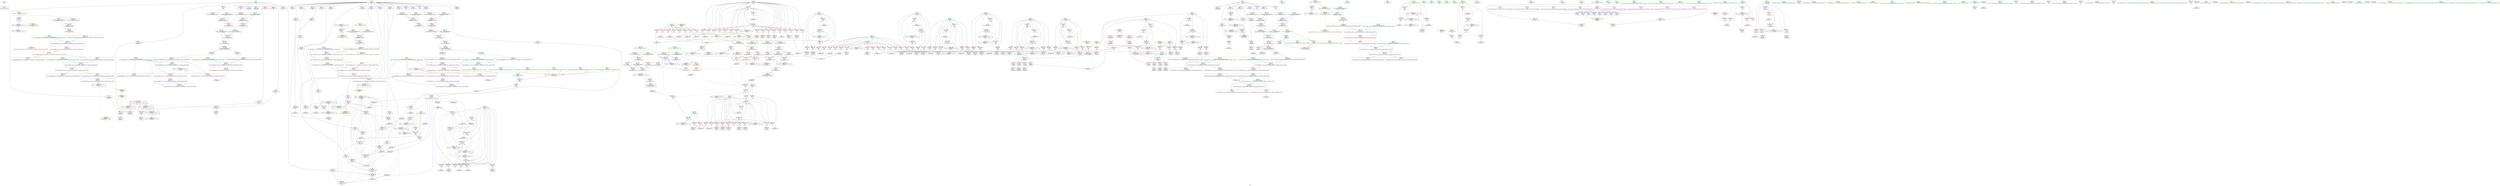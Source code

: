 digraph "SVFG" {
	label="SVFG";

	Node0x556bc2efb280 [shape=record,color=grey,label="{NodeID: 0\nNullPtr}"];
	Node0x556bc2efb280 -> Node0x556bc2f54030[style=solid];
	Node0x556bc2fc6ab0 [shape=record,color=yellow,style=double,label="{NodeID: 941\n63V_1 = ENCHI(MR_63V_0)\npts\{175 \}\nFun[_ZSt4fillIPbbEvT_S1_RKT0_]|{<s0>34}}"];
	Node0x556bc2fc6ab0:s0 -> Node0x556bc2fc3b30[style=dashed,color=red];
	Node0x556bc2f65ed0 [shape=record,color=black,label="{NodeID: 775\nMR_39V_2 = PHI(MR_39V_3, MR_39V_1, )\npts\{151 \}\n}"];
	Node0x556bc2f65ed0 -> Node0x556bc2f6c260[style=dashed];
	Node0x556bc2f5aa00 [shape=record,color=red,label="{NodeID: 443\n867\<--860\n\<--__value.addr\n_ZSt8__fill_aIPiiEN9__gnu_cxx11__enable_ifIXsr11__is_scalarIT0_EE7__valueEvE6__typeET_S6_RKS3_\n}"];
	Node0x556bc2f5aa00 -> Node0x556bc2f5aba0[style=solid];
	Node0x556bc2f5e0d0 [shape=record,color=red,label="{NodeID: 277\n205\<--134\n\<--n\nmain\n}"];
	Node0x556bc2f5e0d0 -> Node0x556bc2f7a2a0[style=solid];
	Node0x556bc2f1f2d0 [shape=record,color=green,label="{NodeID: 111\n856\<--857\n__first.addr\<--__first.addr_field_insensitive\n_ZSt8__fill_aIPiiEN9__gnu_cxx11__enable_ifIXsr11__is_scalarIT0_EE7__valueEvE6__typeET_S6_RKS3_\n}"];
	Node0x556bc2f1f2d0 -> Node0x556bc2f5a6c0[style=solid];
	Node0x556bc2f1f2d0 -> Node0x556bc2f5a790[style=solid];
	Node0x556bc2f1f2d0 -> Node0x556bc2f5a860[style=solid];
	Node0x556bc2f1f2d0 -> Node0x556bc2f6fc10[style=solid];
	Node0x556bc2f1f2d0 -> Node0x556bc2f70020[style=solid];
	Node0x556bc2f7a8a0 [shape=record,color=grey,label="{NodeID: 720\n234 = Binary(233, 51, )\n}"];
	Node0x556bc2f7a8a0 -> Node0x556bc2f7aa20[style=solid];
	Node0x556bc2f70360 [shape=record,color=blue,label="{NodeID: 554\n899\<--894\n__value.addr\<--__value\n_ZSt8__fill_aIPbbEN9__gnu_cxx11__enable_ifIXsr11__is_scalarIT0_EE7__valueEvE6__typeET_S6_RKS3_\n}"];
	Node0x556bc2f70360 -> Node0x556bc2f5b080[style=dashed];
	Node0x556bc2f57d50 [shape=record,color=red,label="{NodeID: 388\n624\<--190\n\<--j200\nmain\n}"];
	Node0x556bc2f57d50 -> Node0x556bc2f78920[style=solid];
	Node0x556bc2f53390 [shape=record,color=purple,label="{NodeID: 222\n352\<--11\narrayidx68\<--tag\nmain\n}"];
	Node0x556bc2f53390 -> Node0x556bc2f58300[style=solid];
	Node0x556bc2f53390 -> Node0x556bc2f6cdc0[style=solid];
	Node0x556bc2f1fcb0 [shape=record,color=green,label="{NodeID: 56\n156\<--157\nref.tmp6\<--ref.tmp6_field_insensitive\nmain\n|{|<s1>6}}"];
	Node0x556bc2f1fcb0 -> Node0x556bc2f6c400[style=solid];
	Node0x556bc2f1fcb0:s1 -> Node0x556bc30058d0[style=solid,color=red];
	Node0x556bc2f6d6b0 [shape=record,color=blue,label="{NodeID: 499\n174\<--450\nref.tmp120\<--\nmain\n|{|<s1>17}}"];
	Node0x556bc2f6d6b0 -> Node0x556bc2fbd950[style=dashed];
	Node0x556bc2f6d6b0:s1 -> Node0x556bc2fc6ab0[style=dashed,color=red];
	Node0x556bc2f60e50 [shape=record,color=red,label="{NodeID: 333\n259\<--160\n\<--r\nmain\n}"];
	Node0x556bc2f60e50 -> Node0x556bc2f7b020[style=solid];
	Node0x556bc2f565c0 [shape=record,color=black,label="{NodeID: 167\n567\<--566\nidxprom185\<--\nmain\n}"];
	Node0x556bc30046b0 [shape=record,color=black,label="{NodeID: 1108\n801 = PHI(688, )\n1st arg _ZSt8__fill_aIcEN9__gnu_cxx11__enable_ifIXsr9__is_byteIT_EE7__valueEvE6__typeEPS2_S5_RKS2_ }"];
	Node0x556bc30046b0 -> Node0x556bc2f6f800[style=solid];
	Node0x556bc2f386e0 [shape=record,color=green,label="{NodeID: 1\n14\<--1\n.str\<--dummyObj\nGlob }"];
	Node0x556bc2f663d0 [shape=record,color=black,label="{NodeID: 776\nMR_41V_2 = PHI(MR_41V_4, MR_41V_1, )\npts\{153 \}\n}"];
	Node0x556bc2f663d0 -> Node0x556bc2f6c330[style=dashed];
	Node0x556bc2f5aad0 [shape=record,color=red,label="{NodeID: 444\n875\<--862\n\<--__tmp\n_ZSt8__fill_aIPiiEN9__gnu_cxx11__enable_ifIXsr11__is_scalarIT0_EE7__valueEvE6__typeET_S6_RKS3_\n}"];
	Node0x556bc2f5aad0 -> Node0x556bc2f6ff50[style=solid];
	Node0x556bc2f5e1a0 [shape=record,color=red,label="{NodeID: 278\n206\<--134\n\<--n\nmain\n}"];
	Node0x556bc2f5e1a0 -> Node0x556bc2f7a2a0[style=solid];
	Node0x556bc2f1f3a0 [shape=record,color=green,label="{NodeID: 112\n858\<--859\n__last.addr\<--__last.addr_field_insensitive\n_ZSt8__fill_aIPiiEN9__gnu_cxx11__enable_ifIXsr11__is_scalarIT0_EE7__valueEvE6__typeET_S6_RKS3_\n}"];
	Node0x556bc2f1f3a0 -> Node0x556bc2f5a930[style=solid];
	Node0x556bc2f1f3a0 -> Node0x556bc2f6fce0[style=solid];
	Node0x556bc2fc3a50 [shape=record,color=yellow,style=double,label="{NodeID: 887\n16V_1 = ENCHI(MR_16V_0)\npts\{100000 \}\nFun[_Z9floodfilliic]|{|<s1>1}}"];
	Node0x556bc2fc3a50 -> Node0x556bc2f5dd90[style=dashed];
	Node0x556bc2fc3a50:s1 -> Node0x556bc2fc3a50[style=dashed,color=red];
	Node0x556bc2f7aa20 [shape=record,color=grey,label="{NodeID: 721\n235 = Binary(232, 234, )\n}"];
	Node0x556bc2f7aa20 -> Node0x556bc2f6c4d0[style=solid];
	Node0x556bc2f70430 [shape=record,color=blue,label="{NodeID: 555\n901\<--909\n__tmp\<--frombool\n_ZSt8__fill_aIPbbEN9__gnu_cxx11__enable_ifIXsr11__is_scalarIT0_EE7__valueEvE6__typeET_S6_RKS3_\n}"];
	Node0x556bc2f70430 -> Node0x556bc2f5b150[style=dashed];
	Node0x556bc2f57e20 [shape=record,color=red,label="{NodeID: 389\n240\<--237\n\<--call9\nmain\n}"];
	Node0x556bc2f57e20 -> Node0x556bc2f6c5a0[style=solid];
	Node0x556bc2f53460 [shape=record,color=purple,label="{NodeID: 223\n365\<--11\narrayidx75\<--tag\nmain\n}"];
	Node0x556bc2f1fd80 [shape=record,color=green,label="{NodeID: 57\n158\<--159\nref.tmp7\<--ref.tmp7_field_insensitive\nmain\n|{|<s1>6}}"];
	Node0x556bc2f1fd80 -> Node0x556bc2f6c4d0[style=solid];
	Node0x556bc2f1fd80:s1 -> Node0x556bc30059e0[style=solid,color=red];
	Node0x556bc2f6d780 [shape=record,color=blue,label="{NodeID: 500\n460\<--462\narrayidx124\<--\nmain\n|{|<s2>18|<s3>22}}"];
	Node0x556bc2f6d780 -> Node0x556bc2f58980[style=dashed];
	Node0x556bc2f6d780 -> Node0x556bc2fc0b50[style=dashed];
	Node0x556bc2f6d780:s2 -> Node0x556bc2fc3a50[style=dashed,color=red];
	Node0x556bc2f6d780:s3 -> Node0x556bc2fc3a50[style=dashed,color=red];
	Node0x556bc2f60f20 [shape=record,color=red,label="{NodeID: 334\n338\<--160\n\<--r\nmain\n}"];
	Node0x556bc2f60f20 -> Node0x556bc2f7c820[style=solid];
	Node0x556bc2f56690 [shape=record,color=black,label="{NodeID: 168\n599\<--598\nidxprom204\<--\nmain\n}"];
	Node0x556bc30047f0 [shape=record,color=black,label="{NodeID: 1109\n802 = PHI(689, )\n2nd arg _ZSt8__fill_aIcEN9__gnu_cxx11__enable_ifIXsr9__is_byteIT_EE7__valueEvE6__typeEPS2_S5_RKS2_ }"];
	Node0x556bc30047f0 -> Node0x556bc2f6f8d0[style=solid];
	Node0x556bc2f1bc90 [shape=record,color=green,label="{NodeID: 2\n16\<--1\n.str.1\<--dummyObj\nGlob }"];
	Node0x556bc2f668d0 [shape=record,color=black,label="{NodeID: 777\nMR_43V_2 = PHI(MR_43V_3, MR_43V_1, )\npts\{155 \}\n}"];
	Node0x556bc2f668d0 -> Node0x556bc2f6c5a0[style=dashed];
	Node0x556bc2f668d0 -> Node0x556bc2f668d0[style=dashed];
	Node0x556bc2f5aba0 [shape=record,color=red,label="{NodeID: 445\n868\<--867\n\<--\n_ZSt8__fill_aIPiiEN9__gnu_cxx11__enable_ifIXsr11__is_scalarIT0_EE7__valueEvE6__typeET_S6_RKS3_\n}"];
	Node0x556bc2f5aba0 -> Node0x556bc2f6fe80[style=solid];
	Node0x556bc2f5e270 [shape=record,color=red,label="{NodeID: 279\n233\<--134\n\<--n\nmain\n}"];
	Node0x556bc2f5e270 -> Node0x556bc2f7a8a0[style=solid];
	Node0x556bc2f1f470 [shape=record,color=green,label="{NodeID: 113\n860\<--861\n__value.addr\<--__value.addr_field_insensitive\n_ZSt8__fill_aIPiiEN9__gnu_cxx11__enable_ifIXsr11__is_scalarIT0_EE7__valueEvE6__typeET_S6_RKS3_\n}"];
	Node0x556bc2f1f470 -> Node0x556bc2f5aa00[style=solid];
	Node0x556bc2f1f470 -> Node0x556bc2f6fdb0[style=solid];
	Node0x556bc2fc3b30 [shape=record,color=yellow,style=double,label="{NodeID: 888\n63V_1 = ENCHI(MR_63V_0)\npts\{175 \}\nFun[_ZSt8__fill_aIPbbEN9__gnu_cxx11__enable_ifIXsr11__is_scalarIT0_EE7__valueEvE6__typeET_S6_RKS3_]}"];
	Node0x556bc2fc3b30 -> Node0x556bc2f5b220[style=dashed];
	Node0x556bc2f7aba0 [shape=record,color=grey,label="{NodeID: 722\n287 = cmp(284, 286, )\n}"];
	Node0x556bc2f70500 [shape=record,color=blue,label="{NodeID: 556\n918\<--919\n\<--frombool2\n_ZSt8__fill_aIPbbEN9__gnu_cxx11__enable_ifIXsr11__is_scalarIT0_EE7__valueEvE6__typeET_S6_RKS3_\n}"];
	Node0x556bc2f70500 -> Node0x556bc2fb8330[style=dashed];
	Node0x556bc2f57ef0 [shape=record,color=red,label="{NodeID: 390\n253\<--250\n\<--call15\nmain\n}"];
	Node0x556bc2f57ef0 -> Node0x556bc2f6c810[style=solid];
	Node0x556bc2f53530 [shape=record,color=purple,label="{NodeID: 224\n368\<--11\narrayidx77\<--tag\nmain\n}"];
	Node0x556bc2f53530 -> Node0x556bc2f583d0[style=solid];
	Node0x556bc2f53530 -> Node0x556bc2f6ce90[style=solid];
	Node0x556bc2f1fe50 [shape=record,color=green,label="{NodeID: 58\n160\<--161\nr\<--r_field_insensitive\nmain\n}"];
	Node0x556bc2f1fe50 -> Node0x556bc2f60e50[style=solid];
	Node0x556bc2f1fe50 -> Node0x556bc2f60f20[style=solid];
	Node0x556bc2f1fe50 -> Node0x556bc2f6c810[style=solid];
	Node0x556bc2f6d850 [shape=record,color=blue,label="{NodeID: 501\n176\<--100\nedge\<--\nmain\n}"];
	Node0x556bc2f6d850 -> Node0x556bc2f622a0[style=dashed];
	Node0x556bc2f6d850 -> Node0x556bc2fb0130[style=dashed];
	Node0x556bc2f6d850 -> Node0x556bc2fbde50[style=dashed];
	Node0x556bc2f60ff0 [shape=record,color=red,label="{NodeID: 335\n258\<--166\n\<--j\nmain\n}"];
	Node0x556bc2f60ff0 -> Node0x556bc2f7b020[style=solid];
	Node0x556bc2f56760 [shape=record,color=black,label="{NodeID: 169\n602\<--601\nidxprom206\<--\nmain\n}"];
	Node0x556bc3004930 [shape=record,color=black,label="{NodeID: 1110\n45 = PHI(100, 51, 309, 325, 346, 362, 100, 51, 309, )\n0th arg _Z3bini }"];
	Node0x556bc3004930 -> Node0x556bc2f6b970[style=solid];
	Node0x556bc2f1bd20 [shape=record,color=green,label="{NodeID: 3\n18\<--1\n.str.2\<--dummyObj\nGlob }"];
	Node0x556bc2f66dd0 [shape=record,color=black,label="{NodeID: 778\nMR_45V_2 = PHI(MR_45V_3, MR_45V_1, )\npts\{157 \}\n}"];
	Node0x556bc2f66dd0 -> Node0x556bc2f6c400[style=dashed];
	Node0x556bc2f66dd0 -> Node0x556bc2f66dd0[style=dashed];
	Node0x556bc2f5ac70 [shape=record,color=red,label="{NodeID: 446\n889\<--886\n\<--__it.addr\n_ZSt12__niter_baseIPiET_S1_\n}"];
	Node0x556bc2f5ac70 -> Node0x556bc2f572c0[style=solid];
	Node0x556bc2f5e340 [shape=record,color=red,label="{NodeID: 280\n245\<--134\n\<--n\nmain\n}"];
	Node0x556bc2f5e340 -> Node0x556bc2f79820[style=solid];
	Node0x556bc2f1f540 [shape=record,color=green,label="{NodeID: 114\n862\<--863\n__tmp\<--__tmp_field_insensitive\n_ZSt8__fill_aIPiiEN9__gnu_cxx11__enable_ifIXsr11__is_scalarIT0_EE7__valueEvE6__typeET_S6_RKS3_\n}"];
	Node0x556bc2f1f540 -> Node0x556bc2f5aad0[style=solid];
	Node0x556bc2f1f540 -> Node0x556bc2f6fe80[style=solid];
	Node0x556bc2f7ad20 [shape=record,color=grey,label="{NodeID: 723\n322 = cmp(320, 321, )\n}"];
	Node0x556bc2f705d0 [shape=record,color=blue,label="{NodeID: 557\n895\<--923\n__first.addr\<--incdec.ptr\n_ZSt8__fill_aIPbbEN9__gnu_cxx11__enable_ifIXsr11__is_scalarIT0_EE7__valueEvE6__typeET_S6_RKS3_\n}"];
	Node0x556bc2f705d0 -> Node0x556bc2fb7e30[style=dashed];
	Node0x556bc2f57fc0 [shape=record,color=red,label="{NodeID: 391\n280\<--279\n\<--arrayidx28\nmain\n}"];
	Node0x556bc2f57fc0 -> Node0x556bc2f77720[style=solid];
	Node0x556bc2f53600 [shape=record,color=purple,label="{NodeID: 225\n398\<--11\narrayidx93\<--tag\nmain\n}"];
	Node0x556bc2f1ff20 [shape=record,color=green,label="{NodeID: 59\n162\<--163\nref.tmp10\<--ref.tmp10_field_insensitive\nmain\n|{|<s1>7}}"];
	Node0x556bc2f1ff20 -> Node0x556bc2f6c670[style=solid];
	Node0x556bc2f1ff20:s1 -> Node0x556bc3005af0[style=solid,color=red];
	Node0x556bc2f6d920 [shape=record,color=blue,label="{NodeID: 502\n178\<--100\ncorner\<--\nmain\n}"];
	Node0x556bc2f6d920 -> Node0x556bc2f62440[style=dashed];
	Node0x556bc2f6d920 -> Node0x556bc2fb0630[style=dashed];
	Node0x556bc2f6d920 -> Node0x556bc2fbe350[style=dashed];
	Node0x556bc2f610c0 [shape=record,color=red,label="{NodeID: 336\n265\<--166\n\<--j\nmain\n}"];
	Node0x556bc2f610c0 -> Node0x556bc2f54d60[style=solid];
	Node0x556bc2f56830 [shape=record,color=black,label="{NodeID: 170\n605\<--604\nconv\<--\nmain\n}"];
	Node0x556bc2f56830 -> Node0x556bc2f7e1a0[style=solid];
	Node0x556bc30050f0 [shape=record,color=black,label="{NodeID: 1111\n56 = PHI(111, 463, 572, )\n0th arg _Z9floodfilliic }"];
	Node0x556bc30050f0 -> Node0x556bc2f6ba40[style=solid];
	Node0x556bc2f1bdb0 [shape=record,color=green,label="{NodeID: 4\n20\<--1\n.str.3\<--dummyObj\nGlob }"];
	Node0x556bc2fc6e60 [shape=record,color=yellow,style=double,label="{NodeID: 945\n14V_1 = ENCHI(MR_14V_0)\npts\{60000 \}\nFun[_ZSt4fillIPbbEvT_S1_RKT0_]|{<s0>34}}"];
	Node0x556bc2fc6e60:s0 -> Node0x556bc2fb8330[style=dashed,color=red];
	Node0x556bc2f672d0 [shape=record,color=black,label="{NodeID: 779\nMR_47V_2 = PHI(MR_47V_3, MR_47V_1, )\npts\{159 \}\n}"];
	Node0x556bc2f672d0 -> Node0x556bc2f6c4d0[style=dashed];
	Node0x556bc2f672d0 -> Node0x556bc2f672d0[style=dashed];
	Node0x556bc2f5ad40 [shape=record,color=red,label="{NodeID: 447\n912\<--895\n\<--__first.addr\n_ZSt8__fill_aIPbbEN9__gnu_cxx11__enable_ifIXsr11__is_scalarIT0_EE7__valueEvE6__typeET_S6_RKS3_\n}"];
	Node0x556bc2f5ad40 -> Node0x556bc2f7d5a0[style=solid];
	Node0x556bc2f5e410 [shape=record,color=red,label="{NodeID: 281\n305\<--134\n\<--n\nmain\n}"];
	Node0x556bc2f5e410 -> Node0x556bc2f7c520[style=solid];
	Node0x556bc2f53b50 [shape=record,color=green,label="{NodeID: 115\n886\<--887\n__it.addr\<--__it.addr_field_insensitive\n_ZSt12__niter_baseIPiET_S1_\n}"];
	Node0x556bc2f53b50 -> Node0x556bc2f5ac70[style=solid];
	Node0x556bc2f53b50 -> Node0x556bc2f700f0[style=solid];
	Node0x556bc2f7aea0 [shape=record,color=grey,label="{NodeID: 724\n271 = cmp(270, 51, )\n}"];
	Node0x556bc2f706a0 [shape=record,color=blue,label="{NodeID: 558\n929\<--928\n__it.addr\<--__it\n_ZSt12__niter_baseIPbET_S1_\n}"];
	Node0x556bc2f706a0 -> Node0x556bc2f5b2f0[style=dashed];
	Node0x556bc2f58090 [shape=record,color=red,label="{NodeID: 392\n296\<--295\n\<--arrayidx36\nmain\n}"];
	Node0x556bc2f58090 -> Node0x556bc2f790a0[style=solid];
	Node0x556bc2f536d0 [shape=record,color=purple,label="{NodeID: 226\n401\<--11\narrayidx95\<--tag\nmain\n}"];
	Node0x556bc2f536d0 -> Node0x556bc2f584a0[style=solid];
	Node0x556bc2f1fff0 [shape=record,color=green,label="{NodeID: 60\n164\<--165\nref.tmp12\<--ref.tmp12_field_insensitive\nmain\n|{|<s1>7}}"];
	Node0x556bc2f1fff0 -> Node0x556bc2f6c740[style=solid];
	Node0x556bc2f1fff0:s1 -> Node0x556bc3005c00[style=solid,color=red];
	Node0x556bc2f6d9f0 [shape=record,color=blue,label="{NodeID: 503\n180\<--51\ni125\<--\nmain\n}"];
	Node0x556bc2f6d9f0 -> Node0x556bc2f62510[style=dashed];
	Node0x556bc2f6d9f0 -> Node0x556bc2f625e0[style=dashed];
	Node0x556bc2f6d9f0 -> Node0x556bc2f626b0[style=dashed];
	Node0x556bc2f6d9f0 -> Node0x556bc2f62780[style=dashed];
	Node0x556bc2f6d9f0 -> Node0x556bc2f62850[style=dashed];
	Node0x556bc2f6d9f0 -> Node0x556bc2f62920[style=dashed];
	Node0x556bc2f6d9f0 -> Node0x556bc2f6de00[style=dashed];
	Node0x556bc2f6d9f0 -> Node0x556bc2fbe850[style=dashed];
	Node0x556bc2f61190 [shape=record,color=red,label="{NodeID: 337\n277\<--166\n\<--j\nmain\n}"];
	Node0x556bc2f61190 -> Node0x556bc2f54f00[style=solid];
	Node0x556bc2f56900 [shape=record,color=black,label="{NodeID: 171\n610\<--609\nidxprom209\<--\nmain\n}"];
	Node0x556bc3005280 [shape=record,color=black,label="{NodeID: 1112\n57 = PHI(117, 464, 573, )\n1st arg _Z9floodfilliic }"];
	Node0x556bc3005280 -> Node0x556bc2f6bb10[style=solid];
	Node0x556bc2f1be70 [shape=record,color=green,label="{NodeID: 5\n22\<--1\n.str.4\<--dummyObj\nGlob }"];
	Node0x556bc2fa3e30 [shape=record,color=black,label="{NodeID: 780\nMR_49V_2 = PHI(MR_49V_3, MR_49V_1, )\npts\{161 \}\n}"];
	Node0x556bc2fa3e30 -> Node0x556bc2f6c810[style=dashed];
	Node0x556bc2fa3e30 -> Node0x556bc2fa3e30[style=dashed];
	Node0x556bc2f5ae10 [shape=record,color=red,label="{NodeID: 448\n918\<--895\n\<--__first.addr\n_ZSt8__fill_aIPbbEN9__gnu_cxx11__enable_ifIXsr11__is_scalarIT0_EE7__valueEvE6__typeET_S6_RKS3_\n}"];
	Node0x556bc2f5ae10 -> Node0x556bc2f70500[style=solid];
	Node0x556bc2f5e4e0 [shape=record,color=red,label="{NodeID: 282\n321\<--134\n\<--n\nmain\n}"];
	Node0x556bc2f5e4e0 -> Node0x556bc2f7ad20[style=solid];
	Node0x556bc2f53c20 [shape=record,color=green,label="{NodeID: 116\n895\<--896\n__first.addr\<--__first.addr_field_insensitive\n_ZSt8__fill_aIPbbEN9__gnu_cxx11__enable_ifIXsr11__is_scalarIT0_EE7__valueEvE6__typeET_S6_RKS3_\n}"];
	Node0x556bc2f53c20 -> Node0x556bc2f5ad40[style=solid];
	Node0x556bc2f53c20 -> Node0x556bc2f5ae10[style=solid];
	Node0x556bc2f53c20 -> Node0x556bc2f5aee0[style=solid];
	Node0x556bc2f53c20 -> Node0x556bc2f701c0[style=solid];
	Node0x556bc2f53c20 -> Node0x556bc2f705d0[style=solid];
	Node0x556bc2f7b020 [shape=record,color=grey,label="{NodeID: 725\n260 = cmp(258, 259, )\n}"];
	Node0x556bc2f58160 [shape=record,color=red,label="{NodeID: 393\n316\<--315\n\<--arrayidx47\nmain\n}"];
	Node0x556bc2f58160 -> Node0x556bc2f77a20[style=solid];
	Node0x556bc2f537a0 [shape=record,color=purple,label="{NodeID: 227\n410\<--11\narrayidx99\<--tag\nmain\n}"];
	Node0x556bc2f200c0 [shape=record,color=green,label="{NodeID: 61\n166\<--167\nj\<--j_field_insensitive\nmain\n}"];
	Node0x556bc2f200c0 -> Node0x556bc2f60ff0[style=solid];
	Node0x556bc2f200c0 -> Node0x556bc2f610c0[style=solid];
	Node0x556bc2f200c0 -> Node0x556bc2f61190[style=solid];
	Node0x556bc2f200c0 -> Node0x556bc2f61260[style=solid];
	Node0x556bc2f200c0 -> Node0x556bc2f61330[style=solid];
	Node0x556bc2f200c0 -> Node0x556bc2f61400[style=solid];
	Node0x556bc2f200c0 -> Node0x556bc2f614d0[style=solid];
	Node0x556bc2f200c0 -> Node0x556bc2f615a0[style=solid];
	Node0x556bc2f200c0 -> Node0x556bc2f61670[style=solid];
	Node0x556bc2f200c0 -> Node0x556bc2f61740[style=solid];
	Node0x556bc2f200c0 -> Node0x556bc2f61810[style=solid];
	Node0x556bc2f200c0 -> Node0x556bc2f6c8e0[style=solid];
	Node0x556bc2f200c0 -> Node0x556bc2f6cf60[style=solid];
	Node0x556bc2f6dac0 [shape=record,color=blue,label="{NodeID: 504\n182\<--51\nj129\<--\nmain\n}"];
	Node0x556bc2f6dac0 -> Node0x556bc2f629f0[style=dashed];
	Node0x556bc2f6dac0 -> Node0x556bc2f62ac0[style=dashed];
	Node0x556bc2f6dac0 -> Node0x556bc2f62b90[style=dashed];
	Node0x556bc2f6dac0 -> Node0x556bc2f62c60[style=dashed];
	Node0x556bc2f6dac0 -> Node0x556bc2f62d30[style=dashed];
	Node0x556bc2f6dac0 -> Node0x556bc2f62e00[style=dashed];
	Node0x556bc2f6dac0 -> Node0x556bc2f6dac0[style=dashed];
	Node0x556bc2f6dac0 -> Node0x556bc2f6dd30[style=dashed];
	Node0x556bc2f6dac0 -> Node0x556bc2fbed50[style=dashed];
	Node0x556bc2f61260 [shape=record,color=red,label="{NodeID: 338\n293\<--166\n\<--j\nmain\n}"];
	Node0x556bc2f61260 -> Node0x556bc2f550a0[style=solid];
	Node0x556bc2f569d0 [shape=record,color=black,label="{NodeID: 172\n613\<--612\nidxprom211\<--\nmain\n}"];
	Node0x556bc3005410 [shape=record,color=black,label="{NodeID: 1113\n58 = PHI(118, 462, 269, )\n2nd arg _Z9floodfilliic }"];
	Node0x556bc3005410 -> Node0x556bc2f6bbe0[style=solid];
	Node0x556bc2f1bf30 [shape=record,color=green,label="{NodeID: 6\n24\<--1\n.str.5\<--dummyObj\nGlob }"];
	Node0x556bc2fc7050 [shape=record,color=yellow,style=double,label="{NodeID: 947\n39V_1 = ENCHI(MR_39V_0)\npts\{151 \}\nFun[_ZSt8__fill_aIPiiEN9__gnu_cxx11__enable_ifIXsr11__is_scalarIT0_EE7__valueEvE6__typeET_S6_RKS3_]}"];
	Node0x556bc2fc7050 -> Node0x556bc2f5aba0[style=dashed];
	Node0x556bc2fa4330 [shape=record,color=black,label="{NodeID: 781\nMR_51V_2 = PHI(MR_51V_3, MR_51V_1, )\npts\{163 \}\n}"];
	Node0x556bc2fa4330 -> Node0x556bc2f6c670[style=dashed];
	Node0x556bc2fa4330 -> Node0x556bc2fa4330[style=dashed];
	Node0x556bc2f5aee0 [shape=record,color=red,label="{NodeID: 449\n922\<--895\n\<--__first.addr\n_ZSt8__fill_aIPbbEN9__gnu_cxx11__enable_ifIXsr11__is_scalarIT0_EE7__valueEvE6__typeET_S6_RKS3_\n}"];
	Node0x556bc2f5aee0 -> Node0x556bc2f5cfc0[style=solid];
	Node0x556bc2f5e5b0 [shape=record,color=red,label="{NodeID: 283\n342\<--134\n\<--n\nmain\n}"];
	Node0x556bc2f5e5b0 -> Node0x556bc2f7c3a0[style=solid];
	Node0x556bc2f53cf0 [shape=record,color=green,label="{NodeID: 117\n897\<--898\n__last.addr\<--__last.addr_field_insensitive\n_ZSt8__fill_aIPbbEN9__gnu_cxx11__enable_ifIXsr11__is_scalarIT0_EE7__valueEvE6__typeET_S6_RKS3_\n}"];
	Node0x556bc2f53cf0 -> Node0x556bc2f5afb0[style=solid];
	Node0x556bc2f53cf0 -> Node0x556bc2f70290[style=solid];
	Node0x556bc2f7b1a0 [shape=record,color=grey,label="{NodeID: 726\n496 = cmp(495, 415, )\n}"];
	Node0x556bc2f58230 [shape=record,color=red,label="{NodeID: 394\n332\<--331\n\<--arrayidx56\nmain\n}"];
	Node0x556bc2f58230 -> Node0x556bc2f778a0[style=solid];
	Node0x556bc2f53870 [shape=record,color=purple,label="{NodeID: 228\n413\<--11\narrayidx101\<--tag\nmain\n}"];
	Node0x556bc2f53870 -> Node0x556bc2f6d2a0[style=solid];
	Node0x556bc2f20190 [shape=record,color=green,label="{NodeID: 62\n168\<--169\ni84\<--i84_field_insensitive\nmain\n}"];
	Node0x556bc2f20190 -> Node0x556bc2f618e0[style=solid];
	Node0x556bc2f20190 -> Node0x556bc2f619b0[style=solid];
	Node0x556bc2f20190 -> Node0x556bc2f61a80[style=solid];
	Node0x556bc2f20190 -> Node0x556bc2f61b50[style=solid];
	Node0x556bc2f20190 -> Node0x556bc2f6d100[style=solid];
	Node0x556bc2f20190 -> Node0x556bc2f6d440[style=solid];
	Node0x556bc2f6db90 [shape=record,color=blue,label="{NodeID: 505\n178\<--499\ncorner\<--inc144\nmain\n}"];
	Node0x556bc2f6db90 -> Node0x556bc2fb0630[style=dashed];
	Node0x556bc2f61330 [shape=record,color=red,label="{NodeID: 339\n300\<--166\n\<--j\nmain\n}"];
	Node0x556bc2f61330 -> Node0x556bc2f7c9a0[style=solid];
	Node0x556bc2f56aa0 [shape=record,color=black,label="{NodeID: 173\n616\<--615\ntobool213\<--\nmain\n}"];
	Node0x556bc30055a0 [shape=record,color=black,label="{NodeID: 1114\n892 = PHI(787, )\n0th arg _ZSt8__fill_aIPbbEN9__gnu_cxx11__enable_ifIXsr11__is_scalarIT0_EE7__valueEvE6__typeET_S6_RKS3_ }"];
	Node0x556bc30055a0 -> Node0x556bc2f701c0[style=solid];
	Node0x556bc2f1bff0 [shape=record,color=green,label="{NodeID: 7\n26\<--1\n.str.6\<--dummyObj\nGlob }"];
	Node0x556bc2fa4830 [shape=record,color=black,label="{NodeID: 782\nMR_53V_2 = PHI(MR_53V_3, MR_53V_1, )\npts\{165 \}\n}"];
	Node0x556bc2fa4830 -> Node0x556bc2f6c740[style=dashed];
	Node0x556bc2fa4830 -> Node0x556bc2fa4830[style=dashed];
	Node0x556bc2f5afb0 [shape=record,color=red,label="{NodeID: 450\n913\<--897\n\<--__last.addr\n_ZSt8__fill_aIPbbEN9__gnu_cxx11__enable_ifIXsr11__is_scalarIT0_EE7__valueEvE6__typeET_S6_RKS3_\n}"];
	Node0x556bc2f5afb0 -> Node0x556bc2f7d5a0[style=solid];
	Node0x556bc2f5e680 [shape=record,color=red,label="{NodeID: 284\n358\<--134\n\<--n\nmain\n}"];
	Node0x556bc2f5e680 -> Node0x556bc2f7e020[style=solid];
	Node0x556bc2f53dc0 [shape=record,color=green,label="{NodeID: 118\n899\<--900\n__value.addr\<--__value.addr_field_insensitive\n_ZSt8__fill_aIPbbEN9__gnu_cxx11__enable_ifIXsr11__is_scalarIT0_EE7__valueEvE6__typeET_S6_RKS3_\n}"];
	Node0x556bc2f53dc0 -> Node0x556bc2f5b080[style=solid];
	Node0x556bc2f53dc0 -> Node0x556bc2f70360[style=solid];
	Node0x556bc2f7b320 [shape=record,color=grey,label="{NodeID: 727\n509 = cmp(508, 100, )\n}"];
	Node0x556bc2f58300 [shape=record,color=red,label="{NodeID: 395\n353\<--352\n\<--arrayidx68\nmain\n}"];
	Node0x556bc2f58300 -> Node0x556bc2f78f20[style=solid];
	Node0x556bc2f53940 [shape=record,color=purple,label="{NodeID: 229\n491\<--11\narrayidx139\<--tag\nmain\n}"];
	Node0x556bc2f4feb0 [shape=record,color=green,label="{NodeID: 63\n170\<--171\nj88\<--j88_field_insensitive\nmain\n}"];
	Node0x556bc2f4feb0 -> Node0x556bc2f61c20[style=solid];
	Node0x556bc2f4feb0 -> Node0x556bc2f61cf0[style=solid];
	Node0x556bc2f4feb0 -> Node0x556bc2f61dc0[style=solid];
	Node0x556bc2f4feb0 -> Node0x556bc2f61e90[style=solid];
	Node0x556bc2f4feb0 -> Node0x556bc2f6d1d0[style=solid];
	Node0x556bc2f4feb0 -> Node0x556bc2f6d370[style=solid];
	Node0x556bc2f6dc60 [shape=record,color=blue,label="{NodeID: 506\n176\<--519\nedge\<--or155\nmain\n}"];
	Node0x556bc2f6dc60 -> Node0x556bc2fb0130[style=dashed];
	Node0x556bc2f61400 [shape=record,color=red,label="{NodeID: 340\n313\<--166\n\<--j\nmain\n}"];
	Node0x556bc2f61400 -> Node0x556bc2f55240[style=solid];
	Node0x556bc2f56b70 [shape=record,color=black,label="{NodeID: 174\n637\<--636\nidxprom226\<--\nmain\n}"];
	Node0x556bc30056b0 [shape=record,color=black,label="{NodeID: 1115\n893 = PHI(791, )\n1st arg _ZSt8__fill_aIPbbEN9__gnu_cxx11__enable_ifIXsr11__is_scalarIT0_EE7__valueEvE6__typeET_S6_RKS3_ }"];
	Node0x556bc30056b0 -> Node0x556bc2f70290[style=solid];
	Node0x556bc2f1c0b0 [shape=record,color=green,label="{NodeID: 8\n28\<--1\n.str.7\<--dummyObj\nGlob }"];
	Node0x556bc2fa4d30 [shape=record,color=black,label="{NodeID: 783\nMR_55V_2 = PHI(MR_55V_3, MR_55V_1, )\npts\{167 \}\n}"];
	Node0x556bc2fa4d30 -> Node0x556bc2f6c8e0[style=dashed];
	Node0x556bc2fa4d30 -> Node0x556bc2fa4d30[style=dashed];
	Node0x556bc2f5b080 [shape=record,color=red,label="{NodeID: 451\n906\<--899\n\<--__value.addr\n_ZSt8__fill_aIPbbEN9__gnu_cxx11__enable_ifIXsr11__is_scalarIT0_EE7__valueEvE6__typeET_S6_RKS3_\n}"];
	Node0x556bc2f5b080 -> Node0x556bc2f5b220[style=solid];
	Node0x556bc2f5e750 [shape=record,color=red,label="{NodeID: 285\n436\<--136\n\<--m\nmain\n}"];
	Node0x556bc2f5e750 -> Node0x556bc2f7b920[style=solid];
	Node0x556bc2f53e90 [shape=record,color=green,label="{NodeID: 119\n901\<--902\n__tmp\<--__tmp_field_insensitive\n_ZSt8__fill_aIPbbEN9__gnu_cxx11__enable_ifIXsr11__is_scalarIT0_EE7__valueEvE6__typeET_S6_RKS3_\n}"];
	Node0x556bc2f53e90 -> Node0x556bc2f5b150[style=solid];
	Node0x556bc2f53e90 -> Node0x556bc2f70430[style=solid];
	Node0x556bc2fc40a0 [shape=record,color=yellow,style=double,label="{NodeID: 894\n45V_1 = ENCHI(MR_45V_0)\npts\{157 \}\nFun[_ZSt3maxIiERKT_S2_S2_]}"];
	Node0x556bc2fc40a0 -> Node0x556bc2f595b0[style=dashed];
	Node0x556bc2f7b4a0 [shape=record,color=grey,label="{NodeID: 728\n478 = cmp(476, 477, )\n}"];
	Node0x556bc2f583d0 [shape=record,color=red,label="{NodeID: 396\n369\<--368\n\<--arrayidx77\nmain\n}"];
	Node0x556bc2f583d0 -> Node0x556bc2f7a720[style=solid];
	Node0x556bc2f53a10 [shape=record,color=purple,label="{NodeID: 230\n494\<--11\narrayidx141\<--tag\nmain\n}"];
	Node0x556bc2f53a10 -> Node0x556bc2f58640[style=solid];
	Node0x556bc2f4ff40 [shape=record,color=green,label="{NodeID: 64\n172\<--173\nk\<--k_field_insensitive\nmain\n}"];
	Node0x556bc2f4ff40 -> Node0x556bc2f61f60[style=solid];
	Node0x556bc2f4ff40 -> Node0x556bc2f62030[style=solid];
	Node0x556bc2f4ff40 -> Node0x556bc2f62100[style=solid];
	Node0x556bc2f4ff40 -> Node0x556bc2f6d5e0[style=solid];
	Node0x556bc2f4ff40 -> Node0x556bc2f6e7c0[style=solid];
	Node0x556bc2f6dd30 [shape=record,color=blue,label="{NodeID: 507\n182\<--526\nj129\<--inc160\nmain\n}"];
	Node0x556bc2f6dd30 -> Node0x556bc2f629f0[style=dashed];
	Node0x556bc2f6dd30 -> Node0x556bc2f62ac0[style=dashed];
	Node0x556bc2f6dd30 -> Node0x556bc2f62b90[style=dashed];
	Node0x556bc2f6dd30 -> Node0x556bc2f62c60[style=dashed];
	Node0x556bc2f6dd30 -> Node0x556bc2f62d30[style=dashed];
	Node0x556bc2f6dd30 -> Node0x556bc2f62e00[style=dashed];
	Node0x556bc2f6dd30 -> Node0x556bc2f6dac0[style=dashed];
	Node0x556bc2f6dd30 -> Node0x556bc2f6dd30[style=dashed];
	Node0x556bc2f6dd30 -> Node0x556bc2fbed50[style=dashed];
	Node0x556bc2f614d0 [shape=record,color=red,label="{NodeID: 341\n329\<--166\n\<--j\nmain\n}"];
	Node0x556bc2f614d0 -> Node0x556bc2f553e0[style=solid];
	Node0x556bc2f56c40 [shape=record,color=black,label="{NodeID: 175\n654\<--653\nidxprom236\<--\nmain\n}"];
	Node0x556bc30057c0 [shape=record,color=black,label="{NodeID: 1116\n894 = PHI(792, )\n2nd arg _ZSt8__fill_aIPbbEN9__gnu_cxx11__enable_ifIXsr11__is_scalarIT0_EE7__valueEvE6__typeET_S6_RKS3_ }"];
	Node0x556bc30057c0 -> Node0x556bc2f70360[style=solid];
	Node0x556bc2f1c170 [shape=record,color=green,label="{NodeID: 9\n32\<--1\n_ZL2dx\<--dummyObj\nGlob }"];
	Node0x556bc2fa5230 [shape=record,color=black,label="{NodeID: 784\nMR_57V_2 = PHI(MR_57V_4, MR_57V_1, )\npts\{169 \}\n}"];
	Node0x556bc2fa5230 -> Node0x556bc2f6d100[style=dashed];
	Node0x556bc2f5b150 [shape=record,color=red,label="{NodeID: 452\n916\<--901\n\<--__tmp\n_ZSt8__fill_aIPbbEN9__gnu_cxx11__enable_ifIXsr11__is_scalarIT0_EE7__valueEvE6__typeET_S6_RKS3_\n}"];
	Node0x556bc2f5b150 -> Node0x556bc2f57530[style=solid];
	Node0x556bc2f5b150 -> Node0x556bc2f57600[style=solid];
	Node0x556bc2f5e820 [shape=record,color=red,label="{NodeID: 286\n216\<--138\n\<--nn\nmain\n}"];
	Node0x556bc2f5e820 -> Node0x556bc2f54bc0[style=solid];
	Node0x556bc2f53f60 [shape=record,color=green,label="{NodeID: 120\n929\<--930\n__it.addr\<--__it.addr_field_insensitive\n_ZSt12__niter_baseIPbET_S1_\n}"];
	Node0x556bc2f53f60 -> Node0x556bc2f5b2f0[style=solid];
	Node0x556bc2f53f60 -> Node0x556bc2f706a0[style=solid];
	Node0x556bc2fc41b0 [shape=record,color=yellow,style=double,label="{NodeID: 895\n47V_1 = ENCHI(MR_47V_0)\npts\{159 \}\nFun[_ZSt3maxIiERKT_S2_S2_]}"];
	Node0x556bc2fc41b0 -> Node0x556bc2f59680[style=dashed];
	Node0x556bc2f7b620 [shape=record,color=grey,label="{NodeID: 729\n472 = cmp(470, 471, )\n}"];
	Node0x556bc2f584a0 [shape=record,color=red,label="{NodeID: 397\n402\<--401\n\<--arrayidx95\nmain\n}"];
	Node0x556bc2f5ba30 [shape=record,color=purple,label="{NodeID: 231\n504\<--11\narrayidx146\<--tag\nmain\n}"];
	Node0x556bc2f4ffd0 [shape=record,color=green,label="{NodeID: 65\n174\<--175\nref.tmp120\<--ref.tmp120_field_insensitive\nmain\n|{|<s1>17}}"];
	Node0x556bc2f4ffd0 -> Node0x556bc2f6d6b0[style=solid];
	Node0x556bc2f4ffd0:s1 -> Node0x556bc3006080[style=solid,color=red];
	Node0x556bc2f6de00 [shape=record,color=blue,label="{NodeID: 508\n180\<--531\ni125\<--inc163\nmain\n}"];
	Node0x556bc2f6de00 -> Node0x556bc2f62510[style=dashed];
	Node0x556bc2f6de00 -> Node0x556bc2f625e0[style=dashed];
	Node0x556bc2f6de00 -> Node0x556bc2f626b0[style=dashed];
	Node0x556bc2f6de00 -> Node0x556bc2f62780[style=dashed];
	Node0x556bc2f6de00 -> Node0x556bc2f62850[style=dashed];
	Node0x556bc2f6de00 -> Node0x556bc2f62920[style=dashed];
	Node0x556bc2f6de00 -> Node0x556bc2f6de00[style=dashed];
	Node0x556bc2f6de00 -> Node0x556bc2fbe850[style=dashed];
	Node0x556bc2f615a0 [shape=record,color=red,label="{NodeID: 342\n337\<--166\n\<--j\nmain\n}"];
	Node0x556bc2f615a0 -> Node0x556bc2f7c820[style=solid];
	Node0x556bc2f56d10 [shape=record,color=black,label="{NodeID: 176\n718\<--741\n_ZSt3maxIiERKT_S2_S2__ret\<--\n_ZSt3maxIiERKT_S2_S2_\n|{<s0>6}}"];
	Node0x556bc2f56d10:s0 -> Node0x556bc30028c0[style=solid,color=blue];
	Node0x556bc30058d0 [shape=record,color=black,label="{NodeID: 1117\n719 = PHI(156, )\n0th arg _ZSt3maxIiERKT_S2_S2_ }"];
	Node0x556bc30058d0 -> Node0x556bc2f6ee40[style=solid];
	Node0x556bc2f1c230 [shape=record,color=green,label="{NodeID: 10\n33\<--1\n_ZL2dy\<--dummyObj\nGlob }"];
	Node0x556bc2fa5730 [shape=record,color=black,label="{NodeID: 785\nMR_59V_2 = PHI(MR_59V_3, MR_59V_1, )\npts\{171 \}\n}"];
	Node0x556bc2fa5730 -> Node0x556bc2f6d1d0[style=dashed];
	Node0x556bc2fa5730 -> Node0x556bc2fa5730[style=dashed];
	Node0x556bc2f5b220 [shape=record,color=red,label="{NodeID: 453\n907\<--906\n\<--\n_ZSt8__fill_aIPbbEN9__gnu_cxx11__enable_ifIXsr11__is_scalarIT0_EE7__valueEvE6__typeET_S6_RKS3_\n}"];
	Node0x556bc2f5b220 -> Node0x556bc2f57390[style=solid];
	Node0x556bc2f5b220 -> Node0x556bc2f57460[style=solid];
	Node0x556bc2f5e8f0 [shape=record,color=red,label="{NodeID: 287\n228\<--138\n\<--nn\nmain\n}"];
	Node0x556bc2f5e8f0 -> Node0x556bc2f7bda0[style=solid];
	Node0x556bc2f54030 [shape=record,color=black,label="{NodeID: 121\n2\<--3\ndummyVal\<--dummyVal\n}"];
	Node0x556bc2f7b7a0 [shape=record,color=grey,label="{NodeID: 730\n442 = cmp(441, 100, )\n}"];
	Node0x556bc2f58570 [shape=record,color=red,label="{NodeID: 398\n486\<--485\n\<--arrayidx136\nmain\n}"];
	Node0x556bc2f58570 -> Node0x556bc2f55f40[style=solid];
	Node0x556bc2f5bac0 [shape=record,color=purple,label="{NodeID: 232\n507\<--11\narrayidx148\<--tag\nmain\n}"];
	Node0x556bc2f5bac0 -> Node0x556bc2f58710[style=solid];
	Node0x556bc2f50060 [shape=record,color=green,label="{NodeID: 66\n176\<--177\nedge\<--edge_field_insensitive\nmain\n}"];
	Node0x556bc2f50060 -> Node0x556bc2f621d0[style=solid];
	Node0x556bc2f50060 -> Node0x556bc2f622a0[style=solid];
	Node0x556bc2f50060 -> Node0x556bc2f6d850[style=solid];
	Node0x556bc2f50060 -> Node0x556bc2f6dc60[style=solid];
	Node0x556bc2f6ded0 [shape=record,color=blue,label="{NodeID: 509\n144\<--539\nans\<--or168\nmain\n}"];
	Node0x556bc2f6ded0 -> Node0x556bc2f5f790[style=dashed];
	Node0x556bc2f6ded0 -> Node0x556bc2f5f860[style=dashed];
	Node0x556bc2f6ded0 -> Node0x556bc2f5f930[style=dashed];
	Node0x556bc2f6ded0 -> Node0x556bc2f5fa00[style=dashed];
	Node0x556bc2f6ded0 -> Node0x556bc2f6dfa0[style=dashed];
	Node0x556bc2f6ded0 -> Node0x556bc2f6e550[style=dashed];
	Node0x556bc2f6ded0 -> Node0x556bc2f98f10[style=dashed];
	Node0x556bc2f6ded0 -> Node0x556bc2fb3830[style=dashed];
	Node0x556bc2f61670 [shape=record,color=red,label="{NodeID: 343\n350\<--166\n\<--j\nmain\n}"];
	Node0x556bc2f61670 -> Node0x556bc2f55580[style=solid];
	Node0x556bc2f56de0 [shape=record,color=black,label="{NodeID: 177\n743\<--766\n_ZSt3minIiERKT_S2_S2__ret\<--\n_ZSt3minIiERKT_S2_S2_\n|{<s0>7}}"];
	Node0x556bc2f56de0:s0 -> Node0x556bc3002ab0[style=solid,color=blue];
	Node0x556bc30059e0 [shape=record,color=black,label="{NodeID: 1118\n720 = PHI(158, )\n1st arg _ZSt3maxIiERKT_S2_S2_ }"];
	Node0x556bc30059e0 -> Node0x556bc2f6ef10[style=solid];
	Node0x556bc2f1c2f0 [shape=record,color=green,label="{NodeID: 11\n34\<--1\n.str.8\<--dummyObj\nGlob }"];
	Node0x556bc2fa5c30 [shape=record,color=black,label="{NodeID: 786\nMR_61V_2 = PHI(MR_61V_4, MR_61V_1, )\npts\{173 \}\n}"];
	Node0x556bc2fa5c30 -> Node0x556bc2f6d5e0[style=dashed];
	Node0x556bc2f5b2f0 [shape=record,color=red,label="{NodeID: 454\n932\<--929\n\<--__it.addr\n_ZSt12__niter_baseIPbET_S1_\n}"];
	Node0x556bc2f5b2f0 -> Node0x556bc2f576d0[style=solid];
	Node0x556bc2f5e9c0 [shape=record,color=red,label="{NodeID: 288\n242\<--138\n\<--nn\nmain\n}"];
	Node0x556bc2f5e9c0 -> Node0x556bc2f79520[style=solid];
	Node0x556bc2f54130 [shape=record,color=black,label="{NodeID: 122\n44\<--50\n_Z3bini_ret\<--shl\n_Z3bini\n|{<s0>8|<s1>9|<s2>10|<s3>11|<s4>12|<s5>13|<s6>19|<s7>21|<s8>23}}"];
	Node0x556bc2f54130:s0 -> Node0x556bc30031b0[style=solid,color=blue];
	Node0x556bc2f54130:s1 -> Node0x556bc30033b0[style=solid,color=blue];
	Node0x556bc2f54130:s2 -> Node0x556bc30034f0[style=solid,color=blue];
	Node0x556bc2f54130:s3 -> Node0x556bc3002bf0[style=solid,color=blue];
	Node0x556bc2f54130:s4 -> Node0x556bc3002d30[style=solid,color=blue];
	Node0x556bc2f54130:s5 -> Node0x556bc30037d0[style=solid,color=blue];
	Node0x556bc2f54130:s6 -> Node0x556bc3003a40[style=solid,color=blue];
	Node0x556bc2f54130:s7 -> Node0x556bc3003c80[style=solid,color=blue];
	Node0x556bc2f54130:s8 -> Node0x556bc3003df0[style=solid,color=blue];
	Node0x556bc2f7b920 [shape=record,color=grey,label="{NodeID: 731\n437 = cmp(435, 436, )\n}"];
	Node0x556bc2f58640 [shape=record,color=red,label="{NodeID: 399\n495\<--494\n\<--arrayidx141\nmain\n}"];
	Node0x556bc2f58640 -> Node0x556bc2f7b1a0[style=solid];
	Node0x556bc2f5bb90 [shape=record,color=purple,label="{NodeID: 233\n513\<--11\narrayidx152\<--tag\nmain\n}"];
	Node0x556bc2f50130 [shape=record,color=green,label="{NodeID: 67\n178\<--179\ncorner\<--corner_field_insensitive\nmain\n}"];
	Node0x556bc2f50130 -> Node0x556bc2f62370[style=solid];
	Node0x556bc2f50130 -> Node0x556bc2f62440[style=solid];
	Node0x556bc2f50130 -> Node0x556bc2f6d920[style=solid];
	Node0x556bc2f50130 -> Node0x556bc2f6db90[style=solid];
	Node0x556bc2f6dfa0 [shape=record,color=blue,label="{NodeID: 510\n144\<--548\nans\<--or173\nmain\n}"];
	Node0x556bc2f6dfa0 -> Node0x556bc2f5f860[style=dashed];
	Node0x556bc2f6dfa0 -> Node0x556bc2f5f930[style=dashed];
	Node0x556bc2f6dfa0 -> Node0x556bc2f5fa00[style=dashed];
	Node0x556bc2f6dfa0 -> Node0x556bc2f6e550[style=dashed];
	Node0x556bc2f6dfa0 -> Node0x556bc2f98f10[style=dashed];
	Node0x556bc2f6dfa0 -> Node0x556bc2fb3830[style=dashed];
	Node0x556bc2f61740 [shape=record,color=red,label="{NodeID: 344\n366\<--166\n\<--j\nmain\n}"];
	Node0x556bc2f61740 -> Node0x556bc2f55720[style=solid];
	Node0x556bc2f56eb0 [shape=record,color=black,label="{NodeID: 178\n821\<--819\nsub.ptr.lhs.cast\<--\n_ZSt8__fill_aIcEN9__gnu_cxx11__enable_ifIXsr9__is_byteIT_EE7__valueEvE6__typeEPS2_S5_RKS2_\n}"];
	Node0x556bc2f56eb0 -> Node0x556bc2f79b20[style=solid];
	Node0x556bc3005af0 [shape=record,color=black,label="{NodeID: 1119\n744 = PHI(162, )\n0th arg _ZSt3minIiERKT_S2_S2_ }"];
	Node0x556bc3005af0 -> Node0x556bc2f6f180[style=solid];
	Node0x556bc2f1c3f0 [shape=record,color=green,label="{NodeID: 12\n36\<--1\n.str.9\<--dummyObj\nGlob }"];
	Node0x556bc2fa6130 [shape=record,color=black,label="{NodeID: 787\nMR_63V_2 = PHI(MR_63V_3, MR_63V_1, )\npts\{175 \}\n}"];
	Node0x556bc2fa6130 -> Node0x556bc2fbd950[style=dashed];
	Node0x556bc2f5b3c0 [shape=record,color=blue,label="{NodeID: 455\n934\<--15\noutput_0\<--\nGlob }"];
	Node0x556bc2f5b3c0 -> Node0x556bc2fc68c0[style=dashed];
	Node0x556bc2f5ea90 [shape=record,color=red,label="{NodeID: 289\n285\<--138\n\<--nn\nmain\n}"];
	Node0x556bc2f5ea90 -> Node0x556bc2f775a0[style=solid];
	Node0x556bc2f54200 [shape=record,color=black,label="{NodeID: 123\n71\<--70\nidxprom\<--\n_Z9floodfilliic\n}"];
	Node0x556bc2f7baa0 [shape=record,color=grey,label="{NodeID: 732\n535 = cmp(534, 309, )\n}"];
	Node0x556bc2f58710 [shape=record,color=red,label="{NodeID: 400\n508\<--507\n\<--arrayidx148\nmain\n}"];
	Node0x556bc2f58710 -> Node0x556bc2f7b320[style=solid];
	Node0x556bc2f5bc60 [shape=record,color=purple,label="{NodeID: 234\n516\<--11\narrayidx154\<--tag\nmain\n}"];
	Node0x556bc2f5bc60 -> Node0x556bc2f587e0[style=solid];
	Node0x556bc2f50200 [shape=record,color=green,label="{NodeID: 68\n180\<--181\ni125\<--i125_field_insensitive\nmain\n}"];
	Node0x556bc2f50200 -> Node0x556bc2f62510[style=solid];
	Node0x556bc2f50200 -> Node0x556bc2f625e0[style=solid];
	Node0x556bc2f50200 -> Node0x556bc2f626b0[style=solid];
	Node0x556bc2f50200 -> Node0x556bc2f62780[style=solid];
	Node0x556bc2f50200 -> Node0x556bc2f62850[style=solid];
	Node0x556bc2f50200 -> Node0x556bc2f62920[style=solid];
	Node0x556bc2f50200 -> Node0x556bc2f6d9f0[style=solid];
	Node0x556bc2f50200 -> Node0x556bc2f6de00[style=solid];
	Node0x556bc2f6e070 [shape=record,color=blue,label="{NodeID: 511\n184\<--51\ni175\<--\nmain\n}"];
	Node0x556bc2f6e070 -> Node0x556bc2f62ed0[style=dashed];
	Node0x556bc2f6e070 -> Node0x556bc2f62fa0[style=dashed];
	Node0x556bc2f6e070 -> Node0x556bc2f63070[style=dashed];
	Node0x556bc2f6e070 -> Node0x556bc2f63140[style=dashed];
	Node0x556bc2f6e070 -> Node0x556bc2f6e2e0[style=dashed];
	Node0x556bc2f6e070 -> Node0x556bc2fbf250[style=dashed];
	Node0x556bc2f61810 [shape=record,color=red,label="{NodeID: 345\n375\<--166\n\<--j\nmain\n}"];
	Node0x556bc2f61810 -> Node0x556bc2f793a0[style=solid];
	Node0x556bc2f56f80 [shape=record,color=black,label="{NodeID: 179\n822\<--820\nsub.ptr.rhs.cast\<--\n_ZSt8__fill_aIcEN9__gnu_cxx11__enable_ifIXsr9__is_byteIT_EE7__valueEvE6__typeEPS2_S5_RKS2_\n}"];
	Node0x556bc2f56f80 -> Node0x556bc2f79b20[style=solid];
	Node0x556bc3005c00 [shape=record,color=black,label="{NodeID: 1120\n745 = PHI(164, )\n1st arg _ZSt3minIiERKT_S2_S2_ }"];
	Node0x556bc3005c00 -> Node0x556bc2f6f250[style=solid];
	Node0x556bc2f1c4f0 [shape=record,color=green,label="{NodeID: 13\n38\<--1\n.str.10\<--dummyObj\nGlob }"];
	Node0x556bc2fc76d0 [shape=record,color=yellow,style=double,label="{NodeID: 954\n83V_1 = ENCHI(MR_83V_0)\npts\{130000 \}\nFun[_ZSt4fillIPiiEvT_S1_RKT0_]|{<s0>31}}"];
	Node0x556bc2fc76d0:s0 -> Node0x556bc2fa9d30[style=dashed,color=red];
	Node0x556bc2fa6630 [shape=record,color=black,label="{NodeID: 788\nMR_65V_2 = PHI(MR_65V_3, MR_65V_1, )\npts\{177 \}\n}"];
	Node0x556bc2fa6630 -> Node0x556bc2fbde50[style=dashed];
	Node0x556bc2f5b4c0 [shape=record,color=blue,label="{NodeID: 456\n934\<--17\noutput_0\<--\nGlob }"];
	Node0x556bc2f5b4c0 -> Node0x556bc2fc68c0[style=dashed];
	Node0x556bc2f5eb60 [shape=record,color=red,label="{NodeID: 290\n387\<--138\n\<--nn\nmain\n}"];
	Node0x556bc2f5eb60 -> Node0x556bc2f7ce20[style=solid];
	Node0x556bc2f542d0 [shape=record,color=black,label="{NodeID: 124\n74\<--73\nidxprom1\<--\n_Z9floodfilliic\n}"];
	Node0x556bc2fc4560 [shape=record,color=yellow,style=double,label="{NodeID: 899\n51V_1 = ENCHI(MR_51V_0)\npts\{163 \}\nFun[_ZSt3minIiERKT_S2_S2_]}"];
	Node0x556bc2fc4560 -> Node0x556bc2f59c30[style=dashed];
	Node0x556bc2f7bc20 [shape=record,color=grey,label="{NodeID: 733\n394 = cmp(392, 393, )\n}"];
	Node0x556bc2f587e0 [shape=record,color=red,label="{NodeID: 401\n517\<--516\n\<--arrayidx154\nmain\n}"];
	Node0x556bc2f587e0 -> Node0x556bc2f77ea0[style=solid];
	Node0x556bc2f5bd30 [shape=record,color=purple,label="{NodeID: 235\n565\<--11\narrayidx184\<--tag\nmain\n}"];
	Node0x556bc2f502d0 [shape=record,color=green,label="{NodeID: 69\n182\<--183\nj129\<--j129_field_insensitive\nmain\n}"];
	Node0x556bc2f502d0 -> Node0x556bc2f629f0[style=solid];
	Node0x556bc2f502d0 -> Node0x556bc2f62ac0[style=solid];
	Node0x556bc2f502d0 -> Node0x556bc2f62b90[style=solid];
	Node0x556bc2f502d0 -> Node0x556bc2f62c60[style=solid];
	Node0x556bc2f502d0 -> Node0x556bc2f62d30[style=solid];
	Node0x556bc2f502d0 -> Node0x556bc2f62e00[style=solid];
	Node0x556bc2f502d0 -> Node0x556bc2f6dac0[style=solid];
	Node0x556bc2f502d0 -> Node0x556bc2f6dd30[style=solid];
	Node0x556bc2fb7e30 [shape=record,color=black,label="{NodeID: 844\nMR_152V_3 = PHI(MR_152V_4, MR_152V_2, )\npts\{896 \}\n}"];
	Node0x556bc2fb7e30 -> Node0x556bc2f5ad40[style=dashed];
	Node0x556bc2fb7e30 -> Node0x556bc2f5ae10[style=dashed];
	Node0x556bc2fb7e30 -> Node0x556bc2f5aee0[style=dashed];
	Node0x556bc2fb7e30 -> Node0x556bc2f705d0[style=dashed];
	Node0x556bc2f6e140 [shape=record,color=blue,label="{NodeID: 512\n186\<--51\nj179\<--\nmain\n}"];
	Node0x556bc2f6e140 -> Node0x556bc2f63210[style=dashed];
	Node0x556bc2f6e140 -> Node0x556bc2f632e0[style=dashed];
	Node0x556bc2f6e140 -> Node0x556bc2f633b0[style=dashed];
	Node0x556bc2f6e140 -> Node0x556bc2f63480[style=dashed];
	Node0x556bc2f6e140 -> Node0x556bc2f6e140[style=dashed];
	Node0x556bc2f6e140 -> Node0x556bc2f6e210[style=dashed];
	Node0x556bc2f6e140 -> Node0x556bc2fbf750[style=dashed];
	Node0x556bc2f618e0 [shape=record,color=red,label="{NodeID: 346\n386\<--168\n\<--i84\nmain\n}"];
	Node0x556bc2f618e0 -> Node0x556bc2f7ce20[style=solid];
	Node0x556bc2f57050 [shape=record,color=black,label="{NodeID: 180\n831\<--830\nconv\<--\n_ZSt8__fill_aIcEN9__gnu_cxx11__enable_ifIXsr9__is_byteIT_EE7__valueEvE6__typeEPS2_S5_RKS2_\n}"];
	Node0x556bc3005d10 [shape=record,color=black,label="{NodeID: 1121\n885 = PHI(707, 711, )\n0th arg _ZSt12__niter_baseIPiET_S1_ }"];
	Node0x556bc3005d10 -> Node0x556bc2f700f0[style=solid];
	Node0x556bc2f1c5f0 [shape=record,color=green,label="{NodeID: 14\n40\<--1\n.str.11\<--dummyObj\nGlob }"];
	Node0x556bc2fc77b0 [shape=record,color=yellow,style=double,label="{NodeID: 955\n39V_1 = ENCHI(MR_39V_0)\npts\{151 \}\nFun[_ZSt4fillIPiiEvT_S1_RKT0_]|{<s0>31}}"];
	Node0x556bc2fc77b0:s0 -> Node0x556bc2fc7050[style=dashed,color=red];
	Node0x556bc2fa6b30 [shape=record,color=black,label="{NodeID: 789\nMR_67V_2 = PHI(MR_67V_3, MR_67V_1, )\npts\{179 \}\n}"];
	Node0x556bc2fa6b30 -> Node0x556bc2fbe350[style=dashed];
	Node0x556bc2f5b5c0 [shape=record,color=blue,label="{NodeID: 457\n934\<--19\noutput_0\<--\nGlob }"];
	Node0x556bc2f5b5c0 -> Node0x556bc2fc68c0[style=dashed];
	Node0x556bc2f5ec30 [shape=record,color=red,label="{NodeID: 291\n393\<--138\n\<--nn\nmain\n}"];
	Node0x556bc2f5ec30 -> Node0x556bc2f7bc20[style=solid];
	Node0x556bc2f543a0 [shape=record,color=black,label="{NodeID: 125\n77\<--76\ntobool\<--\n_Z9floodfilliic\n}"];
	Node0x556bc2fc4670 [shape=record,color=yellow,style=double,label="{NodeID: 900\n53V_1 = ENCHI(MR_53V_0)\npts\{165 \}\nFun[_ZSt3minIiERKT_S2_S2_]}"];
	Node0x556bc2fc4670 -> Node0x556bc2f59b60[style=dashed];
	Node0x556bc2f7bda0 [shape=record,color=grey,label="{NodeID: 734\n229 = cmp(227, 228, )\n}"];
	Node0x556bc2f588b0 [shape=record,color=red,label="{NodeID: 402\n569\<--568\n\<--arrayidx186\nmain\n}"];
	Node0x556bc2f588b0 -> Node0x556bc2f7dba0[style=solid];
	Node0x556bc2f5be00 [shape=record,color=purple,label="{NodeID: 236\n568\<--11\narrayidx186\<--tag\nmain\n}"];
	Node0x556bc2f5be00 -> Node0x556bc2f588b0[style=solid];
	Node0x556bc2f503a0 [shape=record,color=green,label="{NodeID: 70\n184\<--185\ni175\<--i175_field_insensitive\nmain\n}"];
	Node0x556bc2f503a0 -> Node0x556bc2f62ed0[style=solid];
	Node0x556bc2f503a0 -> Node0x556bc2f62fa0[style=solid];
	Node0x556bc2f503a0 -> Node0x556bc2f63070[style=solid];
	Node0x556bc2f503a0 -> Node0x556bc2f63140[style=solid];
	Node0x556bc2f503a0 -> Node0x556bc2f6e070[style=solid];
	Node0x556bc2f503a0 -> Node0x556bc2f6e2e0[style=solid];
	Node0x556bc2fb8330 [shape=record,color=black,label="{NodeID: 845\nMR_14V_2 = PHI(MR_14V_3, MR_14V_1, )\npts\{60000 \}\n|{|<s1>34}}"];
	Node0x556bc2fb8330 -> Node0x556bc2f70500[style=dashed];
	Node0x556bc2fb8330:s1 -> Node0x556bc2fcf9b0[style=dashed,color=blue];
	Node0x556bc2f6e210 [shape=record,color=blue,label="{NodeID: 513\n186\<--578\nj179\<--inc191\nmain\n}"];
	Node0x556bc2f6e210 -> Node0x556bc2f63210[style=dashed];
	Node0x556bc2f6e210 -> Node0x556bc2f632e0[style=dashed];
	Node0x556bc2f6e210 -> Node0x556bc2f633b0[style=dashed];
	Node0x556bc2f6e210 -> Node0x556bc2f63480[style=dashed];
	Node0x556bc2f6e210 -> Node0x556bc2f6e140[style=dashed];
	Node0x556bc2f6e210 -> Node0x556bc2f6e210[style=dashed];
	Node0x556bc2f6e210 -> Node0x556bc2fbf750[style=dashed];
	Node0x556bc2f619b0 [shape=record,color=red,label="{NodeID: 347\n396\<--168\n\<--i84\nmain\n}"];
	Node0x556bc2f619b0 -> Node0x556bc2f557f0[style=solid];
	Node0x556bc2f57120 [shape=record,color=black,label="{NodeID: 181\n832\<--830\n\<--\n_ZSt8__fill_aIcEN9__gnu_cxx11__enable_ifIXsr9__is_byteIT_EE7__valueEvE6__typeEPS2_S5_RKS2_\n}"];
	Node0x556bc3005e60 [shape=record,color=black,label="{NodeID: 1122\n774 = PHI(451, )\n0th arg _ZSt4fillIPbbEvT_S1_RKT0_ }"];
	Node0x556bc3005e60 -> Node0x556bc2f6f4c0[style=solid];
	Node0x556bc2f1c6f0 [shape=record,color=green,label="{NodeID: 15\n51\<--1\n\<--dummyObj\nCan only get source location for instruction, argument, global var or function.|{<s0>9|<s1>21}}"];
	Node0x556bc2f1c6f0:s0 -> Node0x556bc3004930[style=solid,color=red];
	Node0x556bc2f1c6f0:s1 -> Node0x556bc3004930[style=solid,color=red];
	Node0x556bc2fa7030 [shape=record,color=black,label="{NodeID: 790\nMR_69V_2 = PHI(MR_69V_3, MR_69V_1, )\npts\{181 \}\n}"];
	Node0x556bc2fa7030 -> Node0x556bc2fbe850[style=dashed];
	Node0x556bc2f5b6c0 [shape=record,color=blue,label="{NodeID: 458\n934\<--21\noutput_0\<--\nGlob }"];
	Node0x556bc2f5b6c0 -> Node0x556bc2fc68c0[style=dashed];
	Node0x556bc2f5ed00 [shape=record,color=red,label="{NodeID: 292\n445\<--138\n\<--nn\nmain\n}"];
	Node0x556bc2f5ed00 -> Node0x556bc2f55b30[style=solid];
	Node0x556bc2f54470 [shape=record,color=black,label="{NodeID: 126\n80\<--79\nidxprom3\<--\n_Z9floodfilliic\n}"];
	Node0x556bc2f7bf20 [shape=record,color=grey,label="{NodeID: 735\n651 = cmp(650, 100, )\n}"];
	Node0x556bc2f58980 [shape=record,color=red,label="{NodeID: 403\n604\<--603\n\<--arrayidx207\nmain\n}"];
	Node0x556bc2f58980 -> Node0x556bc2f56830[style=solid];
	Node0x556bc2f5bed0 [shape=record,color=purple,label="{NodeID: 237\n15\<--14\n\<--.str\nCan only get source location for instruction, argument, global var or function.}"];
	Node0x556bc2f5bed0 -> Node0x556bc2f5b3c0[style=solid];
	Node0x556bc2f50470 [shape=record,color=green,label="{NodeID: 71\n186\<--187\nj179\<--j179_field_insensitive\nmain\n}"];
	Node0x556bc2f50470 -> Node0x556bc2f63210[style=solid];
	Node0x556bc2f50470 -> Node0x556bc2f632e0[style=solid];
	Node0x556bc2f50470 -> Node0x556bc2f633b0[style=solid];
	Node0x556bc2f50470 -> Node0x556bc2f63480[style=solid];
	Node0x556bc2f50470 -> Node0x556bc2f6e140[style=solid];
	Node0x556bc2f50470 -> Node0x556bc2f6e210[style=solid];
	Node0x556bc2fb8830 [shape=record,color=black,label="{NodeID: 846\nMR_112V_3 = PHI(MR_112V_4, MR_112V_2, )\npts\{747 \}\n}"];
	Node0x556bc2fb8830 -> Node0x556bc2f59750[style=dashed];
	Node0x556bc2f6e2e0 [shape=record,color=blue,label="{NodeID: 514\n184\<--583\ni175\<--inc194\nmain\n}"];
	Node0x556bc2f6e2e0 -> Node0x556bc2f62ed0[style=dashed];
	Node0x556bc2f6e2e0 -> Node0x556bc2f62fa0[style=dashed];
	Node0x556bc2f6e2e0 -> Node0x556bc2f63070[style=dashed];
	Node0x556bc2f6e2e0 -> Node0x556bc2f63140[style=dashed];
	Node0x556bc2f6e2e0 -> Node0x556bc2f6e2e0[style=dashed];
	Node0x556bc2f6e2e0 -> Node0x556bc2fbf250[style=dashed];
	Node0x556bc2f61a80 [shape=record,color=red,label="{NodeID: 348\n408\<--168\n\<--i84\nmain\n}"];
	Node0x556bc2f61a80 -> Node0x556bc2f55990[style=solid];
	Node0x556bc2f571f0 [shape=record,color=black,label="{NodeID: 182\n840\<--845\n_ZSt12__niter_baseIPcET_S1__ret\<--\n_ZSt12__niter_baseIPcET_S1_\n|{<s0>26|<s1>27}}"];
	Node0x556bc2f571f0:s0 -> Node0x556bc3003f30[style=solid,color=blue];
	Node0x556bc2f571f0:s1 -> Node0x556bc3004320[style=solid,color=blue];
	Node0x556bc3005f70 [shape=record,color=black,label="{NodeID: 1123\n775 = PHI(448, )\n1st arg _ZSt4fillIPbbEvT_S1_RKT0_ }"];
	Node0x556bc3005f70 -> Node0x556bc2f6f590[style=solid];
	Node0x556bc2f1c7f0 [shape=record,color=green,label="{NodeID: 16\n98\<--1\n\<--dummyObj\nCan only get source location for instruction, argument, global var or function.}"];
	Node0x556bc2fa7530 [shape=record,color=black,label="{NodeID: 791\nMR_71V_2 = PHI(MR_71V_3, MR_71V_1, )\npts\{183 \}\n}"];
	Node0x556bc2fa7530 -> Node0x556bc2fbed50[style=dashed];
	Node0x556bc2f5b7c0 [shape=record,color=blue,label="{NodeID: 459\n934\<--23\noutput_0\<--\nGlob }"];
	Node0x556bc2f5b7c0 -> Node0x556bc2fc68c0[style=dashed];
	Node0x556bc2f5edd0 [shape=record,color=red,label="{NodeID: 293\n471\<--138\n\<--nn\nmain\n}"];
	Node0x556bc2f5edd0 -> Node0x556bc2f7b620[style=solid];
	Node0x556bc2f54540 [shape=record,color=black,label="{NodeID: 127\n83\<--82\nidxprom5\<--\n_Z9floodfilliic\n}"];
	Node0x556bc2f7c0a0 [shape=record,color=grey,label="{NodeID: 736\n733 = cmp(730, 732, )\n}"];
	Node0x556bc2f58a50 [shape=record,color=red,label="{NodeID: 404\n615\<--614\n\<--arrayidx212\nmain\n}"];
	Node0x556bc2f58a50 -> Node0x556bc2f56aa0[style=solid];
	Node0x556bc2f5bfa0 [shape=record,color=purple,label="{NodeID: 238\n17\<--16\n\<--.str.1\nCan only get source location for instruction, argument, global var or function.}"];
	Node0x556bc2f5bfa0 -> Node0x556bc2f5b4c0[style=solid];
	Node0x556bc2f50540 [shape=record,color=green,label="{NodeID: 72\n188\<--189\ni196\<--i196_field_insensitive\nmain\n}"];
	Node0x556bc2f50540 -> Node0x556bc2f63550[style=solid];
	Node0x556bc2f50540 -> Node0x556bc2f63620[style=solid];
	Node0x556bc2f50540 -> Node0x556bc2f636f0[style=solid];
	Node0x556bc2f50540 -> Node0x556bc2f57a10[style=solid];
	Node0x556bc2f50540 -> Node0x556bc2f6e3b0[style=solid];
	Node0x556bc2f50540 -> Node0x556bc2f6e6f0[style=solid];
	Node0x556bc2f6e3b0 [shape=record,color=blue,label="{NodeID: 515\n188\<--51\ni196\<--\nmain\n}"];
	Node0x556bc2f6e3b0 -> Node0x556bc2f63550[style=dashed];
	Node0x556bc2f6e3b0 -> Node0x556bc2f63620[style=dashed];
	Node0x556bc2f6e3b0 -> Node0x556bc2f636f0[style=dashed];
	Node0x556bc2f6e3b0 -> Node0x556bc2f57a10[style=dashed];
	Node0x556bc2f6e3b0 -> Node0x556bc2f6e6f0[style=dashed];
	Node0x556bc2f6e3b0 -> Node0x556bc2fbfc50[style=dashed];
	Node0x556bc2f61b50 [shape=record,color=red,label="{NodeID: 349\n423\<--168\n\<--i84\nmain\n}"];
	Node0x556bc2f61b50 -> Node0x556bc2f79ca0[style=solid];
	Node0x556bc2f572c0 [shape=record,color=black,label="{NodeID: 183\n884\<--889\n_ZSt12__niter_baseIPiET_S1__ret\<--\n_ZSt12__niter_baseIPiET_S1_\n|{<s0>29|<s1>30}}"];
	Node0x556bc2f572c0:s0 -> Node0x556bc3004430[style=solid,color=blue];
	Node0x556bc2f572c0:s1 -> Node0x556bc3004570[style=solid,color=blue];
	Node0x556bc3006080 [shape=record,color=black,label="{NodeID: 1124\n776 = PHI(174, )\n2nd arg _ZSt4fillIPbbEvT_S1_RKT0_ }"];
	Node0x556bc3006080 -> Node0x556bc2f6f660[style=solid];
	Node0x556bc2f1c8f0 [shape=record,color=green,label="{NodeID: 17\n100\<--1\n\<--dummyObj\nCan only get source location for instruction, argument, global var or function.|{<s0>8|<s1>19}}"];
	Node0x556bc2f1c8f0:s0 -> Node0x556bc3004930[style=solid,color=red];
	Node0x556bc2f1c8f0:s1 -> Node0x556bc3004930[style=solid,color=red];
	Node0x556bc2fa7a30 [shape=record,color=black,label="{NodeID: 792\nMR_73V_2 = PHI(MR_73V_3, MR_73V_1, )\npts\{185 \}\n}"];
	Node0x556bc2fa7a30 -> Node0x556bc2fbf250[style=dashed];
	Node0x556bc2f5b8c0 [shape=record,color=blue,label="{NodeID: 460\n934\<--25\noutput_0\<--\nGlob }"];
	Node0x556bc2f5b8c0 -> Node0x556bc2fc68c0[style=dashed];
	Node0x556bc2f5eea0 [shape=record,color=red,label="{NodeID: 294\n477\<--138\n\<--nn\nmain\n}"];
	Node0x556bc2f5eea0 -> Node0x556bc2f7b4a0[style=solid];
	Node0x556bc2f54610 [shape=record,color=black,label="{NodeID: 128\n86\<--85\nconv\<--\n_Z9floodfilliic\n}"];
	Node0x556bc2f54610 -> Node0x556bc2f7cb20[style=solid];
	Node0x556bc2f7c220 [shape=record,color=grey,label="{NodeID: 737\n634 = cmp(633, 100, )\n}"];
	Node0x556bc2f58b20 [shape=record,color=red,label="{NodeID: 405\n639\<--638\n\<--arrayidx227\nmain\n}"];
	Node0x556bc2f5c0a0 [shape=record,color=purple,label="{NodeID: 239\n19\<--18\n\<--.str.2\nCan only get source location for instruction, argument, global var or function.}"];
	Node0x556bc2f5c0a0 -> Node0x556bc2f5b5c0[style=solid];
	Node0x556bc2f50610 [shape=record,color=green,label="{NodeID: 73\n190\<--191\nj200\<--j200_field_insensitive\nmain\n}"];
	Node0x556bc2f50610 -> Node0x556bc2f57ae0[style=solid];
	Node0x556bc2f50610 -> Node0x556bc2f57bb0[style=solid];
	Node0x556bc2f50610 -> Node0x556bc2f57c80[style=solid];
	Node0x556bc2f50610 -> Node0x556bc2f57d50[style=solid];
	Node0x556bc2f50610 -> Node0x556bc2f6e480[style=solid];
	Node0x556bc2f50610 -> Node0x556bc2f6e620[style=solid];
	Node0x556bc2f6e480 [shape=record,color=blue,label="{NodeID: 516\n190\<--51\nj200\<--\nmain\n}"];
	Node0x556bc2f6e480 -> Node0x556bc2f57ae0[style=dashed];
	Node0x556bc2f6e480 -> Node0x556bc2f57bb0[style=dashed];
	Node0x556bc2f6e480 -> Node0x556bc2f57c80[style=dashed];
	Node0x556bc2f6e480 -> Node0x556bc2f57d50[style=dashed];
	Node0x556bc2f6e480 -> Node0x556bc2f6e480[style=dashed];
	Node0x556bc2f6e480 -> Node0x556bc2f6e620[style=dashed];
	Node0x556bc2f6e480 -> Node0x556bc2fc0150[style=dashed];
	Node0x556bc2f61c20 [shape=record,color=red,label="{NodeID: 350\n392\<--170\n\<--j88\nmain\n}"];
	Node0x556bc2f61c20 -> Node0x556bc2f7bc20[style=solid];
	Node0x556bc2f57390 [shape=record,color=black,label="{NodeID: 184\n908\<--907\ntobool\<--\n_ZSt8__fill_aIPbbEN9__gnu_cxx11__enable_ifIXsr11__is_scalarIT0_EE7__valueEvE6__typeET_S6_RKS3_\n}"];
	Node0x556bc3006190 [shape=record,color=black,label="{NodeID: 1125\n841 = PHI(683, 687, )\n0th arg _ZSt12__niter_baseIPcET_S1_ }"];
	Node0x556bc3006190 -> Node0x556bc2f6fb40[style=solid];
	Node0x556bc2f1c9f0 [shape=record,color=green,label="{NodeID: 18\n104\<--1\n\<--dummyObj\nCan only get source location for instruction, argument, global var or function.}"];
	Node0x556bc2fa7f30 [shape=record,color=black,label="{NodeID: 793\nMR_75V_2 = PHI(MR_75V_3, MR_75V_1, )\npts\{187 \}\n}"];
	Node0x556bc2fa7f30 -> Node0x556bc2fbf750[style=dashed];
	Node0x556bc2f6b7e0 [shape=record,color=blue,label="{NodeID: 461\n934\<--27\noutput_0\<--\nGlob }"];
	Node0x556bc2f6b7e0 -> Node0x556bc2fc68c0[style=dashed];
	Node0x556bc2f5ef70 [shape=record,color=red,label="{NodeID: 295\n554\<--138\n\<--nn\nmain\n}"];
	Node0x556bc2f5ef70 -> Node0x556bc2f7d8a0[style=solid];
	Node0x556bc2f546e0 [shape=record,color=black,label="{NodeID: 129\n88\<--87\nconv7\<--\n_Z9floodfilliic\n}"];
	Node0x556bc2f546e0 -> Node0x556bc2f7cb20[style=solid];
	Node0x556bc2fc49f0 [shape=record,color=yellow,style=double,label="{NodeID: 904\n4V_1 = ENCHI(MR_4V_0)\npts\{1 \}\nFun[main]|{<s0>18|<s1>22}}"];
	Node0x556bc2fc49f0:s0 -> Node0x556bc2fc34e0[style=dashed,color=red];
	Node0x556bc2fc49f0:s1 -> Node0x556bc2fc34e0[style=dashed,color=red];
	Node0x556bc2f7c3a0 [shape=record,color=grey,label="{NodeID: 738\n343 = cmp(341, 342, )\n}"];
	Node0x556bc2f58bf0 [shape=record,color=red,label="{NodeID: 406\n656\<--655\n\<--arrayidx237\nmain\n}"];
	Node0x556bc2f5c1a0 [shape=record,color=purple,label="{NodeID: 240\n21\<--20\n\<--.str.3\nCan only get source location for instruction, argument, global var or function.}"];
	Node0x556bc2f5c1a0 -> Node0x556bc2f5b6c0[style=solid];
	Node0x556bc2f506e0 [shape=record,color=green,label="{NodeID: 74\n195\<--196\nscanf\<--scanf_field_insensitive\n}"];
	Node0x556bc2f6e550 [shape=record,color=blue,label="{NodeID: 517\n144\<--620\nans\<--or216\nmain\n}"];
	Node0x556bc2f6e550 -> Node0x556bc2f98f10[style=dashed];
	Node0x556bc2f61cf0 [shape=record,color=red,label="{NodeID: 351\n399\<--170\n\<--j88\nmain\n}"];
	Node0x556bc2f61cf0 -> Node0x556bc2f558c0[style=solid];
	Node0x556bc2f57460 [shape=record,color=black,label="{NodeID: 185\n909\<--907\nfrombool\<--\n_ZSt8__fill_aIPbbEN9__gnu_cxx11__enable_ifIXsr11__is_scalarIT0_EE7__valueEvE6__typeET_S6_RKS3_\n}"];
	Node0x556bc2f57460 -> Node0x556bc2f70430[style=solid];
	Node0x556bc30062e0 [shape=record,color=black,label="{NodeID: 1126\n853 = PHI(708, )\n0th arg _ZSt8__fill_aIPiiEN9__gnu_cxx11__enable_ifIXsr11__is_scalarIT0_EE7__valueEvE6__typeET_S6_RKS3_ }"];
	Node0x556bc30062e0 -> Node0x556bc2f6fc10[style=solid];
	Node0x556bc2f1caf0 [shape=record,color=green,label="{NodeID: 19\n210\<--1\n\<--dummyObj\nCan only get source location for instruction, argument, global var or function.}"];
	Node0x556bc2fa8430 [shape=record,color=black,label="{NodeID: 794\nMR_77V_2 = PHI(MR_77V_3, MR_77V_1, )\npts\{189 \}\n}"];
	Node0x556bc2fa8430 -> Node0x556bc2fbfc50[style=dashed];
	Node0x556bc2f6b870 [shape=record,color=blue,label="{NodeID: 462\n934\<--29\noutput_0\<--\nGlob }"];
	Node0x556bc2f6b870 -> Node0x556bc2fc68c0[style=dashed];
	Node0x556bc2f5f040 [shape=record,color=red,label="{NodeID: 296\n560\<--138\n\<--nn\nmain\n}"];
	Node0x556bc2f5f040 -> Node0x556bc2f7dd20[style=solid];
	Node0x556bc2f547b0 [shape=record,color=black,label="{NodeID: 130\n92\<--91\nidxprom8\<--\n_Z9floodfilliic\n}"];
	Node0x556bc2f7c520 [shape=record,color=grey,label="{NodeID: 739\n306 = cmp(304, 305, )\n}"];
	Node0x556bc2f58cc0 [shape=record,color=red,label="{NodeID: 407\n683\<--674\n\<--__first.addr\n_ZSt4fillIPccEvT_S1_RKT0_\n|{<s0>26}}"];
	Node0x556bc2f58cc0:s0 -> Node0x556bc3006190[style=solid,color=red];
	Node0x556bc2f5c2a0 [shape=record,color=purple,label="{NodeID: 241\n23\<--22\n\<--.str.4\nCan only get source location for instruction, argument, global var or function.}"];
	Node0x556bc2f5c2a0 -> Node0x556bc2f5b7c0[style=solid];
	Node0x556bc2f507e0 [shape=record,color=green,label="{NodeID: 75\n214\<--215\n_ZSt4fillIPccEvT_S1_RKT0_\<--_ZSt4fillIPccEvT_S1_RKT0__field_insensitive\n}"];
	Node0x556bc2f6e620 [shape=record,color=blue,label="{NodeID: 518\n190\<--625\nj200\<--inc219\nmain\n}"];
	Node0x556bc2f6e620 -> Node0x556bc2f57ae0[style=dashed];
	Node0x556bc2f6e620 -> Node0x556bc2f57bb0[style=dashed];
	Node0x556bc2f6e620 -> Node0x556bc2f57c80[style=dashed];
	Node0x556bc2f6e620 -> Node0x556bc2f57d50[style=dashed];
	Node0x556bc2f6e620 -> Node0x556bc2f6e480[style=dashed];
	Node0x556bc2f6e620 -> Node0x556bc2f6e620[style=dashed];
	Node0x556bc2f6e620 -> Node0x556bc2fc0150[style=dashed];
	Node0x556bc2f61dc0 [shape=record,color=red,label="{NodeID: 352\n411\<--170\n\<--j88\nmain\n}"];
	Node0x556bc2f61dc0 -> Node0x556bc2f55a60[style=solid];
	Node0x556bc2f57530 [shape=record,color=black,label="{NodeID: 186\n917\<--916\ntobool1\<--\n_ZSt8__fill_aIPbbEN9__gnu_cxx11__enable_ifIXsr11__is_scalarIT0_EE7__valueEvE6__typeET_S6_RKS3_\n}"];
	Node0x556bc30063f0 [shape=record,color=black,label="{NodeID: 1127\n854 = PHI(712, )\n1st arg _ZSt8__fill_aIPiiEN9__gnu_cxx11__enable_ifIXsr11__is_scalarIT0_EE7__valueEvE6__typeET_S6_RKS3_ }"];
	Node0x556bc30063f0 -> Node0x556bc2f6fce0[style=solid];
	Node0x556bc2f1cbf0 [shape=record,color=green,label="{NodeID: 20\n269\<--1\n\<--dummyObj\nCan only get source location for instruction, argument, global var or function.|{<s0>22}}"];
	Node0x556bc2f1cbf0:s0 -> Node0x556bc3005410[style=solid,color=red];
	Node0x556bc2fc7d50 [shape=record,color=yellow,style=double,label="{NodeID: 961\n37V_1 = ENCHI(MR_37V_0)\npts\{149 \}\nFun[_ZSt4fillIPccEvT_S1_RKT0_]|{<s0>28}}"];
	Node0x556bc2fc7d50:s0 -> Node0x556bc2fc2450[style=dashed,color=red];
	Node0x556bc2fa8930 [shape=record,color=black,label="{NodeID: 795\nMR_79V_2 = PHI(MR_79V_3, MR_79V_1, )\npts\{191 \}\n}"];
	Node0x556bc2fa8930 -> Node0x556bc2fc0150[style=dashed];
	Node0x556bc2f6b970 [shape=record,color=blue,label="{NodeID: 463\n46\<--45\ni.addr\<--i\n_Z3bini\n}"];
	Node0x556bc2f6b970 -> Node0x556bc2f5d090[style=dashed];
	Node0x556bc2f5f110 [shape=record,color=red,label="{NodeID: 297\n589\<--138\n\<--nn\nmain\n}"];
	Node0x556bc2f5f110 -> Node0x556bc2f7dea0[style=solid];
	Node0x556bc2f54880 [shape=record,color=black,label="{NodeID: 131\n95\<--94\nidxprom10\<--\n_Z9floodfilliic\n}"];
	Node0x556bc2fc4be0 [shape=record,color=yellow,style=double,label="{NodeID: 906\n21V_1 = ENCHI(MR_21V_0)\npts\{133 \}\nFun[main]}"];
	Node0x556bc2fc4be0 -> Node0x556bc2f5e000[style=dashed];
	Node0x556bc2f7c6a0 [shape=record,color=grey,label="{NodeID: 740\n103 = cmp(102, 104, )\n}"];
	Node0x556bc2f58d90 [shape=record,color=red,label="{NodeID: 408\n687\<--676\n\<--__last.addr\n_ZSt4fillIPccEvT_S1_RKT0_\n|{<s0>27}}"];
	Node0x556bc2f58d90:s0 -> Node0x556bc3006190[style=solid,color=red];
	Node0x556bc2f5c3a0 [shape=record,color=purple,label="{NodeID: 242\n25\<--24\n\<--.str.5\nCan only get source location for instruction, argument, global var or function.}"];
	Node0x556bc2f5c3a0 -> Node0x556bc2f5b8c0[style=solid];
	Node0x556bc2f508e0 [shape=record,color=green,label="{NodeID: 76\n223\<--224\n_ZSt4fillIPiiEvT_S1_RKT0_\<--_ZSt4fillIPiiEvT_S1_RKT0__field_insensitive\n}"];
	Node0x556bc2f6e6f0 [shape=record,color=blue,label="{NodeID: 519\n188\<--630\ni196\<--inc222\nmain\n}"];
	Node0x556bc2f6e6f0 -> Node0x556bc2f63550[style=dashed];
	Node0x556bc2f6e6f0 -> Node0x556bc2f63620[style=dashed];
	Node0x556bc2f6e6f0 -> Node0x556bc2f636f0[style=dashed];
	Node0x556bc2f6e6f0 -> Node0x556bc2f57a10[style=dashed];
	Node0x556bc2f6e6f0 -> Node0x556bc2f6e6f0[style=dashed];
	Node0x556bc2f6e6f0 -> Node0x556bc2fbfc50[style=dashed];
	Node0x556bc2f61e90 [shape=record,color=red,label="{NodeID: 353\n418\<--170\n\<--j88\nmain\n}"];
	Node0x556bc2f61e90 -> Node0x556bc2f79fa0[style=solid];
	Node0x556bc2f57600 [shape=record,color=black,label="{NodeID: 187\n919\<--916\nfrombool2\<--\n_ZSt8__fill_aIPbbEN9__gnu_cxx11__enable_ifIXsr11__is_scalarIT0_EE7__valueEvE6__typeET_S6_RKS3_\n}"];
	Node0x556bc2f57600 -> Node0x556bc2f70500[style=solid];
	Node0x556bc3006500 [shape=record,color=black,label="{NodeID: 1128\n855 = PHI(713, )\n2nd arg _ZSt8__fill_aIPiiEN9__gnu_cxx11__enable_ifIXsr11__is_scalarIT0_EE7__valueEvE6__typeET_S6_RKS3_ }"];
	Node0x556bc3006500 -> Node0x556bc2f6fdb0[style=solid];
	Node0x556bc2f1ccf0 [shape=record,color=green,label="{NodeID: 21\n309\<--1\n\<--dummyObj\nCan only get source location for instruction, argument, global var or function.|{<s0>10|<s1>23}}"];
	Node0x556bc2f1ccf0:s0 -> Node0x556bc3004930[style=solid,color=red];
	Node0x556bc2f1ccf0:s1 -> Node0x556bc3004930[style=solid,color=red];
	Node0x556bc2fa8e30 [shape=record,color=black,label="{NodeID: 796\nMR_14V_2 = PHI(MR_14V_3, MR_14V_1, )\npts\{60000 \}\n}"];
	Node0x556bc2fa8e30 -> Node0x556bc2fc0650[style=dashed];
	Node0x556bc2f6ba40 [shape=record,color=blue,label="{NodeID: 464\n59\<--56\nx.addr\<--x\n_Z9floodfilliic\n}"];
	Node0x556bc2f6ba40 -> Node0x556bc2f5d160[style=dashed];
	Node0x556bc2f6ba40 -> Node0x556bc2f5d230[style=dashed];
	Node0x556bc2f6ba40 -> Node0x556bc2f5d300[style=dashed];
	Node0x556bc2f6ba40 -> Node0x556bc2f5d3d0[style=dashed];
	Node0x556bc2f5f1e0 [shape=record,color=red,label="{NodeID: 298\n595\<--138\n\<--nn\nmain\n}"];
	Node0x556bc2f5f1e0 -> Node0x556bc2f7cfa0[style=solid];
	Node0x556bc2f54950 [shape=record,color=black,label="{NodeID: 132\n129\<--100\nmain_ret\<--\nmain\n}"];
	Node0x556bc2fc4cc0 [shape=record,color=yellow,style=double,label="{NodeID: 907\n23V_1 = ENCHI(MR_23V_0)\npts\{135 \}\nFun[main]}"];
	Node0x556bc2fc4cc0 -> Node0x556bc2f5e0d0[style=dashed];
	Node0x556bc2fc4cc0 -> Node0x556bc2f5e1a0[style=dashed];
	Node0x556bc2fc4cc0 -> Node0x556bc2f5e270[style=dashed];
	Node0x556bc2fc4cc0 -> Node0x556bc2f5e340[style=dashed];
	Node0x556bc2fc4cc0 -> Node0x556bc2f5e410[style=dashed];
	Node0x556bc2fc4cc0 -> Node0x556bc2f5e4e0[style=dashed];
	Node0x556bc2fc4cc0 -> Node0x556bc2f5e5b0[style=dashed];
	Node0x556bc2fc4cc0 -> Node0x556bc2f5e680[style=dashed];
	Node0x556bc2f7c820 [shape=record,color=grey,label="{NodeID: 741\n339 = cmp(337, 338, )\n}"];
	Node0x556bc2f58e60 [shape=record,color=red,label="{NodeID: 409\n689\<--678\n\<--__value.addr\n_ZSt4fillIPccEvT_S1_RKT0_\n|{<s0>28}}"];
	Node0x556bc2f58e60:s0 -> Node0x556bc30047f0[style=solid,color=red];
	Node0x556bc2f5c4a0 [shape=record,color=purple,label="{NodeID: 243\n27\<--26\n\<--.str.6\nCan only get source location for instruction, argument, global var or function.}"];
	Node0x556bc2f5c4a0 -> Node0x556bc2f6b7e0[style=solid];
	Node0x556bc2f509e0 [shape=record,color=green,label="{NodeID: 77\n238\<--239\n_ZSt3maxIiERKT_S2_S2_\<--_ZSt3maxIiERKT_S2_S2__field_insensitive\n}"];
	Node0x556bc2fba630 [shape=record,color=black,label="{NodeID: 852\nMR_14V_4 = PHI(MR_14V_5, MR_14V_3, )\npts\{60000 \}\n|{|<s1>1|<s2>1|<s3>1}}"];
	Node0x556bc2fba630 -> Node0x556bc2f98a10[style=dashed];
	Node0x556bc2fba630:s1 -> Node0x556bc2f5dcc0[style=dashed,color=red];
	Node0x556bc2fba630:s2 -> Node0x556bc2f6bcb0[style=dashed,color=red];
	Node0x556bc2fba630:s3 -> Node0x556bc2f98a10[style=dashed,color=red];
	Node0x556bc2f775a0 [shape=record,color=grey,label="{NodeID: 686\n286 = Binary(285, 51, )\n}"];
	Node0x556bc2f775a0 -> Node0x556bc2f7aba0[style=solid];
	Node0x556bc2f6e7c0 [shape=record,color=blue,label="{NodeID: 520\n172\<--647\nk\<--inc232\nmain\n}"];
	Node0x556bc2f6e7c0 -> Node0x556bc2f61f60[style=dashed];
	Node0x556bc2f6e7c0 -> Node0x556bc2f62030[style=dashed];
	Node0x556bc2f6e7c0 -> Node0x556bc2f62100[style=dashed];
	Node0x556bc2f6e7c0 -> Node0x556bc2f6e7c0[style=dashed];
	Node0x556bc2f6e7c0 -> Node0x556bc2fa5c30[style=dashed];
	Node0x556bc2f61f60 [shape=record,color=red,label="{NodeID: 354\n435\<--172\n\<--k\nmain\n}"];
	Node0x556bc2f61f60 -> Node0x556bc2f7b920[style=solid];
	Node0x556bc2f576d0 [shape=record,color=black,label="{NodeID: 188\n927\<--932\n_ZSt12__niter_baseIPbET_S1__ret\<--\n_ZSt12__niter_baseIPbET_S1_\n|{<s0>32|<s1>33}}"];
	Node0x556bc2f576d0:s0 -> Node0x556bc3004100[style=solid,color=blue];
	Node0x556bc2f576d0:s1 -> Node0x556bc3004210[style=solid,color=blue];
	Node0x556bc3006610 [shape=record,color=black,label="{NodeID: 1129\n695 = PHI(221, )\n0th arg _ZSt4fillIPiiEvT_S1_RKT0_ }"];
	Node0x556bc3006610 -> Node0x556bc2f6ebd0[style=solid];
	Node0x556bc2f1cdf0 [shape=record,color=green,label="{NodeID: 22\n325\<--1\n\<--dummyObj\nCan only get source location for instruction, argument, global var or function.|{<s0>11}}"];
	Node0x556bc2f1cdf0:s0 -> Node0x556bc3004930[style=solid,color=red];
	Node0x556bc2fa9330 [shape=record,color=black,label="{NodeID: 797\nMR_16V_2 = PHI(MR_16V_6, MR_16V_1, )\npts\{100000 \}\n}"];
	Node0x556bc2fa9330 -> Node0x556bc2fb1a30[style=dashed];
	Node0x556bc2fa9330 -> Node0x556bc2fc0b50[style=dashed];
	Node0x556bc2f6bb10 [shape=record,color=blue,label="{NodeID: 465\n61\<--57\ny.addr\<--y\n_Z9floodfilliic\n}"];
	Node0x556bc2f6bb10 -> Node0x556bc2f5d4a0[style=dashed];
	Node0x556bc2f6bb10 -> Node0x556bc2f5d570[style=dashed];
	Node0x556bc2f6bb10 -> Node0x556bc2f5d640[style=dashed];
	Node0x556bc2f6bb10 -> Node0x556bc2f5d710[style=dashed];
	Node0x556bc2f5f2b0 [shape=record,color=red,label="{NodeID: 299\n455\<--140\n\<--x\nmain\n}"];
	Node0x556bc2f5f2b0 -> Node0x556bc2f55c00[style=solid];
	Node0x556bc2f54a20 [shape=record,color=black,label="{NodeID: 133\n108\<--107\nidxprom13\<--\n_Z9floodfilliic\n}"];
	Node0x556bc2fc4da0 [shape=record,color=yellow,style=double,label="{NodeID: 908\n25V_1 = ENCHI(MR_25V_0)\npts\{137 \}\nFun[main]}"];
	Node0x556bc2fc4da0 -> Node0x556bc2f5e750[style=dashed];
	Node0x556bc2f7c9a0 [shape=record,color=grey,label="{NodeID: 742\n302 = cmp(300, 301, )\n}"];
	Node0x556bc2f58f30 [shape=record,color=red,label="{NodeID: 410\n707\<--698\n\<--__first.addr\n_ZSt4fillIPiiEvT_S1_RKT0_\n|{<s0>29}}"];
	Node0x556bc2f58f30:s0 -> Node0x556bc3005d10[style=solid,color=red];
	Node0x556bc2f5c5a0 [shape=record,color=purple,label="{NodeID: 244\n29\<--28\n\<--.str.7\nCan only get source location for instruction, argument, global var or function.}"];
	Node0x556bc2f5c5a0 -> Node0x556bc2f6b870[style=solid];
	Node0x556bc2f50ae0 [shape=record,color=green,label="{NodeID: 78\n251\<--252\n_ZSt3minIiERKT_S2_S2_\<--_ZSt3minIiERKT_S2_S2__field_insensitive\n}"];
	Node0x556bc2f77720 [shape=record,color=grey,label="{NodeID: 687\n281 = Binary(280, 273, )\n}"];
	Node0x556bc2f77720 -> Node0x556bc2f6ca80[style=solid];
	Node0x556bc2f6e890 [shape=record,color=blue,label="{NodeID: 521\n146\<--663\nri\<--inc241\nmain\n}"];
	Node0x556bc2f6e890 -> Node0x556bc2f654d0[style=dashed];
	Node0x556bc2f62030 [shape=record,color=red,label="{NodeID: 355\n640\<--172\n\<--k\nmain\n}"];
	Node0x556bc2f62030 -> Node0x556bc2f78620[style=solid];
	Node0x556bc2f577a0 [shape=record,color=purple,label="{NodeID: 189\n72\<--4\narrayidx\<--mark\n_Z9floodfilliic\n}"];
	Node0x556bc3006720 [shape=record,color=black,label="{NodeID: 1130\n696 = PHI(219, )\n1st arg _ZSt4fillIPiiEvT_S1_RKT0_ }"];
	Node0x556bc3006720 -> Node0x556bc2f6eca0[style=solid];
	Node0x556bc2f1cef0 [shape=record,color=green,label="{NodeID: 23\n346\<--1\n\<--dummyObj\nCan only get source location for instruction, argument, global var or function.|{<s0>12}}"];
	Node0x556bc2f1cef0:s0 -> Node0x556bc3004930[style=solid,color=red];
	Node0x556bc2fa9830 [shape=record,color=black,label="{NodeID: 798\nMR_83V_2 = PHI(MR_83V_20, MR_83V_1, )\npts\{130000 \}\n|{<s0>5}}"];
	Node0x556bc2fa9830:s0 -> Node0x556bc2fc76d0[style=dashed,color=red];
	Node0x556bc2f6bbe0 [shape=record,color=blue,label="{NodeID: 466\n63\<--58\nz.addr\<--z\n_Z9floodfilliic\n}"];
	Node0x556bc2f6bbe0 -> Node0x556bc2f5d7e0[style=dashed];
	Node0x556bc2f6bbe0 -> Node0x556bc2f5d8b0[style=dashed];
	Node0x556bc2f5f380 [shape=record,color=red,label="{NodeID: 300\n463\<--140\n\<--x\nmain\n|{<s0>18}}"];
	Node0x556bc2f5f380:s0 -> Node0x556bc30050f0[style=solid,color=red];
	Node0x556bc2f54af0 [shape=record,color=black,label="{NodeID: 134\n114\<--113\nidxprom15\<--\n_Z9floodfilliic\n}"];
	Node0x556bc2f7cb20 [shape=record,color=grey,label="{NodeID: 743\n89 = cmp(86, 88, )\n}"];
	Node0x556bc2f59000 [shape=record,color=red,label="{NodeID: 411\n711\<--700\n\<--__last.addr\n_ZSt4fillIPiiEvT_S1_RKT0_\n|{<s0>30}}"];
	Node0x556bc2f59000:s0 -> Node0x556bc3005d10[style=solid,color=red];
	Node0x556bc2f5c6a0 [shape=record,color=purple,label="{NodeID: 245\n638\<--30\narrayidx227\<--output\nmain\n}"];
	Node0x556bc2f5c6a0 -> Node0x556bc2f58b20[style=solid];
	Node0x556bc2f50be0 [shape=record,color=green,label="{NodeID: 79\n404\<--405\nllvm.ctpop.i32\<--llvm.ctpop.i32_field_insensitive\n}"];
	Node0x556bc2fbb030 [shape=record,color=black,label="{NodeID: 854\nMR_14V_8 = PHI(MR_14V_10, MR_14V_7, )\npts\{60000 \}\n|{|<s3>22|<s4>22|<s5>22}}"];
	Node0x556bc2fbb030 -> Node0x556bc2f58a50[style=dashed];
	Node0x556bc2fbb030 -> Node0x556bc2fbb030[style=dashed];
	Node0x556bc2fbb030 -> Node0x556bc2fc0650[style=dashed];
	Node0x556bc2fbb030:s3 -> Node0x556bc2f5dcc0[style=dashed,color=red];
	Node0x556bc2fbb030:s4 -> Node0x556bc2f6bcb0[style=dashed,color=red];
	Node0x556bc2fbb030:s5 -> Node0x556bc2f98a10[style=dashed,color=red];
	Node0x556bc2f778a0 [shape=record,color=grey,label="{NodeID: 688\n333 = Binary(332, 324, )\n}"];
	Node0x556bc2f778a0 -> Node0x556bc2f6ccf0[style=solid];
	Node0x556bc2f6e960 [shape=record,color=blue,label="{NodeID: 522\n674\<--671\n__first.addr\<--__first\n_ZSt4fillIPccEvT_S1_RKT0_\n}"];
	Node0x556bc2f6e960 -> Node0x556bc2f58cc0[style=dashed];
	Node0x556bc2f62100 [shape=record,color=red,label="{NodeID: 356\n646\<--172\n\<--k\nmain\n}"];
	Node0x556bc2f62100 -> Node0x556bc2f784a0[style=solid];
	Node0x556bc2f57870 [shape=record,color=purple,label="{NodeID: 190\n75\<--4\narrayidx2\<--mark\n_Z9floodfilliic\n}"];
	Node0x556bc2f57870 -> Node0x556bc2f5dcc0[style=solid];
	Node0x556bc3006830 [shape=record,color=black,label="{NodeID: 1131\n697 = PHI(150, )\n2nd arg _ZSt4fillIPiiEvT_S1_RKT0_ }"];
	Node0x556bc3006830 -> Node0x556bc2f6ed70[style=solid];
	Node0x556bc2f1cff0 [shape=record,color=green,label="{NodeID: 24\n362\<--1\n\<--dummyObj\nCan only get source location for instruction, argument, global var or function.|{<s0>13}}"];
	Node0x556bc2f1cff0:s0 -> Node0x556bc3004930[style=solid,color=red];
	Node0x556bc2fa9d30 [shape=record,color=black,label="{NodeID: 799\nMR_83V_2 = PHI(MR_83V_3, MR_83V_1, )\npts\{130000 \}\n|{|<s1>31}}"];
	Node0x556bc2fa9d30 -> Node0x556bc2f6ff50[style=dashed];
	Node0x556bc2fa9d30:s1 -> Node0x556bc2fcfb10[style=dashed,color=blue];
	Node0x556bc2f6bcb0 [shape=record,color=blue,label="{NodeID: 467\n96\<--98\narrayidx11\<--\n_Z9floodfilliic\n}"];
	Node0x556bc2f6bcb0 -> Node0x556bc2fba630[style=dashed];
	Node0x556bc2f5f450 [shape=record,color=red,label="{NodeID: 301\n458\<--142\n\<--y\nmain\n}"];
	Node0x556bc2f5f450 -> Node0x556bc2f55cd0[style=solid];
	Node0x556bc2f54bc0 [shape=record,color=black,label="{NodeID: 135\n217\<--216\nidxprom\<--\nmain\n}"];
	Node0x556bc2fc4f60 [shape=record,color=yellow,style=double,label="{NodeID: 910\n29V_1 = ENCHI(MR_29V_0)\npts\{141 \}\nFun[main]}"];
	Node0x556bc2fc4f60 -> Node0x556bc2f5f2b0[style=dashed];
	Node0x556bc2fc4f60 -> Node0x556bc2f5f380[style=dashed];
	Node0x556bc2f7cca0 [shape=record,color=grey,label="{NodeID: 744\n201 = cmp(199, 200, )\n}"];
	Node0x556bc2f590d0 [shape=record,color=red,label="{NodeID: 412\n713\<--702\n\<--__value.addr\n_ZSt4fillIPiiEvT_S1_RKT0_\n|{<s0>31}}"];
	Node0x556bc2f590d0:s0 -> Node0x556bc3006500[style=solid,color=red];
	Node0x556bc2f5c770 [shape=record,color=purple,label="{NodeID: 246\n655\<--30\narrayidx237\<--output\nmain\n}"];
	Node0x556bc2f5c770 -> Node0x556bc2f58bf0[style=solid];
	Node0x556bc2f50ce0 [shape=record,color=green,label="{NodeID: 80\n430\<--431\nprintf\<--printf_field_insensitive\n}"];
	Node0x556bc2f77a20 [shape=record,color=grey,label="{NodeID: 689\n317 = Binary(316, 308, )\n}"];
	Node0x556bc2f77a20 -> Node0x556bc2f6cc20[style=solid];
	Node0x556bc2f6ea30 [shape=record,color=blue,label="{NodeID: 523\n676\<--672\n__last.addr\<--__last\n_ZSt4fillIPccEvT_S1_RKT0_\n}"];
	Node0x556bc2f6ea30 -> Node0x556bc2f58d90[style=dashed];
	Node0x556bc2f621d0 [shape=record,color=red,label="{NodeID: 357\n518\<--176\n\<--edge\nmain\n}"];
	Node0x556bc2f621d0 -> Node0x556bc2f77ea0[style=solid];
	Node0x556bc2f57940 [shape=record,color=purple,label="{NodeID: 191\n93\<--4\narrayidx9\<--mark\n_Z9floodfilliic\n}"];
	Node0x556bc3006940 [shape=record,color=black,label="{NodeID: 1132\n928 = PHI(786, 790, )\n0th arg _ZSt12__niter_baseIPbET_S1_ }"];
	Node0x556bc3006940 -> Node0x556bc2f706a0[style=solid];
	Node0x556bc2f1d0f0 [shape=record,color=green,label="{NodeID: 25\n415\<--1\n\<--dummyObj\nCan only get source location for instruction, argument, global var or function.}"];
	Node0x556bc2faa230 [shape=record,color=black,label="{NodeID: 800\nMR_140V_3 = PHI(MR_140V_4, MR_140V_2, )\npts\{857 \}\n}"];
	Node0x556bc2faa230 -> Node0x556bc2f5a6c0[style=dashed];
	Node0x556bc2faa230 -> Node0x556bc2f5a790[style=dashed];
	Node0x556bc2faa230 -> Node0x556bc2f5a860[style=dashed];
	Node0x556bc2faa230 -> Node0x556bc2f70020[style=dashed];
	Node0x556bc2f6bd80 [shape=record,color=blue,label="{NodeID: 468\n65\<--100\ni\<--\n_Z9floodfilliic\n}"];
	Node0x556bc2f6bd80 -> Node0x556bc2f5d980[style=dashed];
	Node0x556bc2f6bd80 -> Node0x556bc2f5da50[style=dashed];
	Node0x556bc2f6bd80 -> Node0x556bc2f5db20[style=dashed];
	Node0x556bc2f6bd80 -> Node0x556bc2f5dbf0[style=dashed];
	Node0x556bc2f6bd80 -> Node0x556bc2f6be50[style=dashed];
	Node0x556bc2f6bd80 -> Node0x556bc2f98920[style=dashed];
	Node0x556bc2f5f520 [shape=record,color=red,label="{NodeID: 302\n464\<--142\n\<--y\nmain\n|{<s0>18}}"];
	Node0x556bc2f5f520:s0 -> Node0x556bc3005280[style=solid,color=red];
	Node0x556bc2f54c90 [shape=record,color=black,label="{NodeID: 136\n263\<--262\nidxprom19\<--\nmain\n}"];
	Node0x556bc2fcf590 [shape=record,color=yellow,style=double,label="{NodeID: 1077\n14V_5 = CSCHI(MR_14V_3)\npts\{60000 \}\nCS[]|{<s0>18|<s1>18|<s2>18}}"];
	Node0x556bc2fcf590:s0 -> Node0x556bc2f5dcc0[style=dashed,color=red];
	Node0x556bc2fcf590:s1 -> Node0x556bc2f6bcb0[style=dashed,color=red];
	Node0x556bc2fcf590:s2 -> Node0x556bc2f98a10[style=dashed,color=red];
	Node0x556bc2fc5040 [shape=record,color=yellow,style=double,label="{NodeID: 911\n31V_1 = ENCHI(MR_31V_0)\npts\{143 \}\nFun[main]}"];
	Node0x556bc2fc5040 -> Node0x556bc2f5f450[style=dashed];
	Node0x556bc2fc5040 -> Node0x556bc2f5f520[style=dashed];
	Node0x556bc2f7ce20 [shape=record,color=grey,label="{NodeID: 745\n388 = cmp(386, 387, )\n}"];
	Node0x556bc2f591a0 [shape=record,color=red,label="{NodeID: 413\n741\<--721\n\<--retval\n_ZSt3maxIiERKT_S2_S2_\n}"];
	Node0x556bc2f591a0 -> Node0x556bc2f56d10[style=solid];
	Node0x556bc2f5c840 [shape=record,color=purple,label="{NodeID: 247\n934\<--30\noutput_0\<--output\nGlob }"];
	Node0x556bc2f5c840 -> Node0x556bc2f5b3c0[style=solid];
	Node0x556bc2f5c840 -> Node0x556bc2f5b4c0[style=solid];
	Node0x556bc2f5c840 -> Node0x556bc2f5b5c0[style=solid];
	Node0x556bc2f5c840 -> Node0x556bc2f5b6c0[style=solid];
	Node0x556bc2f5c840 -> Node0x556bc2f5b7c0[style=solid];
	Node0x556bc2f5c840 -> Node0x556bc2f5b8c0[style=solid];
	Node0x556bc2f5c840 -> Node0x556bc2f6b7e0[style=solid];
	Node0x556bc2f5c840 -> Node0x556bc2f6b870[style=solid];
	Node0x556bc2f50de0 [shape=record,color=green,label="{NodeID: 81\n453\<--454\n_ZSt4fillIPbbEvT_S1_RKT0_\<--_ZSt4fillIPbbEvT_S1_RKT0__field_insensitive\n}"];
	Node0x556bc2f77ba0 [shape=record,color=grey,label="{NodeID: 690\n499 = Binary(498, 51, )\n}"];
	Node0x556bc2f77ba0 -> Node0x556bc2f6db90[style=solid];
	Node0x556bc2f6eb00 [shape=record,color=blue,label="{NodeID: 524\n678\<--673\n__value.addr\<--__value\n_ZSt4fillIPccEvT_S1_RKT0_\n}"];
	Node0x556bc2f6eb00 -> Node0x556bc2f58e60[style=dashed];
	Node0x556bc2f622a0 [shape=record,color=red,label="{NodeID: 358\n542\<--176\n\<--edge\nmain\n}"];
	Node0x556bc2f51b30 [shape=record,color=purple,label="{NodeID: 192\n96\<--4\narrayidx11\<--mark\n_Z9floodfilliic\n}"];
	Node0x556bc2f51b30 -> Node0x556bc2f6bcb0[style=solid];
	Node0x556bc3006ac0 [shape=record,color=black,label="{NodeID: 1133\n671 = PHI(211, )\n0th arg _ZSt4fillIPccEvT_S1_RKT0_ }"];
	Node0x556bc3006ac0 -> Node0x556bc2f6e960[style=solid];
	Node0x556bc2f1d1f0 [shape=record,color=green,label="{NodeID: 26\n450\<--1\n\<--dummyObj\nCan only get source location for instruction, argument, global var or function.}"];
	Node0x556bc2f6be50 [shape=record,color=blue,label="{NodeID: 469\n65\<--122\ni\<--inc\n_Z9floodfilliic\n}"];
	Node0x556bc2f6be50 -> Node0x556bc2f5d980[style=dashed];
	Node0x556bc2f6be50 -> Node0x556bc2f5da50[style=dashed];
	Node0x556bc2f6be50 -> Node0x556bc2f5db20[style=dashed];
	Node0x556bc2f6be50 -> Node0x556bc2f5dbf0[style=dashed];
	Node0x556bc2f6be50 -> Node0x556bc2f6be50[style=dashed];
	Node0x556bc2f6be50 -> Node0x556bc2f98920[style=dashed];
	Node0x556bc2f5f5f0 [shape=record,color=red,label="{NodeID: 303\n441\<--144\n\<--ans\nmain\n}"];
	Node0x556bc2f5f5f0 -> Node0x556bc2f7b7a0[style=solid];
	Node0x556bc2f54d60 [shape=record,color=black,label="{NodeID: 137\n266\<--265\nidxprom21\<--\nmain\n}"];
	Node0x556bc2f7cfa0 [shape=record,color=grey,label="{NodeID: 746\n596 = cmp(594, 595, )\n}"];
	Node0x556bc2f59270 [shape=record,color=red,label="{NodeID: 414\n729\<--723\n\<--__a.addr\n_ZSt3maxIiERKT_S2_S2_\n}"];
	Node0x556bc2f59270 -> Node0x556bc2f595b0[style=solid];
	Node0x556bc2f5c940 [shape=record,color=purple,label="{NodeID: 248\n109\<--32\narrayidx14\<--_ZL2dx\n_Z9floodfilliic\n}"];
	Node0x556bc2f5c940 -> Node0x556bc2f5de60[style=solid];
	Node0x556bc2f50ee0 [shape=record,color=green,label="{NodeID: 82\n658\<--659\nputs\<--puts_field_insensitive\n}"];
	Node0x556bc2f77d20 [shape=record,color=grey,label="{NodeID: 691\n531 = Binary(530, 51, )\n}"];
	Node0x556bc2f77d20 -> Node0x556bc2f6de00[style=solid];
	Node0x556bc2f6ebd0 [shape=record,color=blue,label="{NodeID: 525\n698\<--695\n__first.addr\<--__first\n_ZSt4fillIPiiEvT_S1_RKT0_\n}"];
	Node0x556bc2f6ebd0 -> Node0x556bc2f58f30[style=dashed];
	Node0x556bc2f62370 [shape=record,color=red,label="{NodeID: 359\n498\<--178\n\<--corner\nmain\n}"];
	Node0x556bc2f62370 -> Node0x556bc2f77ba0[style=solid];
	Node0x556bc2f51c00 [shape=record,color=purple,label="{NodeID: 193\n447\<--4\narrayidx118\<--mark\nmain\n}"];
	Node0x556bc3006bd0 [shape=record,color=black,label="{NodeID: 1134\n672 = PHI(212, )\n1st arg _ZSt4fillIPccEvT_S1_RKT0_ }"];
	Node0x556bc3006bd0 -> Node0x556bc2f6ea30[style=solid];
	Node0x556bc2f1d2f0 [shape=record,color=green,label="{NodeID: 27\n462\<--1\n\<--dummyObj\nCan only get source location for instruction, argument, global var or function.|{<s0>18}}"];
	Node0x556bc2f1d2f0:s0 -> Node0x556bc3005410[style=solid,color=red];
	Node0x556bc2f6bf20 [shape=record,color=blue,label="{NodeID: 470\n130\<--100\nretval\<--\nmain\n}"];
	Node0x556bc2f5f6c0 [shape=record,color=red,label="{NodeID: 304\n538\<--144\n\<--ans\nmain\n}"];
	Node0x556bc2f5f6c0 -> Node0x556bc2f781a0[style=solid];
	Node0x556bc2f54e30 [shape=record,color=black,label="{NodeID: 138\n275\<--274\nidxprom25\<--\nmain\n}"];
	Node0x556bc2f7d120 [shape=record,color=grey,label="{NodeID: 747\n406 = cmp(403, 51, )\n}"];
	Node0x556bc2f59340 [shape=record,color=red,label="{NodeID: 415\n738\<--723\n\<--__a.addr\n_ZSt3maxIiERKT_S2_S2_\n}"];
	Node0x556bc2f59340 -> Node0x556bc2f6f0b0[style=solid];
	Node0x556bc2f5ca10 [shape=record,color=purple,label="{NodeID: 249\n115\<--33\narrayidx16\<--_ZL2dy\n_Z9floodfilliic\n}"];
	Node0x556bc2f5ca10 -> Node0x556bc2f5df30[style=solid];
	Node0x556bc2f50fe0 [shape=record,color=green,label="{NodeID: 83\n674\<--675\n__first.addr\<--__first.addr_field_insensitive\n_ZSt4fillIPccEvT_S1_RKT0_\n}"];
	Node0x556bc2f50fe0 -> Node0x556bc2f58cc0[style=solid];
	Node0x556bc2f50fe0 -> Node0x556bc2f6e960[style=solid];
	Node0x556bc2f77ea0 [shape=record,color=grey,label="{NodeID: 692\n519 = Binary(518, 517, )\n}"];
	Node0x556bc2f77ea0 -> Node0x556bc2f6dc60[style=solid];
	Node0x556bc2f6eca0 [shape=record,color=blue,label="{NodeID: 526\n700\<--696\n__last.addr\<--__last\n_ZSt4fillIPiiEvT_S1_RKT0_\n}"];
	Node0x556bc2f6eca0 -> Node0x556bc2f59000[style=dashed];
	Node0x556bc2f62440 [shape=record,color=red,label="{NodeID: 360\n534\<--178\n\<--corner\nmain\n}"];
	Node0x556bc2f62440 -> Node0x556bc2f7baa0[style=solid];
	Node0x556bc2f51cd0 [shape=record,color=purple,label="{NodeID: 194\n448\<--4\narraydecay119\<--mark\nmain\n|{<s0>17}}"];
	Node0x556bc2f51cd0:s0 -> Node0x556bc3005f70[style=solid,color=red];
	Node0x556bc3006ce0 [shape=record,color=black,label="{NodeID: 1135\n673 = PHI(148, )\n2nd arg _ZSt4fillIPccEvT_S1_RKT0_ }"];
	Node0x556bc3006ce0 -> Node0x556bc2f6eb00[style=solid];
	Node0x556bc2f1d3f0 [shape=record,color=green,label="{NodeID: 28\n607\<--1\n\<--dummyObj\nCan only get source location for instruction, argument, global var or function.}"];
	Node0x556bc2f6bff0 [shape=record,color=blue,label="{NodeID: 471\n146\<--51\nri\<--\nmain\n}"];
	Node0x556bc2f6bff0 -> Node0x556bc2f654d0[style=dashed];
	Node0x556bc2f5f790 [shape=record,color=red,label="{NodeID: 305\n547\<--144\n\<--ans\nmain\n}"];
	Node0x556bc2f5f790 -> Node0x556bc2f7a120[style=solid];
	Node0x556bc2f54f00 [shape=record,color=black,label="{NodeID: 139\n278\<--277\nidxprom27\<--\nmain\n}"];
	Node0x556bc2fcf9b0 [shape=record,color=yellow,style=double,label="{NodeID: 1080\n14V_2 = CSCHI(MR_14V_1)\npts\{60000 \}\nCS[]|{<s0>17}}"];
	Node0x556bc2fcf9b0:s0 -> Node0x556bc2fcf590[style=dashed,color=blue];
	Node0x556bc2f7d2a0 [shape=record,color=grey,label="{NodeID: 748\n826 = cmp(825, 827, )\n}"];
	Node0x556bc2f59410 [shape=record,color=red,label="{NodeID: 416\n731\<--725\n\<--__b.addr\n_ZSt3maxIiERKT_S2_S2_\n}"];
	Node0x556bc2f59410 -> Node0x556bc2f59680[style=solid];
	Node0x556bc2f5cae0 [shape=record,color=purple,label="{NodeID: 250\n193\<--34\n\<--.str.8\nmain\n}"];
	Node0x556bc2f510b0 [shape=record,color=green,label="{NodeID: 84\n676\<--677\n__last.addr\<--__last.addr_field_insensitive\n_ZSt4fillIPccEvT_S1_RKT0_\n}"];
	Node0x556bc2f510b0 -> Node0x556bc2f58d90[style=solid];
	Node0x556bc2f510b0 -> Node0x556bc2f6ea30[style=solid];
	Node0x556bc2fbd950 [shape=record,color=black,label="{NodeID: 859\nMR_63V_3 = PHI(MR_63V_4, MR_63V_2, )\npts\{175 \}\n}"];
	Node0x556bc2fbd950 -> Node0x556bc2f6d6b0[style=dashed];
	Node0x556bc2fbd950 -> Node0x556bc2fa6130[style=dashed];
	Node0x556bc2fbd950 -> Node0x556bc2fbd950[style=dashed];
	Node0x556bc2f78020 [shape=record,color=grey,label="{NodeID: 693\n526 = Binary(525, 51, )\n}"];
	Node0x556bc2f78020 -> Node0x556bc2f6dd30[style=solid];
	Node0x556bc2f6ed70 [shape=record,color=blue,label="{NodeID: 527\n702\<--697\n__value.addr\<--__value\n_ZSt4fillIPiiEvT_S1_RKT0_\n}"];
	Node0x556bc2f6ed70 -> Node0x556bc2f590d0[style=dashed];
	Node0x556bc2f62510 [shape=record,color=red,label="{NodeID: 361\n470\<--180\n\<--i125\nmain\n}"];
	Node0x556bc2f62510 -> Node0x556bc2f7b620[style=solid];
	Node0x556bc2f51da0 [shape=record,color=purple,label="{NodeID: 195\n451\<--4\n\<--mark\nmain\n|{<s0>17}}"];
	Node0x556bc2f51da0:s0 -> Node0x556bc3005e60[style=solid,color=red];
	Node0x556bc2f1d4f0 [shape=record,color=green,label="{NodeID: 29\n827\<--1\n\<--dummyObj\nCan only get source location for instruction, argument, global var or function.}"];
	Node0x556bc2f6c0c0 [shape=record,color=blue,label="{NodeID: 472\n138\<--207\nnn\<--add\nmain\n}"];
	Node0x556bc2f6c0c0 -> Node0x556bc2f5e820[style=dashed];
	Node0x556bc2f6c0c0 -> Node0x556bc2f5e8f0[style=dashed];
	Node0x556bc2f6c0c0 -> Node0x556bc2f5e9c0[style=dashed];
	Node0x556bc2f6c0c0 -> Node0x556bc2f5ea90[style=dashed];
	Node0x556bc2f6c0c0 -> Node0x556bc2f5eb60[style=dashed];
	Node0x556bc2f6c0c0 -> Node0x556bc2f5ec30[style=dashed];
	Node0x556bc2f6c0c0 -> Node0x556bc2f5ed00[style=dashed];
	Node0x556bc2f6c0c0 -> Node0x556bc2f5edd0[style=dashed];
	Node0x556bc2f6c0c0 -> Node0x556bc2f5eea0[style=dashed];
	Node0x556bc2f6c0c0 -> Node0x556bc2f5ef70[style=dashed];
	Node0x556bc2f6c0c0 -> Node0x556bc2f5f040[style=dashed];
	Node0x556bc2f6c0c0 -> Node0x556bc2f5f110[style=dashed];
	Node0x556bc2f6c0c0 -> Node0x556bc2f5f1e0[style=dashed];
	Node0x556bc2f6c0c0 -> Node0x556bc2f64ad0[style=dashed];
	Node0x556bc2f5f860 [shape=record,color=red,label="{NodeID: 306\n619\<--144\n\<--ans\nmain\n}"];
	Node0x556bc2f5f860 -> Node0x556bc2f78320[style=solid];
	Node0x556bc2f54fd0 [shape=record,color=black,label="{NodeID: 140\n291\<--290\nidxprom33\<--\nmain\n}"];
	Node0x556bc2fcfb10 [shape=record,color=yellow,style=double,label="{NodeID: 1081\n83V_2 = CSCHI(MR_83V_1)\npts\{130000 \}\nCS[]|{<s0>5|<s1>5}}"];
	Node0x556bc2fcfb10:s0 -> Node0x556bc2f63bd0[style=dashed,color=blue];
	Node0x556bc2fcfb10:s1 -> Node0x556bc2fb1f30[style=dashed,color=blue];
	Node0x556bc2f7d420 [shape=record,color=grey,label="{NodeID: 749\n873 = cmp(871, 872, )\n}"];
	Node0x556bc2f594e0 [shape=record,color=red,label="{NodeID: 417\n735\<--725\n\<--__b.addr\n_ZSt3maxIiERKT_S2_S2_\n}"];
	Node0x556bc2f594e0 -> Node0x556bc2f6efe0[style=solid];
	Node0x556bc2f5cbb0 [shape=record,color=purple,label="{NodeID: 251\n203\<--36\n\<--.str.9\nmain\n}"];
	Node0x556bc2f51180 [shape=record,color=green,label="{NodeID: 85\n678\<--679\n__value.addr\<--__value.addr_field_insensitive\n_ZSt4fillIPccEvT_S1_RKT0_\n}"];
	Node0x556bc2f51180 -> Node0x556bc2f58e60[style=solid];
	Node0x556bc2f51180 -> Node0x556bc2f6eb00[style=solid];
	Node0x556bc2fbde50 [shape=record,color=black,label="{NodeID: 860\nMR_65V_3 = PHI(MR_65V_4, MR_65V_2, )\npts\{177 \}\n}"];
	Node0x556bc2fbde50 -> Node0x556bc2f6d850[style=dashed];
	Node0x556bc2fbde50 -> Node0x556bc2fa6630[style=dashed];
	Node0x556bc2fbde50 -> Node0x556bc2fbde50[style=dashed];
	Node0x556bc2f781a0 [shape=record,color=grey,label="{NodeID: 694\n539 = Binary(538, 537, )\n}"];
	Node0x556bc2f781a0 -> Node0x556bc2f6ded0[style=solid];
	Node0x556bc2f6ee40 [shape=record,color=blue,label="{NodeID: 528\n723\<--719\n__a.addr\<--__a\n_ZSt3maxIiERKT_S2_S2_\n}"];
	Node0x556bc2f6ee40 -> Node0x556bc2f59270[style=dashed];
	Node0x556bc2f6ee40 -> Node0x556bc2f59340[style=dashed];
	Node0x556bc2f625e0 [shape=record,color=red,label="{NodeID: 362\n480\<--180\n\<--i125\nmain\n}"];
	Node0x556bc2f625e0 -> Node0x556bc2f55da0[style=solid];
	Node0x556bc2f51e70 [shape=record,color=purple,label="{NodeID: 196\n482\<--4\narrayidx134\<--mark\nmain\n}"];
	Node0x556bc2f1d5f0 [shape=record,color=green,label="{NodeID: 30\n835\<--1\n\<--dummyObj\nCan only get source location for instruction, argument, global var or function.}"];
	Node0x556bc2f6c190 [shape=record,color=blue,label="{NodeID: 473\n148\<--210\nref.tmp\<--\nmain\n|{|<s1>4}}"];
	Node0x556bc2f6c190 -> Node0x556bc2f659d0[style=dashed];
	Node0x556bc2f6c190:s1 -> Node0x556bc2fc7d50[style=dashed,color=red];
	Node0x556bc2f5f930 [shape=record,color=red,label="{NodeID: 307\n633\<--144\n\<--ans\nmain\n}"];
	Node0x556bc2f5f930 -> Node0x556bc2f7c220[style=solid];
	Node0x556bc2f550a0 [shape=record,color=black,label="{NodeID: 141\n294\<--293\nidxprom35\<--\nmain\n}"];
	Node0x556bc2ffe740 [shape=record,color=black,label="{NodeID: 1082\n800 = PHI(684, )\n0th arg _ZSt8__fill_aIcEN9__gnu_cxx11__enable_ifIXsr9__is_byteIT_EE7__valueEvE6__typeEPS2_S5_RKS2_ }"];
	Node0x556bc2ffe740 -> Node0x556bc2f6f730[style=solid];
	Node0x556bc2f7d5a0 [shape=record,color=grey,label="{NodeID: 750\n914 = cmp(912, 913, )\n}"];
	Node0x556bc2f595b0 [shape=record,color=red,label="{NodeID: 418\n730\<--729\n\<--\n_ZSt3maxIiERKT_S2_S2_\n}"];
	Node0x556bc2f595b0 -> Node0x556bc2f7c0a0[style=solid];
	Node0x556bc2f5cc80 [shape=record,color=purple,label="{NodeID: 252\n439\<--36\n\<--.str.9\nmain\n}"];
	Node0x556bc2f51250 [shape=record,color=green,label="{NodeID: 86\n685\<--686\n_ZSt12__niter_baseIPcET_S1_\<--_ZSt12__niter_baseIPcET_S1__field_insensitive\n}"];
	Node0x556bc2fbe350 [shape=record,color=black,label="{NodeID: 861\nMR_67V_3 = PHI(MR_67V_4, MR_67V_2, )\npts\{179 \}\n}"];
	Node0x556bc2fbe350 -> Node0x556bc2f6d920[style=dashed];
	Node0x556bc2fbe350 -> Node0x556bc2fa6b30[style=dashed];
	Node0x556bc2fbe350 -> Node0x556bc2fbe350[style=dashed];
	Node0x556bc2f78320 [shape=record,color=grey,label="{NodeID: 695\n620 = Binary(619, 618, )\n}"];
	Node0x556bc2f78320 -> Node0x556bc2f6e550[style=solid];
	Node0x556bc2f6ef10 [shape=record,color=blue,label="{NodeID: 529\n725\<--720\n__b.addr\<--__b\n_ZSt3maxIiERKT_S2_S2_\n}"];
	Node0x556bc2f6ef10 -> Node0x556bc2f59410[style=dashed];
	Node0x556bc2f6ef10 -> Node0x556bc2f594e0[style=dashed];
	Node0x556bc2f626b0 [shape=record,color=red,label="{NodeID: 363\n489\<--180\n\<--i125\nmain\n}"];
	Node0x556bc2f626b0 -> Node0x556bc2f56010[style=solid];
	Node0x556bc2f51f40 [shape=record,color=purple,label="{NodeID: 197\n485\<--4\narrayidx136\<--mark\nmain\n}"];
	Node0x556bc2f51f40 -> Node0x556bc2f58570[style=solid];
	Node0x556bc2f1d6f0 [shape=record,color=green,label="{NodeID: 31\n4\<--6\nmark\<--mark_field_insensitive\nGlob }"];
	Node0x556bc2f1d6f0 -> Node0x556bc2f577a0[style=solid];
	Node0x556bc2f1d6f0 -> Node0x556bc2f57870[style=solid];
	Node0x556bc2f1d6f0 -> Node0x556bc2f57940[style=solid];
	Node0x556bc2f1d6f0 -> Node0x556bc2f51b30[style=solid];
	Node0x556bc2f1d6f0 -> Node0x556bc2f51c00[style=solid];
	Node0x556bc2f1d6f0 -> Node0x556bc2f51cd0[style=solid];
	Node0x556bc2f1d6f0 -> Node0x556bc2f51da0[style=solid];
	Node0x556bc2f1d6f0 -> Node0x556bc2f51e70[style=solid];
	Node0x556bc2f1d6f0 -> Node0x556bc2f51f40[style=solid];
	Node0x556bc2f1d6f0 -> Node0x556bc2f52010[style=solid];
	Node0x556bc2f1d6f0 -> Node0x556bc2f520e0[style=solid];
	Node0x556bc2f6c260 [shape=record,color=blue,label="{NodeID: 474\n150\<--100\nref.tmp2\<--\nmain\n|{|<s1>5}}"];
	Node0x556bc2f6c260 -> Node0x556bc2f65ed0[style=dashed];
	Node0x556bc2f6c260:s1 -> Node0x556bc2fc77b0[style=dashed,color=red];
	Node0x556bc2f5fa00 [shape=record,color=red,label="{NodeID: 308\n636\<--144\n\<--ans\nmain\n}"];
	Node0x556bc2f5fa00 -> Node0x556bc2f56b70[style=solid];
	Node0x556bc2f55170 [shape=record,color=black,label="{NodeID: 142\n311\<--310\nidxprom44\<--\nmain\n}"];
	Node0x556bc30028c0 [shape=record,color=black,label="{NodeID: 1083\n237 = PHI(718, )\n}"];
	Node0x556bc30028c0 -> Node0x556bc2f57e20[style=solid];
	Node0x556bc2f7d720 [shape=record,color=grey,label="{NodeID: 751\n758 = cmp(755, 757, )\n}"];
	Node0x556bc2f59680 [shape=record,color=red,label="{NodeID: 419\n732\<--731\n\<--\n_ZSt3maxIiERKT_S2_S2_\n}"];
	Node0x556bc2f59680 -> Node0x556bc2f7c0a0[style=solid];
	Node0x556bc2f5cd50 [shape=record,color=purple,label="{NodeID: 253\n428\<--38\n\<--.str.10\nmain\n}"];
	Node0x556bc2f51350 [shape=record,color=green,label="{NodeID: 87\n691\<--692\n_ZSt8__fill_aIcEN9__gnu_cxx11__enable_ifIXsr9__is_byteIT_EE7__valueEvE6__typeEPS2_S5_RKS2_\<--_ZSt8__fill_aIcEN9__gnu_cxx11__enable_ifIXsr9__is_byteIT_EE7__valueEvE6__typeEPS2_S5_RKS2__field_insensitive\n}"];
	Node0x556bc2fbe850 [shape=record,color=black,label="{NodeID: 862\nMR_69V_3 = PHI(MR_69V_4, MR_69V_2, )\npts\{181 \}\n}"];
	Node0x556bc2fbe850 -> Node0x556bc2f6d9f0[style=dashed];
	Node0x556bc2fbe850 -> Node0x556bc2fa7030[style=dashed];
	Node0x556bc2fbe850 -> Node0x556bc2fbe850[style=dashed];
	Node0x556bc2f784a0 [shape=record,color=grey,label="{NodeID: 696\n647 = Binary(646, 51, )\n}"];
	Node0x556bc2f784a0 -> Node0x556bc2f6e7c0[style=solid];
	Node0x556bc2f6efe0 [shape=record,color=blue,label="{NodeID: 530\n721\<--735\nretval\<--\n_ZSt3maxIiERKT_S2_S2_\n}"];
	Node0x556bc2f6efe0 -> Node0x556bc2fb1030[style=dashed];
	Node0x556bc2f62780 [shape=record,color=red,label="{NodeID: 364\n502\<--180\n\<--i125\nmain\n}"];
	Node0x556bc2f62780 -> Node0x556bc2f561b0[style=solid];
	Node0x556bc2f52010 [shape=record,color=purple,label="{NodeID: 198\n611\<--4\narrayidx210\<--mark\nmain\n}"];
	Node0x556bc2f1d7f0 [shape=record,color=green,label="{NodeID: 32\n7\<--10\nboard\<--board_field_insensitive\nGlob }"];
	Node0x556bc2f1d7f0 -> Node0x556bc2f521b0[style=solid];
	Node0x556bc2f1d7f0 -> Node0x556bc2f52280[style=solid];
	Node0x556bc2f1d7f0 -> Node0x556bc2f52350[style=solid];
	Node0x556bc2f1d7f0 -> Node0x556bc2f52420[style=solid];
	Node0x556bc2f1d7f0 -> Node0x556bc2f524f0[style=solid];
	Node0x556bc2f1d7f0 -> Node0x556bc2f525c0[style=solid];
	Node0x556bc2f1d7f0 -> Node0x556bc2f52690[style=solid];
	Node0x556bc2f1d7f0 -> Node0x556bc2f52760[style=solid];
	Node0x556bc2f1d7f0 -> Node0x556bc2f52830[style=solid];
	Node0x556bc2f1d7f0 -> Node0x556bc2f52900[style=solid];
	Node0x556bc2f6c330 [shape=record,color=blue,label="{NodeID: 475\n152\<--51\ni\<--\nmain\n}"];
	Node0x556bc2f6c330 -> Node0x556bc2f5fee0[style=dashed];
	Node0x556bc2f6c330 -> Node0x556bc2f5ffb0[style=dashed];
	Node0x556bc2f6c330 -> Node0x556bc2f60080[style=dashed];
	Node0x556bc2f6c330 -> Node0x556bc2f60150[style=dashed];
	Node0x556bc2f6c330 -> Node0x556bc2f60220[style=dashed];
	Node0x556bc2f6c330 -> Node0x556bc2f602f0[style=dashed];
	Node0x556bc2f6c330 -> Node0x556bc2f603c0[style=dashed];
	Node0x556bc2f6c330 -> Node0x556bc2f60490[style=dashed];
	Node0x556bc2f6c330 -> Node0x556bc2f60560[style=dashed];
	Node0x556bc2f6c330 -> Node0x556bc2f60630[style=dashed];
	Node0x556bc2f6c330 -> Node0x556bc2f60700[style=dashed];
	Node0x556bc2f6c330 -> Node0x556bc2f607d0[style=dashed];
	Node0x556bc2f6c330 -> Node0x556bc2f608a0[style=dashed];
	Node0x556bc2f6c330 -> Node0x556bc2f60970[style=dashed];
	Node0x556bc2f6c330 -> Node0x556bc2f60a40[style=dashed];
	Node0x556bc2f6c330 -> Node0x556bc2f60b10[style=dashed];
	Node0x556bc2f6c330 -> Node0x556bc2f60be0[style=dashed];
	Node0x556bc2f6c330 -> Node0x556bc2f6d030[style=dashed];
	Node0x556bc2f6c330 -> Node0x556bc2f663d0[style=dashed];
	Node0x556bc2f5fad0 [shape=record,color=red,label="{NodeID: 309\n650\<--144\n\<--ans\nmain\n}"];
	Node0x556bc2f5fad0 -> Node0x556bc2f7bf20[style=solid];
	Node0x556bc2f55240 [shape=record,color=black,label="{NodeID: 143\n314\<--313\nidxprom46\<--\nmain\n}"];
	Node0x556bc3002ab0 [shape=record,color=black,label="{NodeID: 1084\n250 = PHI(743, )\n}"];
	Node0x556bc3002ab0 -> Node0x556bc2f57ef0[style=solid];
	Node0x556bc2f7d8a0 [shape=record,color=grey,label="{NodeID: 752\n555 = cmp(553, 554, )\n}"];
	Node0x556bc2f59750 [shape=record,color=red,label="{NodeID: 420\n766\<--746\n\<--retval\n_ZSt3minIiERKT_S2_S2_\n}"];
	Node0x556bc2f59750 -> Node0x556bc2f56de0[style=solid];
	Node0x556bc2f5ce20 [shape=record,color=purple,label="{NodeID: 254\n642\<--40\n\<--.str.11\nmain\n}"];
	Node0x556bc2f51450 [shape=record,color=green,label="{NodeID: 88\n698\<--699\n__first.addr\<--__first.addr_field_insensitive\n_ZSt4fillIPiiEvT_S1_RKT0_\n}"];
	Node0x556bc2f51450 -> Node0x556bc2f58f30[style=solid];
	Node0x556bc2f51450 -> Node0x556bc2f6ebd0[style=solid];
	Node0x556bc2fbed50 [shape=record,color=black,label="{NodeID: 863\nMR_71V_3 = PHI(MR_71V_4, MR_71V_2, )\npts\{183 \}\n}"];
	Node0x556bc2fbed50 -> Node0x556bc2f6dac0[style=dashed];
	Node0x556bc2fbed50 -> Node0x556bc2fa7530[style=dashed];
	Node0x556bc2fbed50 -> Node0x556bc2fbed50[style=dashed];
	Node0x556bc2f78620 [shape=record,color=grey,label="{NodeID: 697\n641 = Binary(640, 51, )\n}"];
	Node0x556bc2f6f0b0 [shape=record,color=blue,label="{NodeID: 531\n721\<--738\nretval\<--\n_ZSt3maxIiERKT_S2_S2_\n}"];
	Node0x556bc2f6f0b0 -> Node0x556bc2fb1030[style=dashed];
	Node0x556bc2f62850 [shape=record,color=red,label="{NodeID: 365\n511\<--180\n\<--i125\nmain\n}"];
	Node0x556bc2f62850 -> Node0x556bc2f56350[style=solid];
	Node0x556bc2f520e0 [shape=record,color=purple,label="{NodeID: 199\n614\<--4\narrayidx212\<--mark\nmain\n}"];
	Node0x556bc2f520e0 -> Node0x556bc2f58a50[style=solid];
	Node0x556bc2f1d8f0 [shape=record,color=green,label="{NodeID: 33\n11\<--13\ntag\<--tag_field_insensitive\nGlob }"];
	Node0x556bc2f1d8f0 -> Node0x556bc2f529d0[style=solid];
	Node0x556bc2f1d8f0 -> Node0x556bc2f52aa0[style=solid];
	Node0x556bc2f1d8f0 -> Node0x556bc2f52b70[style=solid];
	Node0x556bc2f1d8f0 -> Node0x556bc2f52c40[style=solid];
	Node0x556bc2f1d8f0 -> Node0x556bc2f52d10[style=solid];
	Node0x556bc2f1d8f0 -> Node0x556bc2f52de0[style=solid];
	Node0x556bc2f1d8f0 -> Node0x556bc2f52eb0[style=solid];
	Node0x556bc2f1d8f0 -> Node0x556bc2f52f80[style=solid];
	Node0x556bc2f1d8f0 -> Node0x556bc2f53050[style=solid];
	Node0x556bc2f1d8f0 -> Node0x556bc2f53120[style=solid];
	Node0x556bc2f1d8f0 -> Node0x556bc2f531f0[style=solid];
	Node0x556bc2f1d8f0 -> Node0x556bc2f532c0[style=solid];
	Node0x556bc2f1d8f0 -> Node0x556bc2f53390[style=solid];
	Node0x556bc2f1d8f0 -> Node0x556bc2f53460[style=solid];
	Node0x556bc2f1d8f0 -> Node0x556bc2f53530[style=solid];
	Node0x556bc2f1d8f0 -> Node0x556bc2f53600[style=solid];
	Node0x556bc2f1d8f0 -> Node0x556bc2f536d0[style=solid];
	Node0x556bc2f1d8f0 -> Node0x556bc2f537a0[style=solid];
	Node0x556bc2f1d8f0 -> Node0x556bc2f53870[style=solid];
	Node0x556bc2f1d8f0 -> Node0x556bc2f53940[style=solid];
	Node0x556bc2f1d8f0 -> Node0x556bc2f53a10[style=solid];
	Node0x556bc2f1d8f0 -> Node0x556bc2f5ba30[style=solid];
	Node0x556bc2f1d8f0 -> Node0x556bc2f5bac0[style=solid];
	Node0x556bc2f1d8f0 -> Node0x556bc2f5bb90[style=solid];
	Node0x556bc2f1d8f0 -> Node0x556bc2f5bc60[style=solid];
	Node0x556bc2f1d8f0 -> Node0x556bc2f5bd30[style=solid];
	Node0x556bc2f1d8f0 -> Node0x556bc2f5be00[style=solid];
	Node0x556bc2f6c400 [shape=record,color=blue,label="{NodeID: 476\n156\<--51\nref.tmp6\<--\nmain\n|{|<s3>6}}"];
	Node0x556bc2f6c400 -> Node0x556bc2f57e20[style=dashed];
	Node0x556bc2f6c400 -> Node0x556bc2f6c400[style=dashed];
	Node0x556bc2f6c400 -> Node0x556bc2f66dd0[style=dashed];
	Node0x556bc2f6c400:s3 -> Node0x556bc2fc40a0[style=dashed,color=red];
	Node0x556bc2f5fba0 [shape=record,color=red,label="{NodeID: 310\n653\<--144\n\<--ans\nmain\n}"];
	Node0x556bc2f5fba0 -> Node0x556bc2f56c40[style=solid];
	Node0x556bc2f55310 [shape=record,color=black,label="{NodeID: 144\n327\<--326\nidxprom53\<--\nmain\n}"];
	Node0x556bc3002bf0 [shape=record,color=black,label="{NodeID: 1085\n324 = PHI(44, )\n}"];
	Node0x556bc3002bf0 -> Node0x556bc2f778a0[style=solid];
	Node0x556bc2f7da20 [shape=record,color=grey,label="{NodeID: 753\n544 = cmp(543, 325, )\n}"];
	Node0x556bc2f59820 [shape=record,color=red,label="{NodeID: 421\n756\<--748\n\<--__a.addr\n_ZSt3minIiERKT_S2_S2_\n}"];
	Node0x556bc2f59820 -> Node0x556bc2f59c30[style=solid];
	Node0x556bc2f5cef0 [shape=record,color=purple,label="{NodeID: 255\n880\<--879\nincdec.ptr\<--\n_ZSt8__fill_aIPiiEN9__gnu_cxx11__enable_ifIXsr11__is_scalarIT0_EE7__valueEvE6__typeET_S6_RKS3_\n}"];
	Node0x556bc2f5cef0 -> Node0x556bc2f70020[style=solid];
	Node0x556bc2f51520 [shape=record,color=green,label="{NodeID: 89\n700\<--701\n__last.addr\<--__last.addr_field_insensitive\n_ZSt4fillIPiiEvT_S1_RKT0_\n}"];
	Node0x556bc2f51520 -> Node0x556bc2f59000[style=solid];
	Node0x556bc2f51520 -> Node0x556bc2f6eca0[style=solid];
	Node0x556bc2fbf250 [shape=record,color=black,label="{NodeID: 864\nMR_73V_3 = PHI(MR_73V_4, MR_73V_2, )\npts\{185 \}\n}"];
	Node0x556bc2fbf250 -> Node0x556bc2f6e070[style=dashed];
	Node0x556bc2fbf250 -> Node0x556bc2fa7a30[style=dashed];
	Node0x556bc2fbf250 -> Node0x556bc2fbf250[style=dashed];
	Node0x556bc2f787a0 [shape=record,color=grey,label="{NodeID: 698\n630 = Binary(629, 51, )\n}"];
	Node0x556bc2f787a0 -> Node0x556bc2f6e6f0[style=solid];
	Node0x556bc2f6f180 [shape=record,color=blue,label="{NodeID: 532\n748\<--744\n__a.addr\<--__a\n_ZSt3minIiERKT_S2_S2_\n}"];
	Node0x556bc2f6f180 -> Node0x556bc2f59820[style=dashed];
	Node0x556bc2f6f180 -> Node0x556bc2f598f0[style=dashed];
	Node0x556bc2f62920 [shape=record,color=red,label="{NodeID: 366\n530\<--180\n\<--i125\nmain\n}"];
	Node0x556bc2f62920 -> Node0x556bc2f77d20[style=solid];
	Node0x556bc2f521b0 [shape=record,color=purple,label="{NodeID: 200\n81\<--7\narrayidx4\<--board\n_Z9floodfilliic\n}"];
	Node0x556bc2f1d9f0 [shape=record,color=green,label="{NodeID: 34\n30\<--31\noutput\<--output_field_insensitive\nGlob }"];
	Node0x556bc2f1d9f0 -> Node0x556bc2f5c6a0[style=solid];
	Node0x556bc2f1d9f0 -> Node0x556bc2f5c770[style=solid];
	Node0x556bc2f1d9f0 -> Node0x556bc2f5c840[style=solid];
	Node0x556bc2f6c4d0 [shape=record,color=blue,label="{NodeID: 477\n158\<--235\nref.tmp7\<--sub8\nmain\n|{|<s3>6}}"];
	Node0x556bc2f6c4d0 -> Node0x556bc2f57e20[style=dashed];
	Node0x556bc2f6c4d0 -> Node0x556bc2f6c4d0[style=dashed];
	Node0x556bc2f6c4d0 -> Node0x556bc2f672d0[style=dashed];
	Node0x556bc2f6c4d0:s3 -> Node0x556bc2fc41b0[style=dashed,color=red];
	Node0x556bc2f5fc70 [shape=record,color=red,label="{NodeID: 311\n199\<--146\n\<--ri\nmain\n}"];
	Node0x556bc2f5fc70 -> Node0x556bc2f7cca0[style=solid];
	Node0x556bc2f553e0 [shape=record,color=black,label="{NodeID: 145\n330\<--329\nidxprom55\<--\nmain\n}"];
	Node0x556bc3002d30 [shape=record,color=black,label="{NodeID: 1086\n345 = PHI(44, )\n}"];
	Node0x556bc3002d30 -> Node0x556bc2f78f20[style=solid];
	Node0x556bc2f7dba0 [shape=record,color=grey,label="{NodeID: 754\n570 = cmp(569, 100, )\n}"];
	Node0x556bc2f598f0 [shape=record,color=red,label="{NodeID: 422\n763\<--748\n\<--__a.addr\n_ZSt3minIiERKT_S2_S2_\n}"];
	Node0x556bc2f598f0 -> Node0x556bc2f6f3f0[style=solid];
	Node0x556bc2f5cfc0 [shape=record,color=purple,label="{NodeID: 256\n923\<--922\nincdec.ptr\<--\n_ZSt8__fill_aIPbbEN9__gnu_cxx11__enable_ifIXsr11__is_scalarIT0_EE7__valueEvE6__typeET_S6_RKS3_\n}"];
	Node0x556bc2f5cfc0 -> Node0x556bc2f705d0[style=solid];
	Node0x556bc2f515f0 [shape=record,color=green,label="{NodeID: 90\n702\<--703\n__value.addr\<--__value.addr_field_insensitive\n_ZSt4fillIPiiEvT_S1_RKT0_\n}"];
	Node0x556bc2f515f0 -> Node0x556bc2f590d0[style=solid];
	Node0x556bc2f515f0 -> Node0x556bc2f6ed70[style=solid];
	Node0x556bc2fbf750 [shape=record,color=black,label="{NodeID: 865\nMR_75V_3 = PHI(MR_75V_4, MR_75V_2, )\npts\{187 \}\n}"];
	Node0x556bc2fbf750 -> Node0x556bc2f6e140[style=dashed];
	Node0x556bc2fbf750 -> Node0x556bc2fa7f30[style=dashed];
	Node0x556bc2fbf750 -> Node0x556bc2fbf750[style=dashed];
	Node0x556bc2f78920 [shape=record,color=grey,label="{NodeID: 699\n625 = Binary(624, 51, )\n}"];
	Node0x556bc2f78920 -> Node0x556bc2f6e620[style=solid];
	Node0x556bc2f6f250 [shape=record,color=blue,label="{NodeID: 533\n750\<--745\n__b.addr\<--__b\n_ZSt3minIiERKT_S2_S2_\n}"];
	Node0x556bc2f6f250 -> Node0x556bc2f599c0[style=dashed];
	Node0x556bc2f6f250 -> Node0x556bc2f59a90[style=dashed];
	Node0x556bc2f629f0 [shape=record,color=red,label="{NodeID: 367\n476\<--182\n\<--j129\nmain\n}"];
	Node0x556bc2f629f0 -> Node0x556bc2f7b4a0[style=solid];
	Node0x556bc2f52280 [shape=record,color=purple,label="{NodeID: 201\n84\<--7\narrayidx6\<--board\n_Z9floodfilliic\n}"];
	Node0x556bc2f52280 -> Node0x556bc2f5dd90[style=solid];
	Node0x556bc2f1daf0 [shape=record,color=green,label="{NodeID: 35\n42\<--43\n_Z3bini\<--_Z3bini_field_insensitive\n}"];
	Node0x556bc2f6c5a0 [shape=record,color=blue,label="{NodeID: 478\n154\<--240\nl\<--\nmain\n}"];
	Node0x556bc2f6c5a0 -> Node0x556bc2f60cb0[style=dashed];
	Node0x556bc2f6c5a0 -> Node0x556bc2f60d80[style=dashed];
	Node0x556bc2f6c5a0 -> Node0x556bc2f6c5a0[style=dashed];
	Node0x556bc2f6c5a0 -> Node0x556bc2f668d0[style=dashed];
	Node0x556bc2f5fd40 [shape=record,color=red,label="{NodeID: 312\n427\<--146\n\<--ri\nmain\n}"];
	Node0x556bc2f554b0 [shape=record,color=black,label="{NodeID: 146\n348\<--347\nidxprom65\<--\nmain\n}"];
	Node0x556bc3002e70 [shape=record,color=black,label="{NodeID: 1087\n194 = PHI()\n}"];
	Node0x556bc2f7dd20 [shape=record,color=grey,label="{NodeID: 755\n561 = cmp(559, 560, )\n}"];
	Node0x556bc2f599c0 [shape=record,color=red,label="{NodeID: 423\n754\<--750\n\<--__b.addr\n_ZSt3minIiERKT_S2_S2_\n}"];
	Node0x556bc2f599c0 -> Node0x556bc2f59b60[style=solid];
	Node0x556bc2f5d090 [shape=record,color=red,label="{NodeID: 257\n49\<--46\n\<--i.addr\n_Z3bini\n}"];
	Node0x556bc2f5d090 -> Node0x556bc2f79220[style=solid];
	Node0x556bc2f516c0 [shape=record,color=green,label="{NodeID: 91\n709\<--710\n_ZSt12__niter_baseIPiET_S1_\<--_ZSt12__niter_baseIPiET_S1__field_insensitive\n}"];
	Node0x556bc2fbfc50 [shape=record,color=black,label="{NodeID: 866\nMR_77V_3 = PHI(MR_77V_4, MR_77V_2, )\npts\{189 \}\n}"];
	Node0x556bc2fbfc50 -> Node0x556bc2f6e3b0[style=dashed];
	Node0x556bc2fbfc50 -> Node0x556bc2fa8430[style=dashed];
	Node0x556bc2fbfc50 -> Node0x556bc2fbfc50[style=dashed];
	Node0x556bc2f78aa0 [shape=record,color=grey,label="{NodeID: 700\n117 = Binary(112, 116, )\n|{<s0>1}}"];
	Node0x556bc2f78aa0:s0 -> Node0x556bc3005280[style=solid,color=red];
	Node0x556bc2f6f320 [shape=record,color=blue,label="{NodeID: 534\n746\<--760\nretval\<--\n_ZSt3minIiERKT_S2_S2_\n}"];
	Node0x556bc2f6f320 -> Node0x556bc2fb8830[style=dashed];
	Node0x556bc2f62ac0 [shape=record,color=red,label="{NodeID: 368\n483\<--182\n\<--j129\nmain\n}"];
	Node0x556bc2f62ac0 -> Node0x556bc2f55e70[style=solid];
	Node0x556bc2f52350 [shape=record,color=purple,label="{NodeID: 202\n211\<--7\n\<--board\nmain\n|{<s0>4}}"];
	Node0x556bc2f52350:s0 -> Node0x556bc3006ac0[style=solid,color=red];
	Node0x556bc2f1dbf0 [shape=record,color=green,label="{NodeID: 36\n46\<--47\ni.addr\<--i.addr_field_insensitive\n_Z3bini\n}"];
	Node0x556bc2f1dbf0 -> Node0x556bc2f5d090[style=solid];
	Node0x556bc2f1dbf0 -> Node0x556bc2f6b970[style=solid];
	Node0x556bc2f6c670 [shape=record,color=blue,label="{NodeID: 479\n162\<--243\nref.tmp10\<--sub11\nmain\n|{|<s3>7}}"];
	Node0x556bc2f6c670 -> Node0x556bc2f57ef0[style=dashed];
	Node0x556bc2f6c670 -> Node0x556bc2f6c670[style=dashed];
	Node0x556bc2f6c670 -> Node0x556bc2fa4330[style=dashed];
	Node0x556bc2f6c670:s3 -> Node0x556bc2fc4560[style=dashed,color=red];
	Node0x556bc2f5fe10 [shape=record,color=red,label="{NodeID: 313\n662\<--146\n\<--ri\nmain\n}"];
	Node0x556bc2f5fe10 -> Node0x556bc2f79e20[style=solid];
	Node0x556bc2f55580 [shape=record,color=black,label="{NodeID: 147\n351\<--350\nidxprom67\<--\nmain\n}"];
	Node0x556bc3002f40 [shape=record,color=black,label="{NodeID: 1088\n204 = PHI()\n}"];
	Node0x556bc2f7dea0 [shape=record,color=grey,label="{NodeID: 756\n590 = cmp(588, 589, )\n}"];
	Node0x556bc2f59a90 [shape=record,color=red,label="{NodeID: 424\n760\<--750\n\<--__b.addr\n_ZSt3minIiERKT_S2_S2_\n}"];
	Node0x556bc2f59a90 -> Node0x556bc2f6f320[style=solid];
	Node0x556bc2f5d160 [shape=record,color=red,label="{NodeID: 258\n70\<--59\n\<--x.addr\n_Z9floodfilliic\n}"];
	Node0x556bc2f5d160 -> Node0x556bc2f54200[style=solid];
	Node0x556bc2f517c0 [shape=record,color=green,label="{NodeID: 92\n715\<--716\n_ZSt8__fill_aIPiiEN9__gnu_cxx11__enable_ifIXsr11__is_scalarIT0_EE7__valueEvE6__typeET_S6_RKS3_\<--_ZSt8__fill_aIPiiEN9__gnu_cxx11__enable_ifIXsr11__is_scalarIT0_EE7__valueEvE6__typeET_S6_RKS3__field_insensitive\n}"];
	Node0x556bc2fc0150 [shape=record,color=black,label="{NodeID: 867\nMR_79V_3 = PHI(MR_79V_4, MR_79V_2, )\npts\{191 \}\n}"];
	Node0x556bc2fc0150 -> Node0x556bc2f6e480[style=dashed];
	Node0x556bc2fc0150 -> Node0x556bc2fa8930[style=dashed];
	Node0x556bc2fc0150 -> Node0x556bc2fc0150[style=dashed];
	Node0x556bc2f78c20 [shape=record,color=grey,label="{NodeID: 701\n122 = Binary(121, 51, )\n}"];
	Node0x556bc2f78c20 -> Node0x556bc2f6be50[style=solid];
	Node0x556bc2f6f3f0 [shape=record,color=blue,label="{NodeID: 535\n746\<--763\nretval\<--\n_ZSt3minIiERKT_S2_S2_\n}"];
	Node0x556bc2f6f3f0 -> Node0x556bc2fb8830[style=dashed];
	Node0x556bc2f62b90 [shape=record,color=red,label="{NodeID: 369\n492\<--182\n\<--j129\nmain\n}"];
	Node0x556bc2f62b90 -> Node0x556bc2f560e0[style=solid];
	Node0x556bc2f52420 [shape=record,color=purple,label="{NodeID: 203\n212\<--7\n\<--board\nmain\n|{<s0>4}}"];
	Node0x556bc2f52420:s0 -> Node0x556bc3006bd0[style=solid,color=red];
	Node0x556bc2f1dcc0 [shape=record,color=green,label="{NodeID: 37\n53\<--54\n_Z9floodfilliic\<--_Z9floodfilliic_field_insensitive\n}"];
	Node0x556bc2f6c740 [shape=record,color=blue,label="{NodeID: 480\n164\<--248\nref.tmp12\<--add14\nmain\n|{|<s3>7}}"];
	Node0x556bc2f6c740 -> Node0x556bc2f57ef0[style=dashed];
	Node0x556bc2f6c740 -> Node0x556bc2f6c740[style=dashed];
	Node0x556bc2f6c740 -> Node0x556bc2fa4830[style=dashed];
	Node0x556bc2f6c740:s3 -> Node0x556bc2fc4670[style=dashed,color=red];
	Node0x556bc2f5fee0 [shape=record,color=red,label="{NodeID: 314\n227\<--152\n\<--i\nmain\n}"];
	Node0x556bc2f5fee0 -> Node0x556bc2f7bda0[style=solid];
	Node0x556bc2f55650 [shape=record,color=black,label="{NodeID: 148\n364\<--363\nidxprom74\<--\nmain\n}"];
	Node0x556bc3003010 [shape=record,color=black,label="{NodeID: 1089\n429 = PHI()\n}"];
	Node0x556bc2f7e020 [shape=record,color=grey,label="{NodeID: 757\n359 = cmp(357, 358, )\n}"];
	Node0x556bc2f59b60 [shape=record,color=red,label="{NodeID: 425\n755\<--754\n\<--\n_ZSt3minIiERKT_S2_S2_\n}"];
	Node0x556bc2f59b60 -> Node0x556bc2f7d720[style=solid];
	Node0x556bc2f5d230 [shape=record,color=red,label="{NodeID: 259\n79\<--59\n\<--x.addr\n_Z9floodfilliic\n}"];
	Node0x556bc2f5d230 -> Node0x556bc2f54470[style=solid];
	Node0x556bc2f518c0 [shape=record,color=green,label="{NodeID: 93\n721\<--722\nretval\<--retval_field_insensitive\n_ZSt3maxIiERKT_S2_S2_\n}"];
	Node0x556bc2f518c0 -> Node0x556bc2f591a0[style=solid];
	Node0x556bc2f518c0 -> Node0x556bc2f6efe0[style=solid];
	Node0x556bc2f518c0 -> Node0x556bc2f6f0b0[style=solid];
	Node0x556bc2fc0650 [shape=record,color=black,label="{NodeID: 868\nMR_14V_3 = PHI(MR_14V_4, MR_14V_2, )\npts\{60000 \}\n|{|<s2>17}}"];
	Node0x556bc2fc0650 -> Node0x556bc2fa8e30[style=dashed];
	Node0x556bc2fc0650 -> Node0x556bc2fc0650[style=dashed];
	Node0x556bc2fc0650:s2 -> Node0x556bc2fc6e60[style=dashed,color=red];
	Node0x556bc2f78da0 [shape=record,color=grey,label="{NodeID: 702\n111 = Binary(106, 110, )\n|{<s0>1}}"];
	Node0x556bc2f78da0:s0 -> Node0x556bc30050f0[style=solid,color=red];
	Node0x556bc2f6f4c0 [shape=record,color=blue,label="{NodeID: 536\n777\<--774\n__first.addr\<--__first\n_ZSt4fillIPbbEvT_S1_RKT0_\n}"];
	Node0x556bc2f6f4c0 -> Node0x556bc2f59d00[style=dashed];
	Node0x556bc2f62c60 [shape=record,color=red,label="{NodeID: 370\n505\<--182\n\<--j129\nmain\n}"];
	Node0x556bc2f62c60 -> Node0x556bc2f56280[style=solid];
	Node0x556bc2f524f0 [shape=record,color=purple,label="{NodeID: 204\n264\<--7\narrayidx20\<--board\nmain\n}"];
	Node0x556bc2f1ddc0 [shape=record,color=green,label="{NodeID: 38\n59\<--60\nx.addr\<--x.addr_field_insensitive\n_Z9floodfilliic\n}"];
	Node0x556bc2f1ddc0 -> Node0x556bc2f5d160[style=solid];
	Node0x556bc2f1ddc0 -> Node0x556bc2f5d230[style=solid];
	Node0x556bc2f1ddc0 -> Node0x556bc2f5d300[style=solid];
	Node0x556bc2f1ddc0 -> Node0x556bc2f5d3d0[style=solid];
	Node0x556bc2f1ddc0 -> Node0x556bc2f6ba40[style=solid];
	Node0x556bc2f6c810 [shape=record,color=blue,label="{NodeID: 481\n160\<--253\nr\<--\nmain\n}"];
	Node0x556bc2f6c810 -> Node0x556bc2f60e50[style=dashed];
	Node0x556bc2f6c810 -> Node0x556bc2f60f20[style=dashed];
	Node0x556bc2f6c810 -> Node0x556bc2f6c810[style=dashed];
	Node0x556bc2f6c810 -> Node0x556bc2fa3e30[style=dashed];
	Node0x556bc2f5ffb0 [shape=record,color=red,label="{NodeID: 315\n232\<--152\n\<--i\nmain\n}"];
	Node0x556bc2f5ffb0 -> Node0x556bc2f7aa20[style=solid];
	Node0x556bc2f55720 [shape=record,color=black,label="{NodeID: 149\n367\<--366\nidxprom76\<--\nmain\n}"];
	Node0x556bc30030e0 [shape=record,color=black,label="{NodeID: 1090\n440 = PHI()\n}"];
	Node0x556bc2f7e1a0 [shape=record,color=grey,label="{NodeID: 758\n606 = cmp(605, 607, )\n}"];
	Node0x556bc2f59c30 [shape=record,color=red,label="{NodeID: 426\n757\<--756\n\<--\n_ZSt3minIiERKT_S2_S2_\n}"];
	Node0x556bc2f59c30 -> Node0x556bc2f7d720[style=solid];
	Node0x556bc2f5d300 [shape=record,color=red,label="{NodeID: 260\n91\<--59\n\<--x.addr\n_Z9floodfilliic\n}"];
	Node0x556bc2f5d300 -> Node0x556bc2f547b0[style=solid];
	Node0x556bc2f51990 [shape=record,color=green,label="{NodeID: 94\n723\<--724\n__a.addr\<--__a.addr_field_insensitive\n_ZSt3maxIiERKT_S2_S2_\n}"];
	Node0x556bc2f51990 -> Node0x556bc2f59270[style=solid];
	Node0x556bc2f51990 -> Node0x556bc2f59340[style=solid];
	Node0x556bc2f51990 -> Node0x556bc2f6ee40[style=solid];
	Node0x556bc2fc0b50 [shape=record,color=black,label="{NodeID: 869\nMR_16V_6 = PHI(MR_16V_7, MR_16V_3, )\npts\{100000 \}\n}"];
	Node0x556bc2fc0b50 -> Node0x556bc2f6d780[style=dashed];
	Node0x556bc2fc0b50 -> Node0x556bc2fa9330[style=dashed];
	Node0x556bc2fc0b50 -> Node0x556bc2fc0b50[style=dashed];
	Node0x556bc2f78f20 [shape=record,color=grey,label="{NodeID: 703\n354 = Binary(353, 345, )\n}"];
	Node0x556bc2f78f20 -> Node0x556bc2f6cdc0[style=solid];
	Node0x556bc2f6f590 [shape=record,color=blue,label="{NodeID: 537\n779\<--775\n__last.addr\<--__last\n_ZSt4fillIPbbEvT_S1_RKT0_\n}"];
	Node0x556bc2f6f590 -> Node0x556bc2f59dd0[style=dashed];
	Node0x556bc2f62d30 [shape=record,color=red,label="{NodeID: 371\n514\<--182\n\<--j129\nmain\n}"];
	Node0x556bc2f62d30 -> Node0x556bc2f56420[style=solid];
	Node0x556bc2f525c0 [shape=record,color=purple,label="{NodeID: 205\n267\<--7\narrayidx22\<--board\nmain\n}"];
	Node0x556bc2f525c0 -> Node0x556bc2f6c9b0[style=solid];
	Node0x556bc2f1de90 [shape=record,color=green,label="{NodeID: 39\n61\<--62\ny.addr\<--y.addr_field_insensitive\n_Z9floodfilliic\n}"];
	Node0x556bc2f1de90 -> Node0x556bc2f5d4a0[style=solid];
	Node0x556bc2f1de90 -> Node0x556bc2f5d570[style=solid];
	Node0x556bc2f1de90 -> Node0x556bc2f5d640[style=solid];
	Node0x556bc2f1de90 -> Node0x556bc2f5d710[style=solid];
	Node0x556bc2f1de90 -> Node0x556bc2f6bb10[style=solid];
	Node0x556bc2f6c8e0 [shape=record,color=blue,label="{NodeID: 482\n166\<--255\nj\<--\nmain\n}"];
	Node0x556bc2f6c8e0 -> Node0x556bc2f60ff0[style=dashed];
	Node0x556bc2f6c8e0 -> Node0x556bc2f610c0[style=dashed];
	Node0x556bc2f6c8e0 -> Node0x556bc2f61190[style=dashed];
	Node0x556bc2f6c8e0 -> Node0x556bc2f61260[style=dashed];
	Node0x556bc2f6c8e0 -> Node0x556bc2f61330[style=dashed];
	Node0x556bc2f6c8e0 -> Node0x556bc2f61400[style=dashed];
	Node0x556bc2f6c8e0 -> Node0x556bc2f614d0[style=dashed];
	Node0x556bc2f6c8e0 -> Node0x556bc2f615a0[style=dashed];
	Node0x556bc2f6c8e0 -> Node0x556bc2f61670[style=dashed];
	Node0x556bc2f6c8e0 -> Node0x556bc2f61740[style=dashed];
	Node0x556bc2f6c8e0 -> Node0x556bc2f61810[style=dashed];
	Node0x556bc2f6c8e0 -> Node0x556bc2f6c8e0[style=dashed];
	Node0x556bc2f6c8e0 -> Node0x556bc2f6cf60[style=dashed];
	Node0x556bc2f6c8e0 -> Node0x556bc2fa4d30[style=dashed];
	Node0x556bc2f60080 [shape=record,color=red,label="{NodeID: 316\n246\<--152\n\<--i\nmain\n}"];
	Node0x556bc2f60080 -> Node0x556bc2f799a0[style=solid];
	Node0x556bc2f557f0 [shape=record,color=black,label="{NodeID: 150\n397\<--396\nidxprom92\<--\nmain\n}"];
	Node0x556bc30031b0 [shape=record,color=black,label="{NodeID: 1091\n273 = PHI(44, )\n}"];
	Node0x556bc30031b0 -> Node0x556bc2f77720[style=solid];
	Node0x556bc2f98920 [shape=record,color=black,label="{NodeID: 759\nMR_12V_2 = PHI(MR_12V_4, MR_12V_1, MR_12V_1, )\npts\{66 \}\n}"];
	Node0x556bc2f59d00 [shape=record,color=red,label="{NodeID: 427\n786\<--777\n\<--__first.addr\n_ZSt4fillIPbbEvT_S1_RKT0_\n|{<s0>32}}"];
	Node0x556bc2f59d00:s0 -> Node0x556bc3006940[style=solid,color=red];
	Node0x556bc2f5d3d0 [shape=record,color=red,label="{NodeID: 261\n106\<--59\n\<--x.addr\n_Z9floodfilliic\n}"];
	Node0x556bc2f5d3d0 -> Node0x556bc2f78da0[style=solid];
	Node0x556bc2f51a60 [shape=record,color=green,label="{NodeID: 95\n725\<--726\n__b.addr\<--__b.addr_field_insensitive\n_ZSt3maxIiERKT_S2_S2_\n}"];
	Node0x556bc2f51a60 -> Node0x556bc2f59410[style=solid];
	Node0x556bc2f51a60 -> Node0x556bc2f594e0[style=solid];
	Node0x556bc2f51a60 -> Node0x556bc2f6ef10[style=solid];
	Node0x556bc2f790a0 [shape=record,color=grey,label="{NodeID: 704\n297 = Binary(296, 289, )\n}"];
	Node0x556bc2f790a0 -> Node0x556bc2f6cb50[style=solid];
	Node0x556bc2f6f660 [shape=record,color=blue,label="{NodeID: 538\n781\<--776\n__value.addr\<--__value\n_ZSt4fillIPbbEvT_S1_RKT0_\n}"];
	Node0x556bc2f6f660 -> Node0x556bc2f59ea0[style=dashed];
	Node0x556bc2f62e00 [shape=record,color=red,label="{NodeID: 372\n525\<--182\n\<--j129\nmain\n}"];
	Node0x556bc2f62e00 -> Node0x556bc2f78020[style=solid];
	Node0x556bc2f52690 [shape=record,color=purple,label="{NodeID: 206\n457\<--7\narrayidx122\<--board\nmain\n}"];
	Node0x556bc2f1df60 [shape=record,color=green,label="{NodeID: 40\n63\<--64\nz.addr\<--z.addr_field_insensitive\n_Z9floodfilliic\n}"];
	Node0x556bc2f1df60 -> Node0x556bc2f5d7e0[style=solid];
	Node0x556bc2f1df60 -> Node0x556bc2f5d8b0[style=solid];
	Node0x556bc2f1df60 -> Node0x556bc2f6bbe0[style=solid];
	Node0x556bc2f6c9b0 [shape=record,color=blue,label="{NodeID: 483\n267\<--269\narrayidx22\<--\nmain\n}"];
	Node0x556bc2f6c9b0 -> Node0x556bc2fb1a30[style=dashed];
	Node0x556bc2f60150 [shape=record,color=red,label="{NodeID: 317\n262\<--152\n\<--i\nmain\n}"];
	Node0x556bc2f60150 -> Node0x556bc2f54c90[style=solid];
	Node0x556bc2f558c0 [shape=record,color=black,label="{NodeID: 151\n400\<--399\nidxprom94\<--\nmain\n}"];
	Node0x556bc30033b0 [shape=record,color=black,label="{NodeID: 1092\n289 = PHI(44, )\n}"];
	Node0x556bc30033b0 -> Node0x556bc2f790a0[style=solid];
	Node0x556bc2f98a10 [shape=record,color=black,label="{NodeID: 760\nMR_14V_2 = PHI(MR_14V_4, MR_14V_1, MR_14V_1, )\npts\{60000 \}\n|{<s0>1|<s1>18|<s2>18|<s3>18|<s4>18|<s5>22}}"];
	Node0x556bc2f98a10:s0 -> Node0x556bc2fba630[style=dashed,color=blue];
	Node0x556bc2f98a10:s1 -> Node0x556bc2f58570[style=dashed,color=blue];
	Node0x556bc2f98a10:s2 -> Node0x556bc2f58a50[style=dashed,color=blue];
	Node0x556bc2f98a10:s3 -> Node0x556bc2fbb030[style=dashed,color=blue];
	Node0x556bc2f98a10:s4 -> Node0x556bc2fc0650[style=dashed,color=blue];
	Node0x556bc2f98a10:s5 -> Node0x556bc2fbb030[style=dashed,color=blue];
	Node0x556bc2f59dd0 [shape=record,color=red,label="{NodeID: 428\n790\<--779\n\<--__last.addr\n_ZSt4fillIPbbEvT_S1_RKT0_\n|{<s0>33}}"];
	Node0x556bc2f59dd0:s0 -> Node0x556bc3006940[style=solid,color=red];
	Node0x556bc2f5d4a0 [shape=record,color=red,label="{NodeID: 262\n73\<--61\n\<--y.addr\n_Z9floodfilliic\n}"];
	Node0x556bc2f5d4a0 -> Node0x556bc2f542d0[style=solid];
	Node0x556bc2f1e610 [shape=record,color=green,label="{NodeID: 96\n746\<--747\nretval\<--retval_field_insensitive\n_ZSt3minIiERKT_S2_S2_\n}"];
	Node0x556bc2f1e610 -> Node0x556bc2f59750[style=solid];
	Node0x556bc2f1e610 -> Node0x556bc2f6f320[style=solid];
	Node0x556bc2f1e610 -> Node0x556bc2f6f3f0[style=solid];
	Node0x556bc2f79220 [shape=record,color=grey,label="{NodeID: 705\n50 = Binary(51, 49, )\n}"];
	Node0x556bc2f79220 -> Node0x556bc2f54130[style=solid];
	Node0x556bc2f6f730 [shape=record,color=blue,label="{NodeID: 539\n803\<--800\n__first.addr\<--__first\n_ZSt8__fill_aIcEN9__gnu_cxx11__enable_ifIXsr9__is_byteIT_EE7__valueEvE6__typeEPS2_S5_RKS2_\n}"];
	Node0x556bc2f6f730 -> Node0x556bc2f59f70[style=dashed];
	Node0x556bc2f6f730 -> Node0x556bc2f5a040[style=dashed];
	Node0x556bc2f62ed0 [shape=record,color=red,label="{NodeID: 373\n553\<--184\n\<--i175\nmain\n}"];
	Node0x556bc2f62ed0 -> Node0x556bc2f7d8a0[style=solid];
	Node0x556bc2f52760 [shape=record,color=purple,label="{NodeID: 207\n460\<--7\narrayidx124\<--board\nmain\n}"];
	Node0x556bc2f52760 -> Node0x556bc2f6d780[style=solid];
	Node0x556bc2f1e030 [shape=record,color=green,label="{NodeID: 41\n65\<--66\ni\<--i_field_insensitive\n_Z9floodfilliic\n}"];
	Node0x556bc2f1e030 -> Node0x556bc2f5d980[style=solid];
	Node0x556bc2f1e030 -> Node0x556bc2f5da50[style=solid];
	Node0x556bc2f1e030 -> Node0x556bc2f5db20[style=solid];
	Node0x556bc2f1e030 -> Node0x556bc2f5dbf0[style=solid];
	Node0x556bc2f1e030 -> Node0x556bc2f6bd80[style=solid];
	Node0x556bc2f1e030 -> Node0x556bc2f6be50[style=solid];
	Node0x556bc2f6ca80 [shape=record,color=blue,label="{NodeID: 484\n279\<--281\narrayidx28\<--or\nmain\n}"];
	Node0x556bc2f6ca80 -> Node0x556bc2f58090[style=dashed];
	Node0x556bc2f6ca80 -> Node0x556bc2f58160[style=dashed];
	Node0x556bc2f6ca80 -> Node0x556bc2f58230[style=dashed];
	Node0x556bc2f6ca80 -> Node0x556bc2f58300[style=dashed];
	Node0x556bc2f6ca80 -> Node0x556bc2f583d0[style=dashed];
	Node0x556bc2f6ca80 -> Node0x556bc2f6cb50[style=dashed];
	Node0x556bc2f6ca80 -> Node0x556bc2f6cc20[style=dashed];
	Node0x556bc2f6ca80 -> Node0x556bc2f6ccf0[style=dashed];
	Node0x556bc2f6ca80 -> Node0x556bc2f6cdc0[style=dashed];
	Node0x556bc2f6ca80 -> Node0x556bc2f6ce90[style=dashed];
	Node0x556bc2f6ca80 -> Node0x556bc2fb1f30[style=dashed];
	Node0x556bc2f60220 [shape=record,color=red,label="{NodeID: 318\n270\<--152\n\<--i\nmain\n}"];
	Node0x556bc2f60220 -> Node0x556bc2f7aea0[style=solid];
	Node0x556bc2f55990 [shape=record,color=black,label="{NodeID: 152\n409\<--408\nidxprom98\<--\nmain\n}"];
	Node0x556bc30034f0 [shape=record,color=black,label="{NodeID: 1093\n308 = PHI(44, )\n}"];
	Node0x556bc30034f0 -> Node0x556bc2f77a20[style=solid];
	Node0x556bc2f98f10 [shape=record,color=black,label="{NodeID: 761\nMR_33V_12 = PHI(MR_33V_11, MR_33V_10, )\npts\{145 \}\n}"];
	Node0x556bc2f98f10 -> Node0x556bc2f5f860[style=dashed];
	Node0x556bc2f98f10 -> Node0x556bc2f5f930[style=dashed];
	Node0x556bc2f98f10 -> Node0x556bc2f5fa00[style=dashed];
	Node0x556bc2f98f10 -> Node0x556bc2f6e550[style=dashed];
	Node0x556bc2f98f10 -> Node0x556bc2f98f10[style=dashed];
	Node0x556bc2f98f10 -> Node0x556bc2fb3830[style=dashed];
	Node0x556bc2f59ea0 [shape=record,color=red,label="{NodeID: 429\n792\<--781\n\<--__value.addr\n_ZSt4fillIPbbEvT_S1_RKT0_\n|{<s0>34}}"];
	Node0x556bc2f59ea0:s0 -> Node0x556bc30057c0[style=solid,color=red];
	Node0x556bc2f5d570 [shape=record,color=red,label="{NodeID: 263\n82\<--61\n\<--y.addr\n_Z9floodfilliic\n}"];
	Node0x556bc2f5d570 -> Node0x556bc2f54540[style=solid];
	Node0x556bc2f1e6e0 [shape=record,color=green,label="{NodeID: 97\n748\<--749\n__a.addr\<--__a.addr_field_insensitive\n_ZSt3minIiERKT_S2_S2_\n}"];
	Node0x556bc2f1e6e0 -> Node0x556bc2f59820[style=solid];
	Node0x556bc2f1e6e0 -> Node0x556bc2f598f0[style=solid];
	Node0x556bc2f1e6e0 -> Node0x556bc2f6f180[style=solid];
	Node0x556bc2f793a0 [shape=record,color=grey,label="{NodeID: 706\n376 = Binary(375, 51, )\n}"];
	Node0x556bc2f793a0 -> Node0x556bc2f6cf60[style=solid];
	Node0x556bc2f6f800 [shape=record,color=blue,label="{NodeID: 540\n805\<--801\n__last.addr\<--__last\n_ZSt8__fill_aIcEN9__gnu_cxx11__enable_ifIXsr9__is_byteIT_EE7__valueEvE6__typeEPS2_S5_RKS2_\n}"];
	Node0x556bc2f6f800 -> Node0x556bc2f5a110[style=dashed];
	Node0x556bc2f62fa0 [shape=record,color=red,label="{NodeID: 374\n563\<--184\n\<--i175\nmain\n}"];
	Node0x556bc2f62fa0 -> Node0x556bc2f564f0[style=solid];
	Node0x556bc2f52830 [shape=record,color=purple,label="{NodeID: 208\n600\<--7\narrayidx205\<--board\nmain\n}"];
	Node0x556bc2f1e100 [shape=record,color=green,label="{NodeID: 42\n127\<--128\nmain\<--main_field_insensitive\n}"];
	Node0x556bc2f6cb50 [shape=record,color=blue,label="{NodeID: 485\n295\<--297\narrayidx36\<--or37\nmain\n}"];
	Node0x556bc2f6cb50 -> Node0x556bc2f58160[style=dashed];
	Node0x556bc2f6cb50 -> Node0x556bc2f58230[style=dashed];
	Node0x556bc2f6cb50 -> Node0x556bc2f58300[style=dashed];
	Node0x556bc2f6cb50 -> Node0x556bc2f583d0[style=dashed];
	Node0x556bc2f6cb50 -> Node0x556bc2f6cc20[style=dashed];
	Node0x556bc2f6cb50 -> Node0x556bc2f6ccf0[style=dashed];
	Node0x556bc2f6cb50 -> Node0x556bc2f6cdc0[style=dashed];
	Node0x556bc2f6cb50 -> Node0x556bc2f6ce90[style=dashed];
	Node0x556bc2f6cb50 -> Node0x556bc2fb1f30[style=dashed];
	Node0x556bc2f602f0 [shape=record,color=red,label="{NodeID: 319\n274\<--152\n\<--i\nmain\n}"];
	Node0x556bc2f602f0 -> Node0x556bc2f54e30[style=solid];
	Node0x556bc2f55a60 [shape=record,color=black,label="{NodeID: 153\n412\<--411\nidxprom100\<--\nmain\n}"];
	Node0x556bc3003630 [shape=record,color=black,label="{NodeID: 1094\n643 = PHI()\n}"];
	Node0x556bc2f59f70 [shape=record,color=red,label="{NodeID: 430\n820\<--803\n\<--__first.addr\n_ZSt8__fill_aIcEN9__gnu_cxx11__enable_ifIXsr9__is_byteIT_EE7__valueEvE6__typeEPS2_S5_RKS2_\n}"];
	Node0x556bc2f59f70 -> Node0x556bc2f56f80[style=solid];
	Node0x556bc2f5d640 [shape=record,color=red,label="{NodeID: 264\n94\<--61\n\<--y.addr\n_Z9floodfilliic\n}"];
	Node0x556bc2f5d640 -> Node0x556bc2f54880[style=solid];
	Node0x556bc2f1e7b0 [shape=record,color=green,label="{NodeID: 98\n750\<--751\n__b.addr\<--__b.addr_field_insensitive\n_ZSt3minIiERKT_S2_S2_\n}"];
	Node0x556bc2f1e7b0 -> Node0x556bc2f599c0[style=solid];
	Node0x556bc2f1e7b0 -> Node0x556bc2f59a90[style=solid];
	Node0x556bc2f1e7b0 -> Node0x556bc2f6f250[style=solid];
	Node0x556bc2f79520 [shape=record,color=grey,label="{NodeID: 707\n243 = Binary(242, 51, )\n}"];
	Node0x556bc2f79520 -> Node0x556bc2f6c670[style=solid];
	Node0x556bc2f6f8d0 [shape=record,color=blue,label="{NodeID: 541\n807\<--802\n__c.addr\<--__c\n_ZSt8__fill_aIcEN9__gnu_cxx11__enable_ifIXsr9__is_byteIT_EE7__valueEvE6__typeEPS2_S5_RKS2_\n}"];
	Node0x556bc2f6f8d0 -> Node0x556bc2f5a1e0[style=dashed];
	Node0x556bc2f63070 [shape=record,color=red,label="{NodeID: 375\n572\<--184\n\<--i175\nmain\n|{<s0>22}}"];
	Node0x556bc2f63070:s0 -> Node0x556bc30050f0[style=solid,color=red];
	Node0x556bc2f52900 [shape=record,color=purple,label="{NodeID: 209\n603\<--7\narrayidx207\<--board\nmain\n}"];
	Node0x556bc2f52900 -> Node0x556bc2f58980[style=solid];
	Node0x556bc2f1e200 [shape=record,color=green,label="{NodeID: 43\n130\<--131\nretval\<--retval_field_insensitive\nmain\n}"];
	Node0x556bc2f1e200 -> Node0x556bc2f6bf20[style=solid];
	Node0x556bc2f6cc20 [shape=record,color=blue,label="{NodeID: 486\n315\<--317\narrayidx47\<--or48\nmain\n}"];
	Node0x556bc2f6cc20 -> Node0x556bc2f58230[style=dashed];
	Node0x556bc2f6cc20 -> Node0x556bc2f58300[style=dashed];
	Node0x556bc2f6cc20 -> Node0x556bc2f583d0[style=dashed];
	Node0x556bc2f6cc20 -> Node0x556bc2f6ccf0[style=dashed];
	Node0x556bc2f6cc20 -> Node0x556bc2f6cdc0[style=dashed];
	Node0x556bc2f6cc20 -> Node0x556bc2f6ce90[style=dashed];
	Node0x556bc2f6cc20 -> Node0x556bc2fb1f30[style=dashed];
	Node0x556bc2f603c0 [shape=record,color=red,label="{NodeID: 320\n284\<--152\n\<--i\nmain\n}"];
	Node0x556bc2f603c0 -> Node0x556bc2f7aba0[style=solid];
	Node0x556bc2f55b30 [shape=record,color=black,label="{NodeID: 154\n446\<--445\nidxprom117\<--\nmain\n}"];
	Node0x556bc3003700 [shape=record,color=black,label="{NodeID: 1095\n657 = PHI()\n}"];
	Node0x556bc2f5a040 [shape=record,color=red,label="{NodeID: 431\n829\<--803\n\<--__first.addr\n_ZSt8__fill_aIcEN9__gnu_cxx11__enable_ifIXsr9__is_byteIT_EE7__valueEvE6__typeEPS2_S5_RKS2_\n}"];
	Node0x556bc2f5d710 [shape=record,color=red,label="{NodeID: 265\n112\<--61\n\<--y.addr\n_Z9floodfilliic\n}"];
	Node0x556bc2f5d710 -> Node0x556bc2f78aa0[style=solid];
	Node0x556bc2f1e880 [shape=record,color=green,label="{NodeID: 99\n777\<--778\n__first.addr\<--__first.addr_field_insensitive\n_ZSt4fillIPbbEvT_S1_RKT0_\n}"];
	Node0x556bc2f1e880 -> Node0x556bc2f59d00[style=solid];
	Node0x556bc2f1e880 -> Node0x556bc2f6f4c0[style=solid];
	Node0x556bc2fc2450 [shape=record,color=yellow,style=double,label="{NodeID: 874\n37V_1 = ENCHI(MR_37V_0)\npts\{149 \}\nFun[_ZSt8__fill_aIcEN9__gnu_cxx11__enable_ifIXsr9__is_byteIT_EE7__valueEvE6__typeEPS2_S5_RKS2_]}"];
	Node0x556bc2fc2450 -> Node0x556bc2f5a520[style=dashed];
	Node0x556bc2f796a0 [shape=record,color=grey,label="{NodeID: 708\n381 = Binary(380, 51, )\n}"];
	Node0x556bc2f796a0 -> Node0x556bc2f6d030[style=solid];
	Node0x556bc2f6f9a0 [shape=record,color=blue,label="{NodeID: 542\n809\<--817\n__tmp\<--\n_ZSt8__fill_aIcEN9__gnu_cxx11__enable_ifIXsr9__is_byteIT_EE7__valueEvE6__typeEPS2_S5_RKS2_\n}"];
	Node0x556bc2f6f9a0 -> Node0x556bc2f5a2b0[style=dashed];
	Node0x556bc2f63140 [shape=record,color=red,label="{NodeID: 376\n582\<--184\n\<--i175\nmain\n}"];
	Node0x556bc2f63140 -> Node0x556bc2f7a5a0[style=solid];
	Node0x556bc2f529d0 [shape=record,color=purple,label="{NodeID: 210\n218\<--11\narrayidx\<--tag\nmain\n}"];
	Node0x556bc2f1e2d0 [shape=record,color=green,label="{NodeID: 44\n132\<--133\nre\<--re_field_insensitive\nmain\n}"];
	Node0x556bc2f1e2d0 -> Node0x556bc2f5e000[style=solid];
	Node0x556bc2fb0130 [shape=record,color=black,label="{NodeID: 819\nMR_65V_7 = PHI(MR_65V_11, MR_65V_6, )\npts\{177 \}\n}"];
	Node0x556bc2fb0130 -> Node0x556bc2f621d0[style=dashed];
	Node0x556bc2fb0130 -> Node0x556bc2f622a0[style=dashed];
	Node0x556bc2fb0130 -> Node0x556bc2f6dc60[style=dashed];
	Node0x556bc2fb0130 -> Node0x556bc2fb0130[style=dashed];
	Node0x556bc2fb0130 -> Node0x556bc2fbde50[style=dashed];
	Node0x556bc2f6ccf0 [shape=record,color=blue,label="{NodeID: 487\n331\<--333\narrayidx56\<--or57\nmain\n}"];
	Node0x556bc2f6ccf0 -> Node0x556bc2f58300[style=dashed];
	Node0x556bc2f6ccf0 -> Node0x556bc2f583d0[style=dashed];
	Node0x556bc2f6ccf0 -> Node0x556bc2f6cdc0[style=dashed];
	Node0x556bc2f6ccf0 -> Node0x556bc2f6ce90[style=dashed];
	Node0x556bc2f6ccf0 -> Node0x556bc2fb1f30[style=dashed];
	Node0x556bc2f60490 [shape=record,color=red,label="{NodeID: 321\n290\<--152\n\<--i\nmain\n}"];
	Node0x556bc2f60490 -> Node0x556bc2f54fd0[style=solid];
	Node0x556bc2f55c00 [shape=record,color=black,label="{NodeID: 155\n456\<--455\nidxprom121\<--\nmain\n}"];
	Node0x556bc30037d0 [shape=record,color=black,label="{NodeID: 1096\n361 = PHI(44, )\n}"];
	Node0x556bc30037d0 -> Node0x556bc2f7a720[style=solid];
	Node0x556bc2f5a110 [shape=record,color=red,label="{NodeID: 432\n819\<--805\n\<--__last.addr\n_ZSt8__fill_aIcEN9__gnu_cxx11__enable_ifIXsr9__is_byteIT_EE7__valueEvE6__typeEPS2_S5_RKS2_\n}"];
	Node0x556bc2f5a110 -> Node0x556bc2f56eb0[style=solid];
	Node0x556bc2f5d7e0 [shape=record,color=red,label="{NodeID: 266\n87\<--63\n\<--z.addr\n_Z9floodfilliic\n}"];
	Node0x556bc2f5d7e0 -> Node0x556bc2f546e0[style=solid];
	Node0x556bc2f1e950 [shape=record,color=green,label="{NodeID: 100\n779\<--780\n__last.addr\<--__last.addr_field_insensitive\n_ZSt4fillIPbbEvT_S1_RKT0_\n}"];
	Node0x556bc2f1e950 -> Node0x556bc2f59dd0[style=solid];
	Node0x556bc2f1e950 -> Node0x556bc2f6f590[style=solid];
	Node0x556bc2f79820 [shape=record,color=grey,label="{NodeID: 709\n248 = Binary(245, 247, )\n}"];
	Node0x556bc2f79820 -> Node0x556bc2f6c740[style=solid];
	Node0x556bc2f6fa70 [shape=record,color=blue,label="{NodeID: 543\n811\<--823\n__len\<--sub.ptr.sub\n_ZSt8__fill_aIcEN9__gnu_cxx11__enable_ifIXsr9__is_byteIT_EE7__valueEvE6__typeEPS2_S5_RKS2_\n}"];
	Node0x556bc2f6fa70 -> Node0x556bc2f5a380[style=dashed];
	Node0x556bc2f6fa70 -> Node0x556bc2f5a450[style=dashed];
	Node0x556bc2f63210 [shape=record,color=red,label="{NodeID: 377\n559\<--186\n\<--j179\nmain\n}"];
	Node0x556bc2f63210 -> Node0x556bc2f7dd20[style=solid];
	Node0x556bc2f52aa0 [shape=record,color=purple,label="{NodeID: 211\n219\<--11\narraydecay\<--tag\nmain\n|{<s0>5}}"];
	Node0x556bc2f52aa0:s0 -> Node0x556bc3006720[style=solid,color=red];
	Node0x556bc2f1e3a0 [shape=record,color=green,label="{NodeID: 45\n134\<--135\nn\<--n_field_insensitive\nmain\n}"];
	Node0x556bc2f1e3a0 -> Node0x556bc2f5e0d0[style=solid];
	Node0x556bc2f1e3a0 -> Node0x556bc2f5e1a0[style=solid];
	Node0x556bc2f1e3a0 -> Node0x556bc2f5e270[style=solid];
	Node0x556bc2f1e3a0 -> Node0x556bc2f5e340[style=solid];
	Node0x556bc2f1e3a0 -> Node0x556bc2f5e410[style=solid];
	Node0x556bc2f1e3a0 -> Node0x556bc2f5e4e0[style=solid];
	Node0x556bc2f1e3a0 -> Node0x556bc2f5e5b0[style=solid];
	Node0x556bc2f1e3a0 -> Node0x556bc2f5e680[style=solid];
	Node0x556bc2fb0630 [shape=record,color=black,label="{NodeID: 820\nMR_67V_7 = PHI(MR_67V_10, MR_67V_6, )\npts\{179 \}\n}"];
	Node0x556bc2fb0630 -> Node0x556bc2f62370[style=dashed];
	Node0x556bc2fb0630 -> Node0x556bc2f62440[style=dashed];
	Node0x556bc2fb0630 -> Node0x556bc2f6db90[style=dashed];
	Node0x556bc2fb0630 -> Node0x556bc2fb0630[style=dashed];
	Node0x556bc2fb0630 -> Node0x556bc2fbe350[style=dashed];
	Node0x556bc2f6cdc0 [shape=record,color=blue,label="{NodeID: 488\n352\<--354\narrayidx68\<--or69\nmain\n}"];
	Node0x556bc2f6cdc0 -> Node0x556bc2f583d0[style=dashed];
	Node0x556bc2f6cdc0 -> Node0x556bc2f6ce90[style=dashed];
	Node0x556bc2f6cdc0 -> Node0x556bc2fb1f30[style=dashed];
	Node0x556bc2f60560 [shape=record,color=red,label="{NodeID: 322\n304\<--152\n\<--i\nmain\n}"];
	Node0x556bc2f60560 -> Node0x556bc2f7c520[style=solid];
	Node0x556bc2f55cd0 [shape=record,color=black,label="{NodeID: 156\n459\<--458\nidxprom123\<--\nmain\n}"];
	Node0x556bc3003970 [shape=record,color=black,label="{NodeID: 1097\n403 = PHI()\n}"];
	Node0x556bc3003970 -> Node0x556bc2f7d120[style=solid];
	Node0x556bc2f5a1e0 [shape=record,color=red,label="{NodeID: 433\n816\<--807\n\<--__c.addr\n_ZSt8__fill_aIcEN9__gnu_cxx11__enable_ifIXsr9__is_byteIT_EE7__valueEvE6__typeEPS2_S5_RKS2_\n}"];
	Node0x556bc2f5a1e0 -> Node0x556bc2f5a520[style=solid];
	Node0x556bc2f5d8b0 [shape=record,color=red,label="{NodeID: 267\n118\<--63\n\<--z.addr\n_Z9floodfilliic\n|{<s0>1}}"];
	Node0x556bc2f5d8b0:s0 -> Node0x556bc3005410[style=solid,color=red];
	Node0x556bc2f1ea20 [shape=record,color=green,label="{NodeID: 101\n781\<--782\n__value.addr\<--__value.addr_field_insensitive\n_ZSt4fillIPbbEvT_S1_RKT0_\n}"];
	Node0x556bc2f1ea20 -> Node0x556bc2f59ea0[style=solid];
	Node0x556bc2f1ea20 -> Node0x556bc2f6f660[style=solid];
	Node0x556bc2f799a0 [shape=record,color=grey,label="{NodeID: 710\n247 = Binary(246, 51, )\n}"];
	Node0x556bc2f799a0 -> Node0x556bc2f79820[style=solid];
	Node0x556bc2f6fb40 [shape=record,color=blue,label="{NodeID: 544\n842\<--841\n__it.addr\<--__it\n_ZSt12__niter_baseIPcET_S1_\n}"];
	Node0x556bc2f6fb40 -> Node0x556bc2f5a5f0[style=dashed];
	Node0x556bc2f632e0 [shape=record,color=red,label="{NodeID: 378\n566\<--186\n\<--j179\nmain\n}"];
	Node0x556bc2f632e0 -> Node0x556bc2f565c0[style=solid];
	Node0x556bc2f52b70 [shape=record,color=purple,label="{NodeID: 212\n221\<--11\n\<--tag\nmain\n|{<s0>5}}"];
	Node0x556bc2f52b70:s0 -> Node0x556bc3006610[style=solid,color=red];
	Node0x556bc2f1e470 [shape=record,color=green,label="{NodeID: 46\n136\<--137\nm\<--m_field_insensitive\nmain\n}"];
	Node0x556bc2f1e470 -> Node0x556bc2f5e750[style=solid];
	Node0x556bc2f6ce90 [shape=record,color=blue,label="{NodeID: 489\n368\<--370\narrayidx77\<--or78\nmain\n}"];
	Node0x556bc2f6ce90 -> Node0x556bc2fb1f30[style=dashed];
	Node0x556bc2f60630 [shape=record,color=red,label="{NodeID: 323\n310\<--152\n\<--i\nmain\n}"];
	Node0x556bc2f60630 -> Node0x556bc2f55170[style=solid];
	Node0x556bc2f55da0 [shape=record,color=black,label="{NodeID: 157\n481\<--480\nidxprom133\<--\nmain\n}"];
	Node0x556bc3003a40 [shape=record,color=black,label="{NodeID: 1098\n537 = PHI(44, )\n}"];
	Node0x556bc3003a40 -> Node0x556bc2f781a0[style=solid];
	Node0x556bc2f5a2b0 [shape=record,color=red,label="{NodeID: 434\n830\<--809\n\<--__tmp\n_ZSt8__fill_aIcEN9__gnu_cxx11__enable_ifIXsr9__is_byteIT_EE7__valueEvE6__typeEPS2_S5_RKS2_\n}"];
	Node0x556bc2f5a2b0 -> Node0x556bc2f57050[style=solid];
	Node0x556bc2f5a2b0 -> Node0x556bc2f57120[style=solid];
	Node0x556bc2f5d980 [shape=record,color=red,label="{NodeID: 268\n102\<--65\n\<--i\n_Z9floodfilliic\n}"];
	Node0x556bc2f5d980 -> Node0x556bc2f7c6a0[style=solid];
	Node0x556bc2f1eaf0 [shape=record,color=green,label="{NodeID: 102\n788\<--789\n_ZSt12__niter_baseIPbET_S1_\<--_ZSt12__niter_baseIPbET_S1__field_insensitive\n}"];
	Node0x556bc2f79b20 [shape=record,color=grey,label="{NodeID: 711\n823 = Binary(821, 822, )\n}"];
	Node0x556bc2f79b20 -> Node0x556bc2f6fa70[style=solid];
	Node0x556bc2f6fc10 [shape=record,color=blue,label="{NodeID: 545\n856\<--853\n__first.addr\<--__first\n_ZSt8__fill_aIPiiEN9__gnu_cxx11__enable_ifIXsr11__is_scalarIT0_EE7__valueEvE6__typeET_S6_RKS3_\n}"];
	Node0x556bc2f6fc10 -> Node0x556bc2faa230[style=dashed];
	Node0x556bc2f633b0 [shape=record,color=red,label="{NodeID: 379\n573\<--186\n\<--j179\nmain\n|{<s0>22}}"];
	Node0x556bc2f633b0:s0 -> Node0x556bc3005280[style=solid,color=red];
	Node0x556bc2f52c40 [shape=record,color=purple,label="{NodeID: 213\n276\<--11\narrayidx26\<--tag\nmain\n}"];
	Node0x556bc2f1e540 [shape=record,color=green,label="{NodeID: 47\n138\<--139\nnn\<--nn_field_insensitive\nmain\n}"];
	Node0x556bc2f1e540 -> Node0x556bc2f5e820[style=solid];
	Node0x556bc2f1e540 -> Node0x556bc2f5e8f0[style=solid];
	Node0x556bc2f1e540 -> Node0x556bc2f5e9c0[style=solid];
	Node0x556bc2f1e540 -> Node0x556bc2f5ea90[style=solid];
	Node0x556bc2f1e540 -> Node0x556bc2f5eb60[style=solid];
	Node0x556bc2f1e540 -> Node0x556bc2f5ec30[style=solid];
	Node0x556bc2f1e540 -> Node0x556bc2f5ed00[style=solid];
	Node0x556bc2f1e540 -> Node0x556bc2f5edd0[style=solid];
	Node0x556bc2f1e540 -> Node0x556bc2f5eea0[style=solid];
	Node0x556bc2f1e540 -> Node0x556bc2f5ef70[style=solid];
	Node0x556bc2f1e540 -> Node0x556bc2f5f040[style=solid];
	Node0x556bc2f1e540 -> Node0x556bc2f5f110[style=solid];
	Node0x556bc2f1e540 -> Node0x556bc2f5f1e0[style=solid];
	Node0x556bc2f1e540 -> Node0x556bc2f6c0c0[style=solid];
	Node0x556bc2fb1030 [shape=record,color=black,label="{NodeID: 822\nMR_104V_3 = PHI(MR_104V_4, MR_104V_2, )\npts\{722 \}\n}"];
	Node0x556bc2fb1030 -> Node0x556bc2f591a0[style=dashed];
	Node0x556bc2f6cf60 [shape=record,color=blue,label="{NodeID: 490\n166\<--376\nj\<--inc\nmain\n}"];
	Node0x556bc2f6cf60 -> Node0x556bc2f60ff0[style=dashed];
	Node0x556bc2f6cf60 -> Node0x556bc2f610c0[style=dashed];
	Node0x556bc2f6cf60 -> Node0x556bc2f61190[style=dashed];
	Node0x556bc2f6cf60 -> Node0x556bc2f61260[style=dashed];
	Node0x556bc2f6cf60 -> Node0x556bc2f61330[style=dashed];
	Node0x556bc2f6cf60 -> Node0x556bc2f61400[style=dashed];
	Node0x556bc2f6cf60 -> Node0x556bc2f614d0[style=dashed];
	Node0x556bc2f6cf60 -> Node0x556bc2f615a0[style=dashed];
	Node0x556bc2f6cf60 -> Node0x556bc2f61670[style=dashed];
	Node0x556bc2f6cf60 -> Node0x556bc2f61740[style=dashed];
	Node0x556bc2f6cf60 -> Node0x556bc2f61810[style=dashed];
	Node0x556bc2f6cf60 -> Node0x556bc2f6c8e0[style=dashed];
	Node0x556bc2f6cf60 -> Node0x556bc2f6cf60[style=dashed];
	Node0x556bc2f6cf60 -> Node0x556bc2fa4d30[style=dashed];
	Node0x556bc2f60700 [shape=record,color=red,label="{NodeID: 324\n320\<--152\n\<--i\nmain\n}"];
	Node0x556bc2f60700 -> Node0x556bc2f7ad20[style=solid];
	Node0x556bc2f55e70 [shape=record,color=black,label="{NodeID: 158\n484\<--483\nidxprom135\<--\nmain\n}"];
	Node0x556bc3003bb0 [shape=record,color=black,label="{NodeID: 1099\n543 = PHI()\n}"];
	Node0x556bc3003bb0 -> Node0x556bc2f7da20[style=solid];
	Node0x556bc2f5a380 [shape=record,color=red,label="{NodeID: 435\n825\<--811\n\<--__len\n_ZSt8__fill_aIcEN9__gnu_cxx11__enable_ifIXsr9__is_byteIT_EE7__valueEvE6__typeEPS2_S5_RKS2_\n}"];
	Node0x556bc2f5a380 -> Node0x556bc2f7d2a0[style=solid];
	Node0x556bc2f5da50 [shape=record,color=red,label="{NodeID: 269\n107\<--65\n\<--i\n_Z9floodfilliic\n}"];
	Node0x556bc2f5da50 -> Node0x556bc2f54a20[style=solid];
	Node0x556bc2f1ebf0 [shape=record,color=green,label="{NodeID: 103\n794\<--795\n_ZSt8__fill_aIPbbEN9__gnu_cxx11__enable_ifIXsr11__is_scalarIT0_EE7__valueEvE6__typeET_S6_RKS3_\<--_ZSt8__fill_aIPbbEN9__gnu_cxx11__enable_ifIXsr11__is_scalarIT0_EE7__valueEvE6__typeET_S6_RKS3__field_insensitive\n}"];
	Node0x556bc2f79ca0 [shape=record,color=grey,label="{NodeID: 712\n424 = Binary(423, 51, )\n}"];
	Node0x556bc2f79ca0 -> Node0x556bc2f6d440[style=solid];
	Node0x556bc2f6fce0 [shape=record,color=blue,label="{NodeID: 546\n858\<--854\n__last.addr\<--__last\n_ZSt8__fill_aIPiiEN9__gnu_cxx11__enable_ifIXsr11__is_scalarIT0_EE7__valueEvE6__typeET_S6_RKS3_\n}"];
	Node0x556bc2f6fce0 -> Node0x556bc2f5a930[style=dashed];
	Node0x556bc2f63480 [shape=record,color=red,label="{NodeID: 380\n577\<--186\n\<--j179\nmain\n}"];
	Node0x556bc2f63480 -> Node0x556bc2f7a420[style=solid];
	Node0x556bc2f52d10 [shape=record,color=purple,label="{NodeID: 214\n279\<--11\narrayidx28\<--tag\nmain\n}"];
	Node0x556bc2f52d10 -> Node0x556bc2f57fc0[style=solid];
	Node0x556bc2f52d10 -> Node0x556bc2f6ca80[style=solid];
	Node0x556bc2f1f630 [shape=record,color=green,label="{NodeID: 48\n140\<--141\nx\<--x_field_insensitive\nmain\n}"];
	Node0x556bc2f1f630 -> Node0x556bc2f5f2b0[style=solid];
	Node0x556bc2f1f630 -> Node0x556bc2f5f380[style=solid];
	Node0x556bc2f6d030 [shape=record,color=blue,label="{NodeID: 491\n152\<--381\ni\<--inc82\nmain\n}"];
	Node0x556bc2f6d030 -> Node0x556bc2f5fee0[style=dashed];
	Node0x556bc2f6d030 -> Node0x556bc2f5ffb0[style=dashed];
	Node0x556bc2f6d030 -> Node0x556bc2f60080[style=dashed];
	Node0x556bc2f6d030 -> Node0x556bc2f60150[style=dashed];
	Node0x556bc2f6d030 -> Node0x556bc2f60220[style=dashed];
	Node0x556bc2f6d030 -> Node0x556bc2f602f0[style=dashed];
	Node0x556bc2f6d030 -> Node0x556bc2f603c0[style=dashed];
	Node0x556bc2f6d030 -> Node0x556bc2f60490[style=dashed];
	Node0x556bc2f6d030 -> Node0x556bc2f60560[style=dashed];
	Node0x556bc2f6d030 -> Node0x556bc2f60630[style=dashed];
	Node0x556bc2f6d030 -> Node0x556bc2f60700[style=dashed];
	Node0x556bc2f6d030 -> Node0x556bc2f607d0[style=dashed];
	Node0x556bc2f6d030 -> Node0x556bc2f608a0[style=dashed];
	Node0x556bc2f6d030 -> Node0x556bc2f60970[style=dashed];
	Node0x556bc2f6d030 -> Node0x556bc2f60a40[style=dashed];
	Node0x556bc2f6d030 -> Node0x556bc2f60b10[style=dashed];
	Node0x556bc2f6d030 -> Node0x556bc2f60be0[style=dashed];
	Node0x556bc2f6d030 -> Node0x556bc2f6d030[style=dashed];
	Node0x556bc2f6d030 -> Node0x556bc2f663d0[style=dashed];
	Node0x556bc2f607d0 [shape=record,color=red,label="{NodeID: 325\n326\<--152\n\<--i\nmain\n}"];
	Node0x556bc2f607d0 -> Node0x556bc2f55310[style=solid];
	Node0x556bc2f55f40 [shape=record,color=black,label="{NodeID: 159\n487\<--486\ntobool\<--\nmain\n}"];
	Node0x556bc3003c80 [shape=record,color=black,label="{NodeID: 1100\n546 = PHI(44, )\n}"];
	Node0x556bc3003c80 -> Node0x556bc2f7a120[style=solid];
	Node0x556bc2f63bd0 [shape=record,color=black,label="{NodeID: 768\nMR_83V_20 = PHI(MR_83V_21, MR_83V_4, )\npts\{130000 \}\n}"];
	Node0x556bc2f63bd0 -> Node0x556bc2f584a0[style=dashed];
	Node0x556bc2f63bd0 -> Node0x556bc2f58640[style=dashed];
	Node0x556bc2f63bd0 -> Node0x556bc2f58710[style=dashed];
	Node0x556bc2f63bd0 -> Node0x556bc2f587e0[style=dashed];
	Node0x556bc2f63bd0 -> Node0x556bc2f588b0[style=dashed];
	Node0x556bc2f63bd0 -> Node0x556bc2f6d2a0[style=dashed];
	Node0x556bc2f63bd0 -> Node0x556bc2f63bd0[style=dashed];
	Node0x556bc2f63bd0 -> Node0x556bc2fa9830[style=dashed];
	Node0x556bc2f63bd0 -> Node0x556bc2fb2430[style=dashed];
	Node0x556bc2f5a450 [shape=record,color=red,label="{NodeID: 436\n833\<--811\n\<--__len\n_ZSt8__fill_aIcEN9__gnu_cxx11__enable_ifIXsr9__is_byteIT_EE7__valueEvE6__typeEPS2_S5_RKS2_\n}"];
	Node0x556bc2f5db20 [shape=record,color=red,label="{NodeID: 270\n113\<--65\n\<--i\n_Z9floodfilliic\n}"];
	Node0x556bc2f5db20 -> Node0x556bc2f54af0[style=solid];
	Node0x556bc2f1ecf0 [shape=record,color=green,label="{NodeID: 104\n803\<--804\n__first.addr\<--__first.addr_field_insensitive\n_ZSt8__fill_aIcEN9__gnu_cxx11__enable_ifIXsr9__is_byteIT_EE7__valueEvE6__typeEPS2_S5_RKS2_\n}"];
	Node0x556bc2f1ecf0 -> Node0x556bc2f59f70[style=solid];
	Node0x556bc2f1ecf0 -> Node0x556bc2f5a040[style=solid];
	Node0x556bc2f1ecf0 -> Node0x556bc2f6f730[style=solid];
	Node0x556bc2f79e20 [shape=record,color=grey,label="{NodeID: 713\n663 = Binary(662, 51, )\n}"];
	Node0x556bc2f79e20 -> Node0x556bc2f6e890[style=solid];
	Node0x556bc2f6fdb0 [shape=record,color=blue,label="{NodeID: 547\n860\<--855\n__value.addr\<--__value\n_ZSt8__fill_aIPiiEN9__gnu_cxx11__enable_ifIXsr11__is_scalarIT0_EE7__valueEvE6__typeET_S6_RKS3_\n}"];
	Node0x556bc2f6fdb0 -> Node0x556bc2f5aa00[style=dashed];
	Node0x556bc2f63550 [shape=record,color=red,label="{NodeID: 381\n588\<--188\n\<--i196\nmain\n}"];
	Node0x556bc2f63550 -> Node0x556bc2f7dea0[style=solid];
	Node0x556bc2f52de0 [shape=record,color=purple,label="{NodeID: 215\n292\<--11\narrayidx34\<--tag\nmain\n}"];
	Node0x556bc2f1f700 [shape=record,color=green,label="{NodeID: 49\n142\<--143\ny\<--y_field_insensitive\nmain\n}"];
	Node0x556bc2f1f700 -> Node0x556bc2f5f450[style=solid];
	Node0x556bc2f1f700 -> Node0x556bc2f5f520[style=solid];
	Node0x556bc2fb1a30 [shape=record,color=black,label="{NodeID: 824\nMR_16V_4 = PHI(MR_16V_5, MR_16V_3, )\npts\{100000 \}\n}"];
	Node0x556bc2fb1a30 -> Node0x556bc2f6c9b0[style=dashed];
	Node0x556bc2fb1a30 -> Node0x556bc2fb1a30[style=dashed];
	Node0x556bc2fb1a30 -> Node0x556bc2fc0b50[style=dashed];
	Node0x556bc2f6d100 [shape=record,color=blue,label="{NodeID: 492\n168\<--51\ni84\<--\nmain\n}"];
	Node0x556bc2f6d100 -> Node0x556bc2f618e0[style=dashed];
	Node0x556bc2f6d100 -> Node0x556bc2f619b0[style=dashed];
	Node0x556bc2f6d100 -> Node0x556bc2f61a80[style=dashed];
	Node0x556bc2f6d100 -> Node0x556bc2f61b50[style=dashed];
	Node0x556bc2f6d100 -> Node0x556bc2f6d440[style=dashed];
	Node0x556bc2f6d100 -> Node0x556bc2fa5230[style=dashed];
	Node0x556bc2f608a0 [shape=record,color=red,label="{NodeID: 326\n341\<--152\n\<--i\nmain\n}"];
	Node0x556bc2f608a0 -> Node0x556bc2f7c3a0[style=solid];
	Node0x556bc2f56010 [shape=record,color=black,label="{NodeID: 160\n490\<--489\nidxprom138\<--\nmain\n}"];
	Node0x556bc3003df0 [shape=record,color=black,label="{NodeID: 1101\n618 = PHI(44, )\n}"];
	Node0x556bc3003df0 -> Node0x556bc2f78320[style=solid];
	Node0x556bc2f5a520 [shape=record,color=red,label="{NodeID: 437\n817\<--816\n\<--\n_ZSt8__fill_aIcEN9__gnu_cxx11__enable_ifIXsr9__is_byteIT_EE7__valueEvE6__typeEPS2_S5_RKS2_\n}"];
	Node0x556bc2f5a520 -> Node0x556bc2f6f9a0[style=solid];
	Node0x556bc2f5dbf0 [shape=record,color=red,label="{NodeID: 271\n121\<--65\n\<--i\n_Z9floodfilliic\n}"];
	Node0x556bc2f5dbf0 -> Node0x556bc2f78c20[style=solid];
	Node0x556bc2f1edc0 [shape=record,color=green,label="{NodeID: 105\n805\<--806\n__last.addr\<--__last.addr_field_insensitive\n_ZSt8__fill_aIcEN9__gnu_cxx11__enable_ifIXsr9__is_byteIT_EE7__valueEvE6__typeEPS2_S5_RKS2_\n}"];
	Node0x556bc2f1edc0 -> Node0x556bc2f5a110[style=solid];
	Node0x556bc2f1edc0 -> Node0x556bc2f6f800[style=solid];
	Node0x556bc2f79fa0 [shape=record,color=grey,label="{NodeID: 714\n419 = Binary(418, 51, )\n}"];
	Node0x556bc2f79fa0 -> Node0x556bc2f6d370[style=solid];
	Node0x556bc2f6fe80 [shape=record,color=blue,label="{NodeID: 548\n862\<--868\n__tmp\<--\n_ZSt8__fill_aIPiiEN9__gnu_cxx11__enable_ifIXsr11__is_scalarIT0_EE7__valueEvE6__typeET_S6_RKS3_\n}"];
	Node0x556bc2f6fe80 -> Node0x556bc2f5aad0[style=dashed];
	Node0x556bc2f63620 [shape=record,color=red,label="{NodeID: 382\n598\<--188\n\<--i196\nmain\n}"];
	Node0x556bc2f63620 -> Node0x556bc2f56690[style=solid];
	Node0x556bc2f52eb0 [shape=record,color=purple,label="{NodeID: 216\n295\<--11\narrayidx36\<--tag\nmain\n}"];
	Node0x556bc2f52eb0 -> Node0x556bc2f58090[style=solid];
	Node0x556bc2f52eb0 -> Node0x556bc2f6cb50[style=solid];
	Node0x556bc2f1f7d0 [shape=record,color=green,label="{NodeID: 50\n144\<--145\nans\<--ans_field_insensitive\nmain\n}"];
	Node0x556bc2f1f7d0 -> Node0x556bc2f5f5f0[style=solid];
	Node0x556bc2f1f7d0 -> Node0x556bc2f5f6c0[style=solid];
	Node0x556bc2f1f7d0 -> Node0x556bc2f5f790[style=solid];
	Node0x556bc2f1f7d0 -> Node0x556bc2f5f860[style=solid];
	Node0x556bc2f1f7d0 -> Node0x556bc2f5f930[style=solid];
	Node0x556bc2f1f7d0 -> Node0x556bc2f5fa00[style=solid];
	Node0x556bc2f1f7d0 -> Node0x556bc2f5fad0[style=solid];
	Node0x556bc2f1f7d0 -> Node0x556bc2f5fba0[style=solid];
	Node0x556bc2f1f7d0 -> Node0x556bc2f6d510[style=solid];
	Node0x556bc2f1f7d0 -> Node0x556bc2f6ded0[style=solid];
	Node0x556bc2f1f7d0 -> Node0x556bc2f6dfa0[style=solid];
	Node0x556bc2f1f7d0 -> Node0x556bc2f6e550[style=solid];
	Node0x556bc2fb1f30 [shape=record,color=black,label="{NodeID: 825\nMR_83V_5 = PHI(MR_83V_19, MR_83V_4, )\npts\{130000 \}\n}"];
	Node0x556bc2fb1f30 -> Node0x556bc2f57fc0[style=dashed];
	Node0x556bc2fb1f30 -> Node0x556bc2f58090[style=dashed];
	Node0x556bc2fb1f30 -> Node0x556bc2f58160[style=dashed];
	Node0x556bc2fb1f30 -> Node0x556bc2f58230[style=dashed];
	Node0x556bc2fb1f30 -> Node0x556bc2f58300[style=dashed];
	Node0x556bc2fb1f30 -> Node0x556bc2f583d0[style=dashed];
	Node0x556bc2fb1f30 -> Node0x556bc2f6ca80[style=dashed];
	Node0x556bc2fb1f30 -> Node0x556bc2f6cb50[style=dashed];
	Node0x556bc2fb1f30 -> Node0x556bc2f6cc20[style=dashed];
	Node0x556bc2fb1f30 -> Node0x556bc2f6ccf0[style=dashed];
	Node0x556bc2fb1f30 -> Node0x556bc2f6cdc0[style=dashed];
	Node0x556bc2fb1f30 -> Node0x556bc2f6ce90[style=dashed];
	Node0x556bc2fb1f30 -> Node0x556bc2f63bd0[style=dashed];
	Node0x556bc2fb1f30 -> Node0x556bc2fb1f30[style=dashed];
	Node0x556bc2f6d1d0 [shape=record,color=blue,label="{NodeID: 493\n170\<--51\nj88\<--\nmain\n}"];
	Node0x556bc2f6d1d0 -> Node0x556bc2f61c20[style=dashed];
	Node0x556bc2f6d1d0 -> Node0x556bc2f61cf0[style=dashed];
	Node0x556bc2f6d1d0 -> Node0x556bc2f61dc0[style=dashed];
	Node0x556bc2f6d1d0 -> Node0x556bc2f61e90[style=dashed];
	Node0x556bc2f6d1d0 -> Node0x556bc2f6d1d0[style=dashed];
	Node0x556bc2f6d1d0 -> Node0x556bc2f6d370[style=dashed];
	Node0x556bc2f6d1d0 -> Node0x556bc2fa5730[style=dashed];
	Node0x556bc2f60970 [shape=record,color=red,label="{NodeID: 327\n347\<--152\n\<--i\nmain\n}"];
	Node0x556bc2f60970 -> Node0x556bc2f554b0[style=solid];
	Node0x556bc2f560e0 [shape=record,color=black,label="{NodeID: 161\n493\<--492\nidxprom140\<--\nmain\n}"];
	Node0x556bc3003f30 [shape=record,color=black,label="{NodeID: 1102\n684 = PHI(840, )\n|{<s0>28}}"];
	Node0x556bc3003f30:s0 -> Node0x556bc2ffe740[style=solid,color=red];
	Node0x556bc2f5a5f0 [shape=record,color=red,label="{NodeID: 438\n845\<--842\n\<--__it.addr\n_ZSt12__niter_baseIPcET_S1_\n}"];
	Node0x556bc2f5a5f0 -> Node0x556bc2f571f0[style=solid];
	Node0x556bc2f5dcc0 [shape=record,color=red,label="{NodeID: 272\n76\<--75\n\<--arrayidx2\n_Z9floodfilliic\n}"];
	Node0x556bc2f5dcc0 -> Node0x556bc2f543a0[style=solid];
	Node0x556bc2f1ee90 [shape=record,color=green,label="{NodeID: 106\n807\<--808\n__c.addr\<--__c.addr_field_insensitive\n_ZSt8__fill_aIcEN9__gnu_cxx11__enable_ifIXsr9__is_byteIT_EE7__valueEvE6__typeEPS2_S5_RKS2_\n}"];
	Node0x556bc2f1ee90 -> Node0x556bc2f5a1e0[style=solid];
	Node0x556bc2f1ee90 -> Node0x556bc2f6f8d0[style=solid];
	Node0x556bc2fc34e0 [shape=record,color=yellow,style=double,label="{NodeID: 881\n4V_1 = ENCHI(MR_4V_0)\npts\{1 \}\nFun[_Z9floodfilliic]|{|<s2>1}}"];
	Node0x556bc2fc34e0 -> Node0x556bc2f5de60[style=dashed];
	Node0x556bc2fc34e0 -> Node0x556bc2f5df30[style=dashed];
	Node0x556bc2fc34e0:s2 -> Node0x556bc2fc34e0[style=dashed,color=red];
	Node0x556bc2f7a120 [shape=record,color=grey,label="{NodeID: 715\n548 = Binary(547, 546, )\n}"];
	Node0x556bc2f7a120 -> Node0x556bc2f6dfa0[style=solid];
	Node0x556bc2f6ff50 [shape=record,color=blue,label="{NodeID: 549\n876\<--875\n\<--\n_ZSt8__fill_aIPiiEN9__gnu_cxx11__enable_ifIXsr11__is_scalarIT0_EE7__valueEvE6__typeET_S6_RKS3_\n}"];
	Node0x556bc2f6ff50 -> Node0x556bc2fa9d30[style=dashed];
	Node0x556bc2f636f0 [shape=record,color=red,label="{NodeID: 383\n609\<--188\n\<--i196\nmain\n}"];
	Node0x556bc2f636f0 -> Node0x556bc2f56900[style=solid];
	Node0x556bc2f52f80 [shape=record,color=purple,label="{NodeID: 217\n312\<--11\narrayidx45\<--tag\nmain\n}"];
	Node0x556bc2f1f8a0 [shape=record,color=green,label="{NodeID: 51\n146\<--147\nri\<--ri_field_insensitive\nmain\n}"];
	Node0x556bc2f1f8a0 -> Node0x556bc2f5fc70[style=solid];
	Node0x556bc2f1f8a0 -> Node0x556bc2f5fd40[style=solid];
	Node0x556bc2f1f8a0 -> Node0x556bc2f5fe10[style=solid];
	Node0x556bc2f1f8a0 -> Node0x556bc2f6bff0[style=solid];
	Node0x556bc2f1f8a0 -> Node0x556bc2f6e890[style=solid];
	Node0x556bc2fb2430 [shape=record,color=black,label="{NodeID: 826\nMR_83V_23 = PHI(MR_83V_22, MR_83V_21, )\npts\{130000 \}\n}"];
	Node0x556bc2fb2430 -> Node0x556bc2f584a0[style=dashed];
	Node0x556bc2fb2430 -> Node0x556bc2f6d2a0[style=dashed];
	Node0x556bc2fb2430 -> Node0x556bc2f63bd0[style=dashed];
	Node0x556bc2fb2430 -> Node0x556bc2fb2430[style=dashed];
	Node0x556bc2f6d2a0 [shape=record,color=blue,label="{NodeID: 494\n413\<--415\narrayidx101\<--\nmain\n}"];
	Node0x556bc2f6d2a0 -> Node0x556bc2fb2430[style=dashed];
	Node0x556bc2f60a40 [shape=record,color=red,label="{NodeID: 328\n357\<--152\n\<--i\nmain\n}"];
	Node0x556bc2f60a40 -> Node0x556bc2f7e020[style=solid];
	Node0x556bc2f561b0 [shape=record,color=black,label="{NodeID: 162\n503\<--502\nidxprom145\<--\nmain\n}"];
	Node0x556bc3004100 [shape=record,color=black,label="{NodeID: 1103\n787 = PHI(927, )\n|{<s0>34}}"];
	Node0x556bc3004100:s0 -> Node0x556bc30055a0[style=solid,color=red];
	Node0x556bc2f64ad0 [shape=record,color=black,label="{NodeID: 771\nMR_27V_2 = PHI(MR_27V_3, MR_27V_1, )\npts\{139 \}\n}"];
	Node0x556bc2f64ad0 -> Node0x556bc2f6c0c0[style=dashed];
	Node0x556bc2f5a6c0 [shape=record,color=red,label="{NodeID: 439\n871\<--856\n\<--__first.addr\n_ZSt8__fill_aIPiiEN9__gnu_cxx11__enable_ifIXsr11__is_scalarIT0_EE7__valueEvE6__typeET_S6_RKS3_\n}"];
	Node0x556bc2f5a6c0 -> Node0x556bc2f7d420[style=solid];
	Node0x556bc2f5dd90 [shape=record,color=red,label="{NodeID: 273\n85\<--84\n\<--arrayidx6\n_Z9floodfilliic\n}"];
	Node0x556bc2f5dd90 -> Node0x556bc2f54610[style=solid];
	Node0x556bc2f1ef60 [shape=record,color=green,label="{NodeID: 107\n809\<--810\n__tmp\<--__tmp_field_insensitive\n_ZSt8__fill_aIcEN9__gnu_cxx11__enable_ifIXsr9__is_byteIT_EE7__valueEvE6__typeEPS2_S5_RKS2_\n}"];
	Node0x556bc2f1ef60 -> Node0x556bc2f5a2b0[style=solid];
	Node0x556bc2f1ef60 -> Node0x556bc2f6f9a0[style=solid];
	Node0x556bc2f7a2a0 [shape=record,color=grey,label="{NodeID: 716\n207 = Binary(205, 206, )\n}"];
	Node0x556bc2f7a2a0 -> Node0x556bc2f6c0c0[style=solid];
	Node0x556bc2f70020 [shape=record,color=blue,label="{NodeID: 550\n856\<--880\n__first.addr\<--incdec.ptr\n_ZSt8__fill_aIPiiEN9__gnu_cxx11__enable_ifIXsr11__is_scalarIT0_EE7__valueEvE6__typeET_S6_RKS3_\n}"];
	Node0x556bc2f70020 -> Node0x556bc2faa230[style=dashed];
	Node0x556bc2f57a10 [shape=record,color=red,label="{NodeID: 384\n629\<--188\n\<--i196\nmain\n}"];
	Node0x556bc2f57a10 -> Node0x556bc2f787a0[style=solid];
	Node0x556bc2f53050 [shape=record,color=purple,label="{NodeID: 218\n315\<--11\narrayidx47\<--tag\nmain\n}"];
	Node0x556bc2f53050 -> Node0x556bc2f58160[style=solid];
	Node0x556bc2f53050 -> Node0x556bc2f6cc20[style=solid];
	Node0x556bc2f1f970 [shape=record,color=green,label="{NodeID: 52\n148\<--149\nref.tmp\<--ref.tmp_field_insensitive\nmain\n|{|<s1>4}}"];
	Node0x556bc2f1f970 -> Node0x556bc2f6c190[style=solid];
	Node0x556bc2f1f970:s1 -> Node0x556bc3006ce0[style=solid,color=red];
	Node0x556bc2f6d370 [shape=record,color=blue,label="{NodeID: 495\n170\<--419\nj88\<--inc104\nmain\n}"];
	Node0x556bc2f6d370 -> Node0x556bc2f61c20[style=dashed];
	Node0x556bc2f6d370 -> Node0x556bc2f61cf0[style=dashed];
	Node0x556bc2f6d370 -> Node0x556bc2f61dc0[style=dashed];
	Node0x556bc2f6d370 -> Node0x556bc2f61e90[style=dashed];
	Node0x556bc2f6d370 -> Node0x556bc2f6d1d0[style=dashed];
	Node0x556bc2f6d370 -> Node0x556bc2f6d370[style=dashed];
	Node0x556bc2f6d370 -> Node0x556bc2fa5730[style=dashed];
	Node0x556bc2f60b10 [shape=record,color=red,label="{NodeID: 329\n363\<--152\n\<--i\nmain\n}"];
	Node0x556bc2f60b10 -> Node0x556bc2f55650[style=solid];
	Node0x556bc2f56280 [shape=record,color=black,label="{NodeID: 163\n506\<--505\nidxprom147\<--\nmain\n}"];
	Node0x556bc3004210 [shape=record,color=black,label="{NodeID: 1104\n791 = PHI(927, )\n|{<s0>34}}"];
	Node0x556bc3004210:s0 -> Node0x556bc30056b0[style=solid,color=red];
	Node0x556bc2f64fd0 [shape=record,color=black,label="{NodeID: 772\nMR_33V_2 = PHI(MR_33V_4, MR_33V_1, )\npts\{145 \}\n}"];
	Node0x556bc2f64fd0 -> Node0x556bc2f6d510[style=dashed];
	Node0x556bc2f5a790 [shape=record,color=red,label="{NodeID: 440\n876\<--856\n\<--__first.addr\n_ZSt8__fill_aIPiiEN9__gnu_cxx11__enable_ifIXsr11__is_scalarIT0_EE7__valueEvE6__typeET_S6_RKS3_\n}"];
	Node0x556bc2f5a790 -> Node0x556bc2f6ff50[style=solid];
	Node0x556bc2f5de60 [shape=record,color=red,label="{NodeID: 274\n110\<--109\n\<--arrayidx14\n_Z9floodfilliic\n}"];
	Node0x556bc2f5de60 -> Node0x556bc2f78da0[style=solid];
	Node0x556bc2f1f030 [shape=record,color=green,label="{NodeID: 108\n811\<--812\n__len\<--__len_field_insensitive\n_ZSt8__fill_aIcEN9__gnu_cxx11__enable_ifIXsr9__is_byteIT_EE7__valueEvE6__typeEPS2_S5_RKS2_\n}"];
	Node0x556bc2f1f030 -> Node0x556bc2f5a380[style=solid];
	Node0x556bc2f1f030 -> Node0x556bc2f5a450[style=solid];
	Node0x556bc2f1f030 -> Node0x556bc2f6fa70[style=solid];
	Node0x556bc2f7a420 [shape=record,color=grey,label="{NodeID: 717\n578 = Binary(577, 51, )\n}"];
	Node0x556bc2f7a420 -> Node0x556bc2f6e210[style=solid];
	Node0x556bc2f700f0 [shape=record,color=blue,label="{NodeID: 551\n886\<--885\n__it.addr\<--__it\n_ZSt12__niter_baseIPiET_S1_\n}"];
	Node0x556bc2f700f0 -> Node0x556bc2f5ac70[style=dashed];
	Node0x556bc2f57ae0 [shape=record,color=red,label="{NodeID: 385\n594\<--190\n\<--j200\nmain\n}"];
	Node0x556bc2f57ae0 -> Node0x556bc2f7cfa0[style=solid];
	Node0x556bc2f53120 [shape=record,color=purple,label="{NodeID: 219\n328\<--11\narrayidx54\<--tag\nmain\n}"];
	Node0x556bc2f1fa40 [shape=record,color=green,label="{NodeID: 53\n150\<--151\nref.tmp2\<--ref.tmp2_field_insensitive\nmain\n|{|<s1>5}}"];
	Node0x556bc2f1fa40 -> Node0x556bc2f6c260[style=solid];
	Node0x556bc2f1fa40:s1 -> Node0x556bc3006830[style=solid,color=red];
	Node0x556bc2f6d440 [shape=record,color=blue,label="{NodeID: 496\n168\<--424\ni84\<--inc107\nmain\n}"];
	Node0x556bc2f6d440 -> Node0x556bc2f618e0[style=dashed];
	Node0x556bc2f6d440 -> Node0x556bc2f619b0[style=dashed];
	Node0x556bc2f6d440 -> Node0x556bc2f61a80[style=dashed];
	Node0x556bc2f6d440 -> Node0x556bc2f61b50[style=dashed];
	Node0x556bc2f6d440 -> Node0x556bc2f6d440[style=dashed];
	Node0x556bc2f6d440 -> Node0x556bc2fa5230[style=dashed];
	Node0x556bc2f60be0 [shape=record,color=red,label="{NodeID: 330\n380\<--152\n\<--i\nmain\n}"];
	Node0x556bc2f60be0 -> Node0x556bc2f796a0[style=solid];
	Node0x556bc2f56350 [shape=record,color=black,label="{NodeID: 164\n512\<--511\nidxprom151\<--\nmain\n}"];
	Node0x556bc3004320 [shape=record,color=black,label="{NodeID: 1105\n688 = PHI(840, )\n|{<s0>28}}"];
	Node0x556bc3004320:s0 -> Node0x556bc30046b0[style=solid,color=red];
	Node0x556bc2fc68c0 [shape=record,color=yellow,style=double,label="{NodeID: 939\n85V_1 = ENCHI(MR_85V_0)\npts\{310000 \}\nFun[main]}"];
	Node0x556bc2fc68c0 -> Node0x556bc2f58b20[style=dashed];
	Node0x556bc2fc68c0 -> Node0x556bc2f58bf0[style=dashed];
	Node0x556bc2f654d0 [shape=record,color=black,label="{NodeID: 773\nMR_35V_3 = PHI(MR_35V_4, MR_35V_2, )\npts\{147 \}\n}"];
	Node0x556bc2f654d0 -> Node0x556bc2f5fc70[style=dashed];
	Node0x556bc2f654d0 -> Node0x556bc2f5fd40[style=dashed];
	Node0x556bc2f654d0 -> Node0x556bc2f5fe10[style=dashed];
	Node0x556bc2f654d0 -> Node0x556bc2f6e890[style=dashed];
	Node0x556bc2f5a860 [shape=record,color=red,label="{NodeID: 441\n879\<--856\n\<--__first.addr\n_ZSt8__fill_aIPiiEN9__gnu_cxx11__enable_ifIXsr11__is_scalarIT0_EE7__valueEvE6__typeET_S6_RKS3_\n}"];
	Node0x556bc2f5a860 -> Node0x556bc2f5cef0[style=solid];
	Node0x556bc2f5df30 [shape=record,color=red,label="{NodeID: 275\n116\<--115\n\<--arrayidx16\n_Z9floodfilliic\n}"];
	Node0x556bc2f5df30 -> Node0x556bc2f78aa0[style=solid];
	Node0x556bc2f1f100 [shape=record,color=green,label="{NodeID: 109\n836\<--837\nllvm.memset.p0i8.i64\<--llvm.memset.p0i8.i64_field_insensitive\n}"];
	Node0x556bc2f7a5a0 [shape=record,color=grey,label="{NodeID: 718\n583 = Binary(582, 51, )\n}"];
	Node0x556bc2f7a5a0 -> Node0x556bc2f6e2e0[style=solid];
	Node0x556bc2f701c0 [shape=record,color=blue,label="{NodeID: 552\n895\<--892\n__first.addr\<--__first\n_ZSt8__fill_aIPbbEN9__gnu_cxx11__enable_ifIXsr11__is_scalarIT0_EE7__valueEvE6__typeET_S6_RKS3_\n}"];
	Node0x556bc2f701c0 -> Node0x556bc2fb7e30[style=dashed];
	Node0x556bc2f57bb0 [shape=record,color=red,label="{NodeID: 386\n601\<--190\n\<--j200\nmain\n}"];
	Node0x556bc2f57bb0 -> Node0x556bc2f56760[style=solid];
	Node0x556bc2f531f0 [shape=record,color=purple,label="{NodeID: 220\n331\<--11\narrayidx56\<--tag\nmain\n}"];
	Node0x556bc2f531f0 -> Node0x556bc2f58230[style=solid];
	Node0x556bc2f531f0 -> Node0x556bc2f6ccf0[style=solid];
	Node0x556bc2f1fb10 [shape=record,color=green,label="{NodeID: 54\n152\<--153\ni\<--i_field_insensitive\nmain\n}"];
	Node0x556bc2f1fb10 -> Node0x556bc2f5fee0[style=solid];
	Node0x556bc2f1fb10 -> Node0x556bc2f5ffb0[style=solid];
	Node0x556bc2f1fb10 -> Node0x556bc2f60080[style=solid];
	Node0x556bc2f1fb10 -> Node0x556bc2f60150[style=solid];
	Node0x556bc2f1fb10 -> Node0x556bc2f60220[style=solid];
	Node0x556bc2f1fb10 -> Node0x556bc2f602f0[style=solid];
	Node0x556bc2f1fb10 -> Node0x556bc2f603c0[style=solid];
	Node0x556bc2f1fb10 -> Node0x556bc2f60490[style=solid];
	Node0x556bc2f1fb10 -> Node0x556bc2f60560[style=solid];
	Node0x556bc2f1fb10 -> Node0x556bc2f60630[style=solid];
	Node0x556bc2f1fb10 -> Node0x556bc2f60700[style=solid];
	Node0x556bc2f1fb10 -> Node0x556bc2f607d0[style=solid];
	Node0x556bc2f1fb10 -> Node0x556bc2f608a0[style=solid];
	Node0x556bc2f1fb10 -> Node0x556bc2f60970[style=solid];
	Node0x556bc2f1fb10 -> Node0x556bc2f60a40[style=solid];
	Node0x556bc2f1fb10 -> Node0x556bc2f60b10[style=solid];
	Node0x556bc2f1fb10 -> Node0x556bc2f60be0[style=solid];
	Node0x556bc2f1fb10 -> Node0x556bc2f6c330[style=solid];
	Node0x556bc2f1fb10 -> Node0x556bc2f6d030[style=solid];
	Node0x556bc2f6d510 [shape=record,color=blue,label="{NodeID: 497\n144\<--100\nans\<--\nmain\n}"];
	Node0x556bc2f6d510 -> Node0x556bc2f5f5f0[style=dashed];
	Node0x556bc2f6d510 -> Node0x556bc2f5f6c0[style=dashed];
	Node0x556bc2f6d510 -> Node0x556bc2f5f790[style=dashed];
	Node0x556bc2f6d510 -> Node0x556bc2f5f860[style=dashed];
	Node0x556bc2f6d510 -> Node0x556bc2f5f930[style=dashed];
	Node0x556bc2f6d510 -> Node0x556bc2f5fa00[style=dashed];
	Node0x556bc2f6d510 -> Node0x556bc2f5fad0[style=dashed];
	Node0x556bc2f6d510 -> Node0x556bc2f5fba0[style=dashed];
	Node0x556bc2f6d510 -> Node0x556bc2f6ded0[style=dashed];
	Node0x556bc2f6d510 -> Node0x556bc2f6dfa0[style=dashed];
	Node0x556bc2f6d510 -> Node0x556bc2f6e550[style=dashed];
	Node0x556bc2f6d510 -> Node0x556bc2f98f10[style=dashed];
	Node0x556bc2f6d510 -> Node0x556bc2f64fd0[style=dashed];
	Node0x556bc2f6d510 -> Node0x556bc2fb3830[style=dashed];
	Node0x556bc2f60cb0 [shape=record,color=red,label="{NodeID: 331\n255\<--154\n\<--l\nmain\n}"];
	Node0x556bc2f60cb0 -> Node0x556bc2f6c8e0[style=solid];
	Node0x556bc2f56420 [shape=record,color=black,label="{NodeID: 165\n515\<--514\nidxprom153\<--\nmain\n}"];
	Node0x556bc3004430 [shape=record,color=black,label="{NodeID: 1106\n708 = PHI(884, )\n|{<s0>31}}"];
	Node0x556bc3004430:s0 -> Node0x556bc30062e0[style=solid,color=red];
	Node0x556bc2f659d0 [shape=record,color=black,label="{NodeID: 774\nMR_37V_2 = PHI(MR_37V_3, MR_37V_1, )\npts\{149 \}\n}"];
	Node0x556bc2f659d0 -> Node0x556bc2f6c190[style=dashed];
	Node0x556bc2f5a930 [shape=record,color=red,label="{NodeID: 442\n872\<--858\n\<--__last.addr\n_ZSt8__fill_aIPiiEN9__gnu_cxx11__enable_ifIXsr11__is_scalarIT0_EE7__valueEvE6__typeET_S6_RKS3_\n}"];
	Node0x556bc2f5a930 -> Node0x556bc2f7d420[style=solid];
	Node0x556bc2f5e000 [shape=record,color=red,label="{NodeID: 276\n200\<--132\n\<--re\nmain\n}"];
	Node0x556bc2f5e000 -> Node0x556bc2f7cca0[style=solid];
	Node0x556bc2f1f200 [shape=record,color=green,label="{NodeID: 110\n842\<--843\n__it.addr\<--__it.addr_field_insensitive\n_ZSt12__niter_baseIPcET_S1_\n}"];
	Node0x556bc2f1f200 -> Node0x556bc2f5a5f0[style=solid];
	Node0x556bc2f1f200 -> Node0x556bc2f6fb40[style=solid];
	Node0x556bc2f7a720 [shape=record,color=grey,label="{NodeID: 719\n370 = Binary(369, 361, )\n}"];
	Node0x556bc2f7a720 -> Node0x556bc2f6ce90[style=solid];
	Node0x556bc2f70290 [shape=record,color=blue,label="{NodeID: 553\n897\<--893\n__last.addr\<--__last\n_ZSt8__fill_aIPbbEN9__gnu_cxx11__enable_ifIXsr11__is_scalarIT0_EE7__valueEvE6__typeET_S6_RKS3_\n}"];
	Node0x556bc2f70290 -> Node0x556bc2f5afb0[style=dashed];
	Node0x556bc2f57c80 [shape=record,color=red,label="{NodeID: 387\n612\<--190\n\<--j200\nmain\n}"];
	Node0x556bc2f57c80 -> Node0x556bc2f569d0[style=solid];
	Node0x556bc2f532c0 [shape=record,color=purple,label="{NodeID: 221\n349\<--11\narrayidx66\<--tag\nmain\n}"];
	Node0x556bc2f1fbe0 [shape=record,color=green,label="{NodeID: 55\n154\<--155\nl\<--l_field_insensitive\nmain\n}"];
	Node0x556bc2f1fbe0 -> Node0x556bc2f60cb0[style=solid];
	Node0x556bc2f1fbe0 -> Node0x556bc2f60d80[style=solid];
	Node0x556bc2f1fbe0 -> Node0x556bc2f6c5a0[style=solid];
	Node0x556bc2fb3830 [shape=record,color=black,label="{NodeID: 830\nMR_33V_5 = PHI(MR_33V_10, MR_33V_4, )\npts\{145 \}\n}"];
	Node0x556bc2fb3830 -> Node0x556bc2f5f5f0[style=dashed];
	Node0x556bc2fb3830 -> Node0x556bc2f5f6c0[style=dashed];
	Node0x556bc2fb3830 -> Node0x556bc2f5f790[style=dashed];
	Node0x556bc2fb3830 -> Node0x556bc2f5f860[style=dashed];
	Node0x556bc2fb3830 -> Node0x556bc2f5f930[style=dashed];
	Node0x556bc2fb3830 -> Node0x556bc2f5fa00[style=dashed];
	Node0x556bc2fb3830 -> Node0x556bc2f5fad0[style=dashed];
	Node0x556bc2fb3830 -> Node0x556bc2f5fba0[style=dashed];
	Node0x556bc2fb3830 -> Node0x556bc2f6ded0[style=dashed];
	Node0x556bc2fb3830 -> Node0x556bc2f6dfa0[style=dashed];
	Node0x556bc2fb3830 -> Node0x556bc2f6e550[style=dashed];
	Node0x556bc2fb3830 -> Node0x556bc2f98f10[style=dashed];
	Node0x556bc2fb3830 -> Node0x556bc2f64fd0[style=dashed];
	Node0x556bc2fb3830 -> Node0x556bc2fb3830[style=dashed];
	Node0x556bc2f6d5e0 [shape=record,color=blue,label="{NodeID: 498\n172\<--100\nk\<--\nmain\n}"];
	Node0x556bc2f6d5e0 -> Node0x556bc2f61f60[style=dashed];
	Node0x556bc2f6d5e0 -> Node0x556bc2f62030[style=dashed];
	Node0x556bc2f6d5e0 -> Node0x556bc2f62100[style=dashed];
	Node0x556bc2f6d5e0 -> Node0x556bc2f6e7c0[style=dashed];
	Node0x556bc2f6d5e0 -> Node0x556bc2fa5c30[style=dashed];
	Node0x556bc2f60d80 [shape=record,color=red,label="{NodeID: 332\n301\<--154\n\<--l\nmain\n}"];
	Node0x556bc2f60d80 -> Node0x556bc2f7c9a0[style=solid];
	Node0x556bc2f564f0 [shape=record,color=black,label="{NodeID: 166\n564\<--563\nidxprom183\<--\nmain\n}"];
	Node0x556bc3004570 [shape=record,color=black,label="{NodeID: 1107\n712 = PHI(884, )\n|{<s0>31}}"];
	Node0x556bc3004570:s0 -> Node0x556bc30063f0[style=solid,color=red];
}
